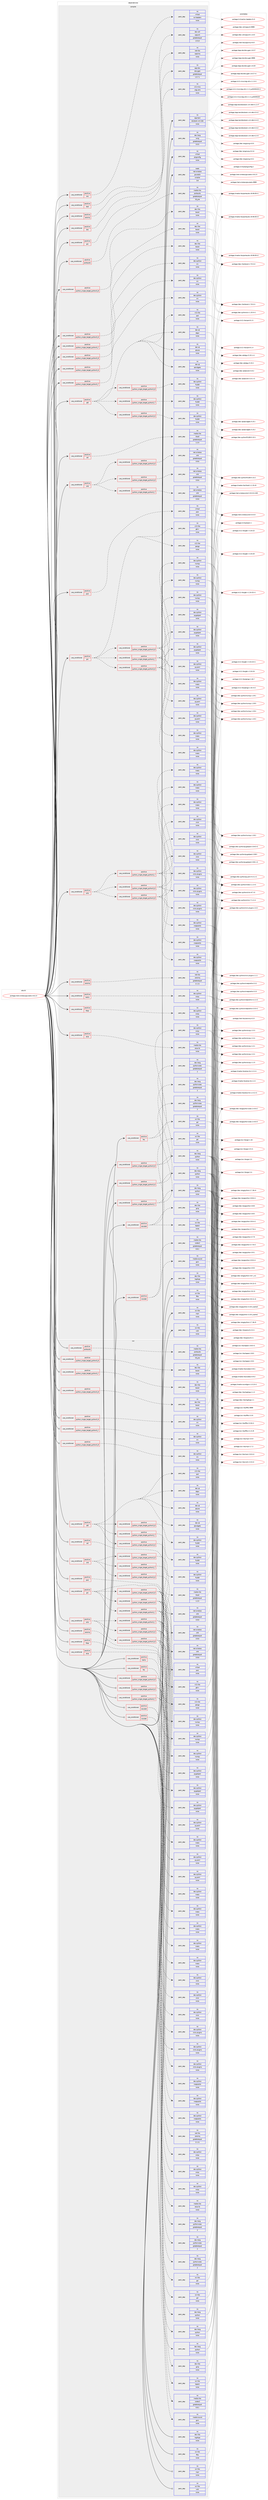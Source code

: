 digraph prolog {

# *************
# Graph options
# *************

newrank=true;
concentrate=true;
compound=true;
graph [rankdir=LR,fontname=Helvetica,fontsize=10,ranksep=1.5];#, ranksep=2.5, nodesep=0.2];
edge  [arrowhead=vee];
node  [fontname=Helvetica,fontsize=10];

# **********
# The ebuild
# **********

subgraph cluster_leftcol {
color=gray;
rank=same;
label=<<i>ebuild</i>>;
id [label="portage://net-wireless/gnuradio-3.8.2.0", color=red, width=4, href="../net-wireless/gnuradio-3.8.2.0.svg"];
}

# ****************
# The dependencies
# ****************

subgraph cluster_midcol {
color=gray;
label=<<i>dependencies</i>>;
subgraph cluster_compile {
fillcolor="#eeeeee";
style=filled;
label=<<i>compile</i>>;
subgraph cond1940 {
dependency8051 [label=<<TABLE BORDER="0" CELLBORDER="1" CELLSPACING="0" CELLPADDING="4"><TR><TD ROWSPAN="3" CELLPADDING="10">use_conditional</TD></TR><TR><TD>positive</TD></TR><TR><TD>alsa</TD></TR></TABLE>>, shape=none, color=red];
subgraph pack6015 {
dependency8052 [label=<<TABLE BORDER="0" CELLBORDER="1" CELLSPACING="0" CELLPADDING="4" WIDTH="220"><TR><TD ROWSPAN="6" CELLPADDING="30">pack_dep</TD></TR><TR><TD WIDTH="110">no</TD></TR><TR><TD>media-libs</TD></TR><TR><TD>alsa-lib</TD></TR><TR><TD>none</TD></TR><TR><TD></TD></TR></TABLE>>, shape=none, color=blue];
}
dependency8051:e -> dependency8052:w [weight=20,style="dashed",arrowhead="vee"];
}
id:e -> dependency8051:w [weight=20,style="solid",arrowhead="vee"];
subgraph cond1941 {
dependency8053 [label=<<TABLE BORDER="0" CELLBORDER="1" CELLSPACING="0" CELLPADDING="4"><TR><TD ROWSPAN="3" CELLPADDING="10">use_conditional</TD></TR><TR><TD>positive</TD></TR><TR><TD>doc</TD></TR></TABLE>>, shape=none, color=red];
subgraph pack6016 {
dependency8054 [label=<<TABLE BORDER="0" CELLBORDER="1" CELLSPACING="0" CELLPADDING="4" WIDTH="220"><TR><TD ROWSPAN="6" CELLPADDING="30">pack_dep</TD></TR><TR><TD WIDTH="110">no</TD></TR><TR><TD>app-doc</TD></TR><TR><TD>doxygen</TD></TR><TR><TD>greaterequal</TD></TR><TR><TD>1.5.7.1</TD></TR></TABLE>>, shape=none, color=blue];
}
dependency8053:e -> dependency8054:w [weight=20,style="dashed",arrowhead="vee"];
}
id:e -> dependency8053:w [weight=20,style="solid",arrowhead="vee"];
subgraph cond1942 {
dependency8055 [label=<<TABLE BORDER="0" CELLBORDER="1" CELLSPACING="0" CELLPADDING="4"><TR><TD ROWSPAN="3" CELLPADDING="10">use_conditional</TD></TR><TR><TD>positive</TD></TR><TR><TD>fec</TD></TR></TABLE>>, shape=none, color=red];
subgraph pack6017 {
dependency8056 [label=<<TABLE BORDER="0" CELLBORDER="1" CELLSPACING="0" CELLPADDING="4" WIDTH="220"><TR><TD ROWSPAN="6" CELLPADDING="30">pack_dep</TD></TR><TR><TD WIDTH="110">no</TD></TR><TR><TD>sci-libs</TD></TR><TR><TD>gsl</TD></TR><TR><TD>none</TD></TR><TR><TD></TD></TR></TABLE>>, shape=none, color=blue];
}
dependency8055:e -> dependency8056:w [weight=20,style="dashed",arrowhead="vee"];
subgraph pack6018 {
dependency8057 [label=<<TABLE BORDER="0" CELLBORDER="1" CELLSPACING="0" CELLPADDING="4" WIDTH="220"><TR><TD ROWSPAN="6" CELLPADDING="30">pack_dep</TD></TR><TR><TD WIDTH="110">no</TD></TR><TR><TD>dev-python</TD></TR><TR><TD>scipy</TD></TR><TR><TD>none</TD></TR><TR><TD></TD></TR></TABLE>>, shape=none, color=blue];
}
dependency8055:e -> dependency8057:w [weight=20,style="dashed",arrowhead="vee"];
}
id:e -> dependency8055:w [weight=20,style="solid",arrowhead="vee"];
subgraph cond1943 {
dependency8058 [label=<<TABLE BORDER="0" CELLBORDER="1" CELLSPACING="0" CELLPADDING="4"><TR><TD ROWSPAN="3" CELLPADDING="10">use_conditional</TD></TR><TR><TD>positive</TD></TR><TR><TD>filter</TD></TR></TABLE>>, shape=none, color=red];
subgraph pack6019 {
dependency8059 [label=<<TABLE BORDER="0" CELLBORDER="1" CELLSPACING="0" CELLPADDING="4" WIDTH="220"><TR><TD ROWSPAN="6" CELLPADDING="30">pack_dep</TD></TR><TR><TD WIDTH="110">no</TD></TR><TR><TD>dev-python</TD></TR><TR><TD>scipy</TD></TR><TR><TD>none</TD></TR><TR><TD></TD></TR></TABLE>>, shape=none, color=blue];
}
dependency8058:e -> dependency8059:w [weight=20,style="dashed",arrowhead="vee"];
}
id:e -> dependency8058:w [weight=20,style="solid",arrowhead="vee"];
subgraph cond1944 {
dependency8060 [label=<<TABLE BORDER="0" CELLBORDER="1" CELLSPACING="0" CELLPADDING="4"><TR><TD ROWSPAN="3" CELLPADDING="10">use_conditional</TD></TR><TR><TD>positive</TD></TR><TR><TD>grc</TD></TR></TABLE>>, shape=none, color=red];
subgraph cond1945 {
dependency8061 [label=<<TABLE BORDER="0" CELLBORDER="1" CELLSPACING="0" CELLPADDING="4"><TR><TD ROWSPAN="3" CELLPADDING="10">use_conditional</TD></TR><TR><TD>positive</TD></TR><TR><TD>python_single_target_python3_6</TD></TR></TABLE>>, shape=none, color=red];
subgraph pack6020 {
dependency8062 [label=<<TABLE BORDER="0" CELLBORDER="1" CELLSPACING="0" CELLPADDING="4" WIDTH="220"><TR><TD ROWSPAN="6" CELLPADDING="30">pack_dep</TD></TR><TR><TD WIDTH="110">no</TD></TR><TR><TD>dev-python</TD></TR><TR><TD>mako</TD></TR><TR><TD>none</TD></TR><TR><TD></TD></TR></TABLE>>, shape=none, color=blue];
}
dependency8061:e -> dependency8062:w [weight=20,style="dashed",arrowhead="vee"];
subgraph pack6021 {
dependency8063 [label=<<TABLE BORDER="0" CELLBORDER="1" CELLSPACING="0" CELLPADDING="4" WIDTH="220"><TR><TD ROWSPAN="6" CELLPADDING="30">pack_dep</TD></TR><TR><TD WIDTH="110">no</TD></TR><TR><TD>dev-python</TD></TR><TR><TD>numpy</TD></TR><TR><TD>none</TD></TR><TR><TD></TD></TR></TABLE>>, shape=none, color=blue];
}
dependency8061:e -> dependency8063:w [weight=20,style="dashed",arrowhead="vee"];
subgraph pack6022 {
dependency8064 [label=<<TABLE BORDER="0" CELLBORDER="1" CELLSPACING="0" CELLPADDING="4" WIDTH="220"><TR><TD ROWSPAN="6" CELLPADDING="30">pack_dep</TD></TR><TR><TD WIDTH="110">no</TD></TR><TR><TD>dev-python</TD></TR><TR><TD>pygobject</TD></TR><TR><TD>none</TD></TR><TR><TD></TD></TR></TABLE>>, shape=none, color=blue];
}
dependency8061:e -> dependency8064:w [weight=20,style="dashed",arrowhead="vee"];
subgraph pack6023 {
dependency8065 [label=<<TABLE BORDER="0" CELLBORDER="1" CELLSPACING="0" CELLPADDING="4" WIDTH="220"><TR><TD ROWSPAN="6" CELLPADDING="30">pack_dep</TD></TR><TR><TD WIDTH="110">no</TD></TR><TR><TD>dev-python</TD></TR><TR><TD>pyyaml</TD></TR><TR><TD>none</TD></TR><TR><TD></TD></TR></TABLE>>, shape=none, color=blue];
}
dependency8061:e -> dependency8065:w [weight=20,style="dashed",arrowhead="vee"];
}
dependency8060:e -> dependency8061:w [weight=20,style="dashed",arrowhead="vee"];
subgraph cond1946 {
dependency8066 [label=<<TABLE BORDER="0" CELLBORDER="1" CELLSPACING="0" CELLPADDING="4"><TR><TD ROWSPAN="3" CELLPADDING="10">use_conditional</TD></TR><TR><TD>positive</TD></TR><TR><TD>python_single_target_python3_7</TD></TR></TABLE>>, shape=none, color=red];
subgraph pack6024 {
dependency8067 [label=<<TABLE BORDER="0" CELLBORDER="1" CELLSPACING="0" CELLPADDING="4" WIDTH="220"><TR><TD ROWSPAN="6" CELLPADDING="30">pack_dep</TD></TR><TR><TD WIDTH="110">no</TD></TR><TR><TD>dev-python</TD></TR><TR><TD>mako</TD></TR><TR><TD>none</TD></TR><TR><TD></TD></TR></TABLE>>, shape=none, color=blue];
}
dependency8066:e -> dependency8067:w [weight=20,style="dashed",arrowhead="vee"];
subgraph pack6025 {
dependency8068 [label=<<TABLE BORDER="0" CELLBORDER="1" CELLSPACING="0" CELLPADDING="4" WIDTH="220"><TR><TD ROWSPAN="6" CELLPADDING="30">pack_dep</TD></TR><TR><TD WIDTH="110">no</TD></TR><TR><TD>dev-python</TD></TR><TR><TD>numpy</TD></TR><TR><TD>none</TD></TR><TR><TD></TD></TR></TABLE>>, shape=none, color=blue];
}
dependency8066:e -> dependency8068:w [weight=20,style="dashed",arrowhead="vee"];
subgraph pack6026 {
dependency8069 [label=<<TABLE BORDER="0" CELLBORDER="1" CELLSPACING="0" CELLPADDING="4" WIDTH="220"><TR><TD ROWSPAN="6" CELLPADDING="30">pack_dep</TD></TR><TR><TD WIDTH="110">no</TD></TR><TR><TD>dev-python</TD></TR><TR><TD>pygobject</TD></TR><TR><TD>none</TD></TR><TR><TD></TD></TR></TABLE>>, shape=none, color=blue];
}
dependency8066:e -> dependency8069:w [weight=20,style="dashed",arrowhead="vee"];
subgraph pack6027 {
dependency8070 [label=<<TABLE BORDER="0" CELLBORDER="1" CELLSPACING="0" CELLPADDING="4" WIDTH="220"><TR><TD ROWSPAN="6" CELLPADDING="30">pack_dep</TD></TR><TR><TD WIDTH="110">no</TD></TR><TR><TD>dev-python</TD></TR><TR><TD>pyyaml</TD></TR><TR><TD>none</TD></TR><TR><TD></TD></TR></TABLE>>, shape=none, color=blue];
}
dependency8066:e -> dependency8070:w [weight=20,style="dashed",arrowhead="vee"];
}
dependency8060:e -> dependency8066:w [weight=20,style="dashed",arrowhead="vee"];
subgraph cond1947 {
dependency8071 [label=<<TABLE BORDER="0" CELLBORDER="1" CELLSPACING="0" CELLPADDING="4"><TR><TD ROWSPAN="3" CELLPADDING="10">use_conditional</TD></TR><TR><TD>positive</TD></TR><TR><TD>python_single_target_python3_8</TD></TR></TABLE>>, shape=none, color=red];
subgraph pack6028 {
dependency8072 [label=<<TABLE BORDER="0" CELLBORDER="1" CELLSPACING="0" CELLPADDING="4" WIDTH="220"><TR><TD ROWSPAN="6" CELLPADDING="30">pack_dep</TD></TR><TR><TD WIDTH="110">no</TD></TR><TR><TD>dev-python</TD></TR><TR><TD>mako</TD></TR><TR><TD>none</TD></TR><TR><TD></TD></TR></TABLE>>, shape=none, color=blue];
}
dependency8071:e -> dependency8072:w [weight=20,style="dashed",arrowhead="vee"];
subgraph pack6029 {
dependency8073 [label=<<TABLE BORDER="0" CELLBORDER="1" CELLSPACING="0" CELLPADDING="4" WIDTH="220"><TR><TD ROWSPAN="6" CELLPADDING="30">pack_dep</TD></TR><TR><TD WIDTH="110">no</TD></TR><TR><TD>dev-python</TD></TR><TR><TD>numpy</TD></TR><TR><TD>none</TD></TR><TR><TD></TD></TR></TABLE>>, shape=none, color=blue];
}
dependency8071:e -> dependency8073:w [weight=20,style="dashed",arrowhead="vee"];
subgraph pack6030 {
dependency8074 [label=<<TABLE BORDER="0" CELLBORDER="1" CELLSPACING="0" CELLPADDING="4" WIDTH="220"><TR><TD ROWSPAN="6" CELLPADDING="30">pack_dep</TD></TR><TR><TD WIDTH="110">no</TD></TR><TR><TD>dev-python</TD></TR><TR><TD>pygobject</TD></TR><TR><TD>none</TD></TR><TR><TD></TD></TR></TABLE>>, shape=none, color=blue];
}
dependency8071:e -> dependency8074:w [weight=20,style="dashed",arrowhead="vee"];
subgraph pack6031 {
dependency8075 [label=<<TABLE BORDER="0" CELLBORDER="1" CELLSPACING="0" CELLPADDING="4" WIDTH="220"><TR><TD ROWSPAN="6" CELLPADDING="30">pack_dep</TD></TR><TR><TD WIDTH="110">no</TD></TR><TR><TD>dev-python</TD></TR><TR><TD>pyyaml</TD></TR><TR><TD>none</TD></TR><TR><TD></TD></TR></TABLE>>, shape=none, color=blue];
}
dependency8071:e -> dependency8075:w [weight=20,style="dashed",arrowhead="vee"];
}
dependency8060:e -> dependency8071:w [weight=20,style="dashed",arrowhead="vee"];
subgraph pack6032 {
dependency8076 [label=<<TABLE BORDER="0" CELLBORDER="1" CELLSPACING="0" CELLPADDING="4" WIDTH="220"><TR><TD ROWSPAN="6" CELLPADDING="30">pack_dep</TD></TR><TR><TD WIDTH="110">no</TD></TR><TR><TD>x11-libs</TD></TR><TR><TD>gtk+</TD></TR><TR><TD>none</TD></TR><TR><TD></TD></TR></TABLE>>, shape=none, color=blue];
}
dependency8060:e -> dependency8076:w [weight=20,style="dashed",arrowhead="vee"];
subgraph pack6033 {
dependency8077 [label=<<TABLE BORDER="0" CELLBORDER="1" CELLSPACING="0" CELLPADDING="4" WIDTH="220"><TR><TD ROWSPAN="6" CELLPADDING="30">pack_dep</TD></TR><TR><TD WIDTH="110">no</TD></TR><TR><TD>x11-libs</TD></TR><TR><TD>pango</TD></TR><TR><TD>none</TD></TR><TR><TD></TD></TR></TABLE>>, shape=none, color=blue];
}
dependency8060:e -> dependency8077:w [weight=20,style="dashed",arrowhead="vee"];
}
id:e -> dependency8060:w [weight=20,style="solid",arrowhead="vee"];
subgraph cond1948 {
dependency8078 [label=<<TABLE BORDER="0" CELLBORDER="1" CELLSPACING="0" CELLPADDING="4"><TR><TD ROWSPAN="3" CELLPADDING="10">use_conditional</TD></TR><TR><TD>positive</TD></TR><TR><TD>grc</TD></TR></TABLE>>, shape=none, color=red];
subgraph pack6034 {
dependency8079 [label=<<TABLE BORDER="0" CELLBORDER="1" CELLSPACING="0" CELLPADDING="4" WIDTH="220"><TR><TD ROWSPAN="6" CELLPADDING="30">pack_dep</TD></TR><TR><TD WIDTH="110">no</TD></TR><TR><TD>x11-misc</TD></TR><TR><TD>xdg-utils</TD></TR><TR><TD>none</TD></TR><TR><TD></TD></TR></TABLE>>, shape=none, color=blue];
}
dependency8078:e -> dependency8079:w [weight=20,style="dashed",arrowhead="vee"];
}
id:e -> dependency8078:w [weight=20,style="solid",arrowhead="vee"];
subgraph cond1949 {
dependency8080 [label=<<TABLE BORDER="0" CELLBORDER="1" CELLSPACING="0" CELLPADDING="4"><TR><TD ROWSPAN="3" CELLPADDING="10">use_conditional</TD></TR><TR><TD>positive</TD></TR><TR><TD>jack</TD></TR></TABLE>>, shape=none, color=red];
subgraph pack6035 {
dependency8081 [label=<<TABLE BORDER="0" CELLBORDER="1" CELLSPACING="0" CELLPADDING="4" WIDTH="220"><TR><TD ROWSPAN="6" CELLPADDING="30">pack_dep</TD></TR><TR><TD WIDTH="110">no</TD></TR><TR><TD>virtual</TD></TR><TR><TD>jack</TD></TR><TR><TD>none</TD></TR><TR><TD></TD></TR></TABLE>>, shape=none, color=blue];
}
dependency8080:e -> dependency8081:w [weight=20,style="dashed",arrowhead="vee"];
}
id:e -> dependency8080:w [weight=20,style="solid",arrowhead="vee"];
subgraph cond1950 {
dependency8082 [label=<<TABLE BORDER="0" CELLBORDER="1" CELLSPACING="0" CELLPADDING="4"><TR><TD ROWSPAN="3" CELLPADDING="10">use_conditional</TD></TR><TR><TD>positive</TD></TR><TR><TD>oss</TD></TR></TABLE>>, shape=none, color=red];
subgraph pack6036 {
dependency8083 [label=<<TABLE BORDER="0" CELLBORDER="1" CELLSPACING="0" CELLPADDING="4" WIDTH="220"><TR><TD ROWSPAN="6" CELLPADDING="30">pack_dep</TD></TR><TR><TD WIDTH="110">no</TD></TR><TR><TD>virtual</TD></TR><TR><TD>os-headers</TD></TR><TR><TD>none</TD></TR><TR><TD></TD></TR></TABLE>>, shape=none, color=blue];
}
dependency8082:e -> dependency8083:w [weight=20,style="dashed",arrowhead="vee"];
}
id:e -> dependency8082:w [weight=20,style="solid",arrowhead="vee"];
subgraph cond1951 {
dependency8084 [label=<<TABLE BORDER="0" CELLBORDER="1" CELLSPACING="0" CELLPADDING="4"><TR><TD ROWSPAN="3" CELLPADDING="10">use_conditional</TD></TR><TR><TD>positive</TD></TR><TR><TD>portaudio</TD></TR></TABLE>>, shape=none, color=red];
subgraph pack6037 {
dependency8085 [label=<<TABLE BORDER="0" CELLBORDER="1" CELLSPACING="0" CELLPADDING="4" WIDTH="220"><TR><TD ROWSPAN="6" CELLPADDING="30">pack_dep</TD></TR><TR><TD WIDTH="110">no</TD></TR><TR><TD>media-libs</TD></TR><TR><TD>portaudio</TD></TR><TR><TD>greaterequal</TD></TR><TR><TD>19_pre</TD></TR></TABLE>>, shape=none, color=blue];
}
dependency8084:e -> dependency8085:w [weight=20,style="dashed",arrowhead="vee"];
}
id:e -> dependency8084:w [weight=20,style="solid",arrowhead="vee"];
subgraph cond1952 {
dependency8086 [label=<<TABLE BORDER="0" CELLBORDER="1" CELLSPACING="0" CELLPADDING="4"><TR><TD ROWSPAN="3" CELLPADDING="10">use_conditional</TD></TR><TR><TD>positive</TD></TR><TR><TD>python_single_target_python3_6</TD></TR></TABLE>>, shape=none, color=red];
subgraph pack6038 {
dependency8087 [label=<<TABLE BORDER="0" CELLBORDER="1" CELLSPACING="0" CELLPADDING="4" WIDTH="220"><TR><TD ROWSPAN="6" CELLPADDING="30">pack_dep</TD></TR><TR><TD WIDTH="110">no</TD></TR><TR><TD>dev-lang</TD></TR><TR><TD>python</TD></TR><TR><TD>none</TD></TR><TR><TD></TD></TR></TABLE>>, shape=none, color=blue];
}
dependency8086:e -> dependency8087:w [weight=20,style="dashed",arrowhead="vee"];
subgraph pack6039 {
dependency8088 [label=<<TABLE BORDER="0" CELLBORDER="1" CELLSPACING="0" CELLPADDING="4" WIDTH="220"><TR><TD ROWSPAN="6" CELLPADDING="30">pack_dep</TD></TR><TR><TD WIDTH="110">no</TD></TR><TR><TD>dev-lang</TD></TR><TR><TD>python-exec</TD></TR><TR><TD>greaterequal</TD></TR><TR><TD>2</TD></TR></TABLE>>, shape=none, color=blue];
}
dependency8086:e -> dependency8088:w [weight=20,style="dashed",arrowhead="vee"];
}
id:e -> dependency8086:w [weight=20,style="solid",arrowhead="vee"];
subgraph cond1953 {
dependency8089 [label=<<TABLE BORDER="0" CELLBORDER="1" CELLSPACING="0" CELLPADDING="4"><TR><TD ROWSPAN="3" CELLPADDING="10">use_conditional</TD></TR><TR><TD>positive</TD></TR><TR><TD>python_single_target_python3_6</TD></TR></TABLE>>, shape=none, color=red];
subgraph pack6040 {
dependency8090 [label=<<TABLE BORDER="0" CELLBORDER="1" CELLSPACING="0" CELLPADDING="4" WIDTH="220"><TR><TD ROWSPAN="6" CELLPADDING="30">pack_dep</TD></TR><TR><TD WIDTH="110">no</TD></TR><TR><TD>dev-libs</TD></TR><TR><TD>boost</TD></TR><TR><TD>none</TD></TR><TR><TD></TD></TR></TABLE>>, shape=none, color=blue];
}
dependency8089:e -> dependency8090:w [weight=20,style="dashed",arrowhead="vee"];
}
id:e -> dependency8089:w [weight=20,style="solid",arrowhead="vee"];
subgraph cond1954 {
dependency8091 [label=<<TABLE BORDER="0" CELLBORDER="1" CELLSPACING="0" CELLPADDING="4"><TR><TD ROWSPAN="3" CELLPADDING="10">use_conditional</TD></TR><TR><TD>positive</TD></TR><TR><TD>python_single_target_python3_6</TD></TR></TABLE>>, shape=none, color=red];
subgraph pack6041 {
dependency8092 [label=<<TABLE BORDER="0" CELLBORDER="1" CELLSPACING="0" CELLPADDING="4" WIDTH="220"><TR><TD ROWSPAN="6" CELLPADDING="30">pack_dep</TD></TR><TR><TD WIDTH="110">no</TD></TR><TR><TD>dev-python</TD></TR><TR><TD>six</TD></TR><TR><TD>none</TD></TR><TR><TD></TD></TR></TABLE>>, shape=none, color=blue];
}
dependency8091:e -> dependency8092:w [weight=20,style="dashed",arrowhead="vee"];
}
id:e -> dependency8091:w [weight=20,style="solid",arrowhead="vee"];
subgraph cond1955 {
dependency8093 [label=<<TABLE BORDER="0" CELLBORDER="1" CELLSPACING="0" CELLPADDING="4"><TR><TD ROWSPAN="3" CELLPADDING="10">use_conditional</TD></TR><TR><TD>positive</TD></TR><TR><TD>python_single_target_python3_7</TD></TR></TABLE>>, shape=none, color=red];
subgraph pack6042 {
dependency8094 [label=<<TABLE BORDER="0" CELLBORDER="1" CELLSPACING="0" CELLPADDING="4" WIDTH="220"><TR><TD ROWSPAN="6" CELLPADDING="30">pack_dep</TD></TR><TR><TD WIDTH="110">no</TD></TR><TR><TD>dev-lang</TD></TR><TR><TD>python</TD></TR><TR><TD>none</TD></TR><TR><TD></TD></TR></TABLE>>, shape=none, color=blue];
}
dependency8093:e -> dependency8094:w [weight=20,style="dashed",arrowhead="vee"];
subgraph pack6043 {
dependency8095 [label=<<TABLE BORDER="0" CELLBORDER="1" CELLSPACING="0" CELLPADDING="4" WIDTH="220"><TR><TD ROWSPAN="6" CELLPADDING="30">pack_dep</TD></TR><TR><TD WIDTH="110">no</TD></TR><TR><TD>dev-lang</TD></TR><TR><TD>python-exec</TD></TR><TR><TD>greaterequal</TD></TR><TR><TD>2</TD></TR></TABLE>>, shape=none, color=blue];
}
dependency8093:e -> dependency8095:w [weight=20,style="dashed",arrowhead="vee"];
}
id:e -> dependency8093:w [weight=20,style="solid",arrowhead="vee"];
subgraph cond1956 {
dependency8096 [label=<<TABLE BORDER="0" CELLBORDER="1" CELLSPACING="0" CELLPADDING="4"><TR><TD ROWSPAN="3" CELLPADDING="10">use_conditional</TD></TR><TR><TD>positive</TD></TR><TR><TD>python_single_target_python3_7</TD></TR></TABLE>>, shape=none, color=red];
subgraph pack6044 {
dependency8097 [label=<<TABLE BORDER="0" CELLBORDER="1" CELLSPACING="0" CELLPADDING="4" WIDTH="220"><TR><TD ROWSPAN="6" CELLPADDING="30">pack_dep</TD></TR><TR><TD WIDTH="110">no</TD></TR><TR><TD>dev-libs</TD></TR><TR><TD>boost</TD></TR><TR><TD>none</TD></TR><TR><TD></TD></TR></TABLE>>, shape=none, color=blue];
}
dependency8096:e -> dependency8097:w [weight=20,style="dashed",arrowhead="vee"];
}
id:e -> dependency8096:w [weight=20,style="solid",arrowhead="vee"];
subgraph cond1957 {
dependency8098 [label=<<TABLE BORDER="0" CELLBORDER="1" CELLSPACING="0" CELLPADDING="4"><TR><TD ROWSPAN="3" CELLPADDING="10">use_conditional</TD></TR><TR><TD>positive</TD></TR><TR><TD>python_single_target_python3_7</TD></TR></TABLE>>, shape=none, color=red];
subgraph pack6045 {
dependency8099 [label=<<TABLE BORDER="0" CELLBORDER="1" CELLSPACING="0" CELLPADDING="4" WIDTH="220"><TR><TD ROWSPAN="6" CELLPADDING="30">pack_dep</TD></TR><TR><TD WIDTH="110">no</TD></TR><TR><TD>dev-python</TD></TR><TR><TD>six</TD></TR><TR><TD>none</TD></TR><TR><TD></TD></TR></TABLE>>, shape=none, color=blue];
}
dependency8098:e -> dependency8099:w [weight=20,style="dashed",arrowhead="vee"];
}
id:e -> dependency8098:w [weight=20,style="solid",arrowhead="vee"];
subgraph cond1958 {
dependency8100 [label=<<TABLE BORDER="0" CELLBORDER="1" CELLSPACING="0" CELLPADDING="4"><TR><TD ROWSPAN="3" CELLPADDING="10">use_conditional</TD></TR><TR><TD>positive</TD></TR><TR><TD>python_single_target_python3_8</TD></TR></TABLE>>, shape=none, color=red];
subgraph pack6046 {
dependency8101 [label=<<TABLE BORDER="0" CELLBORDER="1" CELLSPACING="0" CELLPADDING="4" WIDTH="220"><TR><TD ROWSPAN="6" CELLPADDING="30">pack_dep</TD></TR><TR><TD WIDTH="110">no</TD></TR><TR><TD>dev-lang</TD></TR><TR><TD>python</TD></TR><TR><TD>none</TD></TR><TR><TD></TD></TR></TABLE>>, shape=none, color=blue];
}
dependency8100:e -> dependency8101:w [weight=20,style="dashed",arrowhead="vee"];
subgraph pack6047 {
dependency8102 [label=<<TABLE BORDER="0" CELLBORDER="1" CELLSPACING="0" CELLPADDING="4" WIDTH="220"><TR><TD ROWSPAN="6" CELLPADDING="30">pack_dep</TD></TR><TR><TD WIDTH="110">no</TD></TR><TR><TD>dev-lang</TD></TR><TR><TD>python-exec</TD></TR><TR><TD>greaterequal</TD></TR><TR><TD>2</TD></TR></TABLE>>, shape=none, color=blue];
}
dependency8100:e -> dependency8102:w [weight=20,style="dashed",arrowhead="vee"];
}
id:e -> dependency8100:w [weight=20,style="solid",arrowhead="vee"];
subgraph cond1959 {
dependency8103 [label=<<TABLE BORDER="0" CELLBORDER="1" CELLSPACING="0" CELLPADDING="4"><TR><TD ROWSPAN="3" CELLPADDING="10">use_conditional</TD></TR><TR><TD>positive</TD></TR><TR><TD>python_single_target_python3_8</TD></TR></TABLE>>, shape=none, color=red];
subgraph pack6048 {
dependency8104 [label=<<TABLE BORDER="0" CELLBORDER="1" CELLSPACING="0" CELLPADDING="4" WIDTH="220"><TR><TD ROWSPAN="6" CELLPADDING="30">pack_dep</TD></TR><TR><TD WIDTH="110">no</TD></TR><TR><TD>dev-libs</TD></TR><TR><TD>boost</TD></TR><TR><TD>none</TD></TR><TR><TD></TD></TR></TABLE>>, shape=none, color=blue];
}
dependency8103:e -> dependency8104:w [weight=20,style="dashed",arrowhead="vee"];
}
id:e -> dependency8103:w [weight=20,style="solid",arrowhead="vee"];
subgraph cond1960 {
dependency8105 [label=<<TABLE BORDER="0" CELLBORDER="1" CELLSPACING="0" CELLPADDING="4"><TR><TD ROWSPAN="3" CELLPADDING="10">use_conditional</TD></TR><TR><TD>positive</TD></TR><TR><TD>python_single_target_python3_8</TD></TR></TABLE>>, shape=none, color=red];
subgraph pack6049 {
dependency8106 [label=<<TABLE BORDER="0" CELLBORDER="1" CELLSPACING="0" CELLPADDING="4" WIDTH="220"><TR><TD ROWSPAN="6" CELLPADDING="30">pack_dep</TD></TR><TR><TD WIDTH="110">no</TD></TR><TR><TD>dev-python</TD></TR><TR><TD>six</TD></TR><TR><TD>none</TD></TR><TR><TD></TD></TR></TABLE>>, shape=none, color=blue];
}
dependency8105:e -> dependency8106:w [weight=20,style="dashed",arrowhead="vee"];
}
id:e -> dependency8105:w [weight=20,style="solid",arrowhead="vee"];
subgraph cond1961 {
dependency8107 [label=<<TABLE BORDER="0" CELLBORDER="1" CELLSPACING="0" CELLPADDING="4"><TR><TD ROWSPAN="3" CELLPADDING="10">use_conditional</TD></TR><TR><TD>positive</TD></TR><TR><TD>qt5</TD></TR></TABLE>>, shape=none, color=red];
subgraph cond1962 {
dependency8108 [label=<<TABLE BORDER="0" CELLBORDER="1" CELLSPACING="0" CELLPADDING="4"><TR><TD ROWSPAN="3" CELLPADDING="10">use_conditional</TD></TR><TR><TD>positive</TD></TR><TR><TD>python_single_target_python3_6</TD></TR></TABLE>>, shape=none, color=red];
subgraph pack6050 {
dependency8109 [label=<<TABLE BORDER="0" CELLBORDER="1" CELLSPACING="0" CELLPADDING="4" WIDTH="220"><TR><TD ROWSPAN="6" CELLPADDING="30">pack_dep</TD></TR><TR><TD WIDTH="110">no</TD></TR><TR><TD>dev-python</TD></TR><TR><TD>PyQt5</TD></TR><TR><TD>none</TD></TR><TR><TD></TD></TR></TABLE>>, shape=none, color=blue];
}
dependency8108:e -> dependency8109:w [weight=20,style="dashed",arrowhead="vee"];
}
dependency8107:e -> dependency8108:w [weight=20,style="dashed",arrowhead="vee"];
subgraph cond1963 {
dependency8110 [label=<<TABLE BORDER="0" CELLBORDER="1" CELLSPACING="0" CELLPADDING="4"><TR><TD ROWSPAN="3" CELLPADDING="10">use_conditional</TD></TR><TR><TD>positive</TD></TR><TR><TD>python_single_target_python3_7</TD></TR></TABLE>>, shape=none, color=red];
subgraph pack6051 {
dependency8111 [label=<<TABLE BORDER="0" CELLBORDER="1" CELLSPACING="0" CELLPADDING="4" WIDTH="220"><TR><TD ROWSPAN="6" CELLPADDING="30">pack_dep</TD></TR><TR><TD WIDTH="110">no</TD></TR><TR><TD>dev-python</TD></TR><TR><TD>PyQt5</TD></TR><TR><TD>none</TD></TR><TR><TD></TD></TR></TABLE>>, shape=none, color=blue];
}
dependency8110:e -> dependency8111:w [weight=20,style="dashed",arrowhead="vee"];
}
dependency8107:e -> dependency8110:w [weight=20,style="dashed",arrowhead="vee"];
subgraph cond1964 {
dependency8112 [label=<<TABLE BORDER="0" CELLBORDER="1" CELLSPACING="0" CELLPADDING="4"><TR><TD ROWSPAN="3" CELLPADDING="10">use_conditional</TD></TR><TR><TD>positive</TD></TR><TR><TD>python_single_target_python3_8</TD></TR></TABLE>>, shape=none, color=red];
subgraph pack6052 {
dependency8113 [label=<<TABLE BORDER="0" CELLBORDER="1" CELLSPACING="0" CELLPADDING="4" WIDTH="220"><TR><TD ROWSPAN="6" CELLPADDING="30">pack_dep</TD></TR><TR><TD WIDTH="110">no</TD></TR><TR><TD>dev-python</TD></TR><TR><TD>PyQt5</TD></TR><TR><TD>none</TD></TR><TR><TD></TD></TR></TABLE>>, shape=none, color=blue];
}
dependency8112:e -> dependency8113:w [weight=20,style="dashed",arrowhead="vee"];
}
dependency8107:e -> dependency8112:w [weight=20,style="dashed",arrowhead="vee"];
subgraph pack6053 {
dependency8114 [label=<<TABLE BORDER="0" CELLBORDER="1" CELLSPACING="0" CELLPADDING="4" WIDTH="220"><TR><TD ROWSPAN="6" CELLPADDING="30">pack_dep</TD></TR><TR><TD WIDTH="110">no</TD></TR><TR><TD>dev-qt</TD></TR><TR><TD>qtcore</TD></TR><TR><TD>none</TD></TR><TR><TD></TD></TR></TABLE>>, shape=none, color=blue];
}
dependency8107:e -> dependency8114:w [weight=20,style="dashed",arrowhead="vee"];
subgraph pack6054 {
dependency8115 [label=<<TABLE BORDER="0" CELLBORDER="1" CELLSPACING="0" CELLPADDING="4" WIDTH="220"><TR><TD ROWSPAN="6" CELLPADDING="30">pack_dep</TD></TR><TR><TD WIDTH="110">no</TD></TR><TR><TD>dev-qt</TD></TR><TR><TD>qtgui</TD></TR><TR><TD>none</TD></TR><TR><TD></TD></TR></TABLE>>, shape=none, color=blue];
}
dependency8107:e -> dependency8115:w [weight=20,style="dashed",arrowhead="vee"];
subgraph pack6055 {
dependency8116 [label=<<TABLE BORDER="0" CELLBORDER="1" CELLSPACING="0" CELLPADDING="4" WIDTH="220"><TR><TD ROWSPAN="6" CELLPADDING="30">pack_dep</TD></TR><TR><TD WIDTH="110">no</TD></TR><TR><TD>x11-libs</TD></TR><TR><TD>qwt</TD></TR><TR><TD>none</TD></TR><TR><TD></TD></TR></TABLE>>, shape=none, color=blue];
}
dependency8107:e -> dependency8116:w [weight=20,style="dashed",arrowhead="vee"];
subgraph pack6056 {
dependency8117 [label=<<TABLE BORDER="0" CELLBORDER="1" CELLSPACING="0" CELLPADDING="4" WIDTH="220"><TR><TD ROWSPAN="6" CELLPADDING="30">pack_dep</TD></TR><TR><TD WIDTH="110">no</TD></TR><TR><TD>dev-qt</TD></TR><TR><TD>qtwidgets</TD></TR><TR><TD>none</TD></TR><TR><TD></TD></TR></TABLE>>, shape=none, color=blue];
}
dependency8107:e -> dependency8117:w [weight=20,style="dashed",arrowhead="vee"];
}
id:e -> dependency8107:w [weight=20,style="solid",arrowhead="vee"];
subgraph cond1965 {
dependency8118 [label=<<TABLE BORDER="0" CELLBORDER="1" CELLSPACING="0" CELLPADDING="4"><TR><TD ROWSPAN="3" CELLPADDING="10">use_conditional</TD></TR><TR><TD>positive</TD></TR><TR><TD>sdl</TD></TR></TABLE>>, shape=none, color=red];
subgraph pack6057 {
dependency8119 [label=<<TABLE BORDER="0" CELLBORDER="1" CELLSPACING="0" CELLPADDING="4" WIDTH="220"><TR><TD ROWSPAN="6" CELLPADDING="30">pack_dep</TD></TR><TR><TD WIDTH="110">no</TD></TR><TR><TD>media-libs</TD></TR><TR><TD>libsdl</TD></TR><TR><TD>greaterequal</TD></TR><TR><TD>1.2.0</TD></TR></TABLE>>, shape=none, color=blue];
}
dependency8118:e -> dependency8119:w [weight=20,style="dashed",arrowhead="vee"];
}
id:e -> dependency8118:w [weight=20,style="solid",arrowhead="vee"];
subgraph cond1966 {
dependency8120 [label=<<TABLE BORDER="0" CELLBORDER="1" CELLSPACING="0" CELLPADDING="4"><TR><TD ROWSPAN="3" CELLPADDING="10">use_conditional</TD></TR><TR><TD>positive</TD></TR><TR><TD>test</TD></TR></TABLE>>, shape=none, color=red];
subgraph pack6058 {
dependency8121 [label=<<TABLE BORDER="0" CELLBORDER="1" CELLSPACING="0" CELLPADDING="4" WIDTH="220"><TR><TD ROWSPAN="6" CELLPADDING="30">pack_dep</TD></TR><TR><TD WIDTH="110">no</TD></TR><TR><TD>dev-util</TD></TR><TR><TD>cppunit</TD></TR><TR><TD>greaterequal</TD></TR><TR><TD>1.9.14</TD></TR></TABLE>>, shape=none, color=blue];
}
dependency8120:e -> dependency8121:w [weight=20,style="dashed",arrowhead="vee"];
}
id:e -> dependency8120:w [weight=20,style="solid",arrowhead="vee"];
subgraph cond1967 {
dependency8122 [label=<<TABLE BORDER="0" CELLBORDER="1" CELLSPACING="0" CELLPADDING="4"><TR><TD ROWSPAN="3" CELLPADDING="10">use_conditional</TD></TR><TR><TD>positive</TD></TR><TR><TD>trellis</TD></TR></TABLE>>, shape=none, color=red];
subgraph pack6059 {
dependency8123 [label=<<TABLE BORDER="0" CELLBORDER="1" CELLSPACING="0" CELLPADDING="4" WIDTH="220"><TR><TD ROWSPAN="6" CELLPADDING="30">pack_dep</TD></TR><TR><TD WIDTH="110">no</TD></TR><TR><TD>dev-python</TD></TR><TR><TD>scipy</TD></TR><TR><TD>none</TD></TR><TR><TD></TD></TR></TABLE>>, shape=none, color=blue];
}
dependency8122:e -> dependency8123:w [weight=20,style="dashed",arrowhead="vee"];
}
id:e -> dependency8122:w [weight=20,style="solid",arrowhead="vee"];
subgraph cond1968 {
dependency8124 [label=<<TABLE BORDER="0" CELLBORDER="1" CELLSPACING="0" CELLPADDING="4"><TR><TD ROWSPAN="3" CELLPADDING="10">use_conditional</TD></TR><TR><TD>positive</TD></TR><TR><TD>uhd</TD></TR></TABLE>>, shape=none, color=red];
subgraph cond1969 {
dependency8125 [label=<<TABLE BORDER="0" CELLBORDER="1" CELLSPACING="0" CELLPADDING="4"><TR><TD ROWSPAN="3" CELLPADDING="10">use_conditional</TD></TR><TR><TD>positive</TD></TR><TR><TD>python_single_target_python3_6</TD></TR></TABLE>>, shape=none, color=red];
subgraph pack6060 {
dependency8126 [label=<<TABLE BORDER="0" CELLBORDER="1" CELLSPACING="0" CELLPADDING="4" WIDTH="220"><TR><TD ROWSPAN="6" CELLPADDING="30">pack_dep</TD></TR><TR><TD WIDTH="110">no</TD></TR><TR><TD>net-wireless</TD></TR><TR><TD>uhd</TD></TR><TR><TD>greaterequal</TD></TR><TR><TD>3.9.6</TD></TR></TABLE>>, shape=none, color=blue];
}
dependency8125:e -> dependency8126:w [weight=20,style="dashed",arrowhead="vee"];
}
dependency8124:e -> dependency8125:w [weight=20,style="dashed",arrowhead="vee"];
subgraph cond1970 {
dependency8127 [label=<<TABLE BORDER="0" CELLBORDER="1" CELLSPACING="0" CELLPADDING="4"><TR><TD ROWSPAN="3" CELLPADDING="10">use_conditional</TD></TR><TR><TD>positive</TD></TR><TR><TD>python_single_target_python3_7</TD></TR></TABLE>>, shape=none, color=red];
subgraph pack6061 {
dependency8128 [label=<<TABLE BORDER="0" CELLBORDER="1" CELLSPACING="0" CELLPADDING="4" WIDTH="220"><TR><TD ROWSPAN="6" CELLPADDING="30">pack_dep</TD></TR><TR><TD WIDTH="110">no</TD></TR><TR><TD>net-wireless</TD></TR><TR><TD>uhd</TD></TR><TR><TD>greaterequal</TD></TR><TR><TD>3.9.6</TD></TR></TABLE>>, shape=none, color=blue];
}
dependency8127:e -> dependency8128:w [weight=20,style="dashed",arrowhead="vee"];
}
dependency8124:e -> dependency8127:w [weight=20,style="dashed",arrowhead="vee"];
subgraph cond1971 {
dependency8129 [label=<<TABLE BORDER="0" CELLBORDER="1" CELLSPACING="0" CELLPADDING="4"><TR><TD ROWSPAN="3" CELLPADDING="10">use_conditional</TD></TR><TR><TD>positive</TD></TR><TR><TD>python_single_target_python3_8</TD></TR></TABLE>>, shape=none, color=red];
subgraph pack6062 {
dependency8130 [label=<<TABLE BORDER="0" CELLBORDER="1" CELLSPACING="0" CELLPADDING="4" WIDTH="220"><TR><TD ROWSPAN="6" CELLPADDING="30">pack_dep</TD></TR><TR><TD WIDTH="110">no</TD></TR><TR><TD>net-wireless</TD></TR><TR><TD>uhd</TD></TR><TR><TD>greaterequal</TD></TR><TR><TD>3.9.6</TD></TR></TABLE>>, shape=none, color=blue];
}
dependency8129:e -> dependency8130:w [weight=20,style="dashed",arrowhead="vee"];
}
dependency8124:e -> dependency8129:w [weight=20,style="dashed",arrowhead="vee"];
}
id:e -> dependency8124:w [weight=20,style="solid",arrowhead="vee"];
subgraph cond1972 {
dependency8131 [label=<<TABLE BORDER="0" CELLBORDER="1" CELLSPACING="0" CELLPADDING="4"><TR><TD ROWSPAN="3" CELLPADDING="10">use_conditional</TD></TR><TR><TD>positive</TD></TR><TR><TD>utils</TD></TR></TABLE>>, shape=none, color=red];
subgraph cond1973 {
dependency8132 [label=<<TABLE BORDER="0" CELLBORDER="1" CELLSPACING="0" CELLPADDING="4"><TR><TD ROWSPAN="3" CELLPADDING="10">use_conditional</TD></TR><TR><TD>positive</TD></TR><TR><TD>python_single_target_python3_6</TD></TR></TABLE>>, shape=none, color=red];
subgraph pack6063 {
dependency8133 [label=<<TABLE BORDER="0" CELLBORDER="1" CELLSPACING="0" CELLPADDING="4" WIDTH="220"><TR><TD ROWSPAN="6" CELLPADDING="30">pack_dep</TD></TR><TR><TD WIDTH="110">no</TD></TR><TR><TD>dev-python</TD></TR><TR><TD>click</TD></TR><TR><TD>none</TD></TR><TR><TD></TD></TR></TABLE>>, shape=none, color=blue];
}
dependency8132:e -> dependency8133:w [weight=20,style="dashed",arrowhead="vee"];
subgraph pack6064 {
dependency8134 [label=<<TABLE BORDER="0" CELLBORDER="1" CELLSPACING="0" CELLPADDING="4" WIDTH="220"><TR><TD ROWSPAN="6" CELLPADDING="30">pack_dep</TD></TR><TR><TD WIDTH="110">no</TD></TR><TR><TD>dev-python</TD></TR><TR><TD>click-plugins</TD></TR><TR><TD>none</TD></TR><TR><TD></TD></TR></TABLE>>, shape=none, color=blue];
}
dependency8132:e -> dependency8134:w [weight=20,style="dashed",arrowhead="vee"];
subgraph pack6065 {
dependency8135 [label=<<TABLE BORDER="0" CELLBORDER="1" CELLSPACING="0" CELLPADDING="4" WIDTH="220"><TR><TD ROWSPAN="6" CELLPADDING="30">pack_dep</TD></TR><TR><TD WIDTH="110">no</TD></TR><TR><TD>dev-python</TD></TR><TR><TD>mako</TD></TR><TR><TD>none</TD></TR><TR><TD></TD></TR></TABLE>>, shape=none, color=blue];
}
dependency8132:e -> dependency8135:w [weight=20,style="dashed",arrowhead="vee"];
subgraph pack6066 {
dependency8136 [label=<<TABLE BORDER="0" CELLBORDER="1" CELLSPACING="0" CELLPADDING="4" WIDTH="220"><TR><TD ROWSPAN="6" CELLPADDING="30">pack_dep</TD></TR><TR><TD WIDTH="110">no</TD></TR><TR><TD>dev-python</TD></TR><TR><TD>matplotlib</TD></TR><TR><TD>none</TD></TR><TR><TD></TD></TR></TABLE>>, shape=none, color=blue];
}
dependency8132:e -> dependency8136:w [weight=20,style="dashed",arrowhead="vee"];
}
dependency8131:e -> dependency8132:w [weight=20,style="dashed",arrowhead="vee"];
subgraph cond1974 {
dependency8137 [label=<<TABLE BORDER="0" CELLBORDER="1" CELLSPACING="0" CELLPADDING="4"><TR><TD ROWSPAN="3" CELLPADDING="10">use_conditional</TD></TR><TR><TD>positive</TD></TR><TR><TD>python_single_target_python3_7</TD></TR></TABLE>>, shape=none, color=red];
subgraph pack6067 {
dependency8138 [label=<<TABLE BORDER="0" CELLBORDER="1" CELLSPACING="0" CELLPADDING="4" WIDTH="220"><TR><TD ROWSPAN="6" CELLPADDING="30">pack_dep</TD></TR><TR><TD WIDTH="110">no</TD></TR><TR><TD>dev-python</TD></TR><TR><TD>click</TD></TR><TR><TD>none</TD></TR><TR><TD></TD></TR></TABLE>>, shape=none, color=blue];
}
dependency8137:e -> dependency8138:w [weight=20,style="dashed",arrowhead="vee"];
subgraph pack6068 {
dependency8139 [label=<<TABLE BORDER="0" CELLBORDER="1" CELLSPACING="0" CELLPADDING="4" WIDTH="220"><TR><TD ROWSPAN="6" CELLPADDING="30">pack_dep</TD></TR><TR><TD WIDTH="110">no</TD></TR><TR><TD>dev-python</TD></TR><TR><TD>click-plugins</TD></TR><TR><TD>none</TD></TR><TR><TD></TD></TR></TABLE>>, shape=none, color=blue];
}
dependency8137:e -> dependency8139:w [weight=20,style="dashed",arrowhead="vee"];
subgraph pack6069 {
dependency8140 [label=<<TABLE BORDER="0" CELLBORDER="1" CELLSPACING="0" CELLPADDING="4" WIDTH="220"><TR><TD ROWSPAN="6" CELLPADDING="30">pack_dep</TD></TR><TR><TD WIDTH="110">no</TD></TR><TR><TD>dev-python</TD></TR><TR><TD>mako</TD></TR><TR><TD>none</TD></TR><TR><TD></TD></TR></TABLE>>, shape=none, color=blue];
}
dependency8137:e -> dependency8140:w [weight=20,style="dashed",arrowhead="vee"];
subgraph pack6070 {
dependency8141 [label=<<TABLE BORDER="0" CELLBORDER="1" CELLSPACING="0" CELLPADDING="4" WIDTH="220"><TR><TD ROWSPAN="6" CELLPADDING="30">pack_dep</TD></TR><TR><TD WIDTH="110">no</TD></TR><TR><TD>dev-python</TD></TR><TR><TD>matplotlib</TD></TR><TR><TD>none</TD></TR><TR><TD></TD></TR></TABLE>>, shape=none, color=blue];
}
dependency8137:e -> dependency8141:w [weight=20,style="dashed",arrowhead="vee"];
}
dependency8131:e -> dependency8137:w [weight=20,style="dashed",arrowhead="vee"];
subgraph cond1975 {
dependency8142 [label=<<TABLE BORDER="0" CELLBORDER="1" CELLSPACING="0" CELLPADDING="4"><TR><TD ROWSPAN="3" CELLPADDING="10">use_conditional</TD></TR><TR><TD>positive</TD></TR><TR><TD>python_single_target_python3_8</TD></TR></TABLE>>, shape=none, color=red];
subgraph pack6071 {
dependency8143 [label=<<TABLE BORDER="0" CELLBORDER="1" CELLSPACING="0" CELLPADDING="4" WIDTH="220"><TR><TD ROWSPAN="6" CELLPADDING="30">pack_dep</TD></TR><TR><TD WIDTH="110">no</TD></TR><TR><TD>dev-python</TD></TR><TR><TD>click</TD></TR><TR><TD>none</TD></TR><TR><TD></TD></TR></TABLE>>, shape=none, color=blue];
}
dependency8142:e -> dependency8143:w [weight=20,style="dashed",arrowhead="vee"];
subgraph pack6072 {
dependency8144 [label=<<TABLE BORDER="0" CELLBORDER="1" CELLSPACING="0" CELLPADDING="4" WIDTH="220"><TR><TD ROWSPAN="6" CELLPADDING="30">pack_dep</TD></TR><TR><TD WIDTH="110">no</TD></TR><TR><TD>dev-python</TD></TR><TR><TD>click-plugins</TD></TR><TR><TD>none</TD></TR><TR><TD></TD></TR></TABLE>>, shape=none, color=blue];
}
dependency8142:e -> dependency8144:w [weight=20,style="dashed",arrowhead="vee"];
subgraph pack6073 {
dependency8145 [label=<<TABLE BORDER="0" CELLBORDER="1" CELLSPACING="0" CELLPADDING="4" WIDTH="220"><TR><TD ROWSPAN="6" CELLPADDING="30">pack_dep</TD></TR><TR><TD WIDTH="110">no</TD></TR><TR><TD>dev-python</TD></TR><TR><TD>mako</TD></TR><TR><TD>none</TD></TR><TR><TD></TD></TR></TABLE>>, shape=none, color=blue];
}
dependency8142:e -> dependency8145:w [weight=20,style="dashed",arrowhead="vee"];
subgraph pack6074 {
dependency8146 [label=<<TABLE BORDER="0" CELLBORDER="1" CELLSPACING="0" CELLPADDING="4" WIDTH="220"><TR><TD ROWSPAN="6" CELLPADDING="30">pack_dep</TD></TR><TR><TD WIDTH="110">no</TD></TR><TR><TD>dev-python</TD></TR><TR><TD>matplotlib</TD></TR><TR><TD>none</TD></TR><TR><TD></TD></TR></TABLE>>, shape=none, color=blue];
}
dependency8142:e -> dependency8146:w [weight=20,style="dashed",arrowhead="vee"];
}
dependency8131:e -> dependency8142:w [weight=20,style="dashed",arrowhead="vee"];
}
id:e -> dependency8131:w [weight=20,style="solid",arrowhead="vee"];
subgraph cond1976 {
dependency8147 [label=<<TABLE BORDER="0" CELLBORDER="1" CELLSPACING="0" CELLPADDING="4"><TR><TD ROWSPAN="3" CELLPADDING="10">use_conditional</TD></TR><TR><TD>positive</TD></TR><TR><TD>vocoder</TD></TR></TABLE>>, shape=none, color=red];
subgraph pack6075 {
dependency8148 [label=<<TABLE BORDER="0" CELLBORDER="1" CELLSPACING="0" CELLPADDING="4" WIDTH="220"><TR><TD ROWSPAN="6" CELLPADDING="30">pack_dep</TD></TR><TR><TD WIDTH="110">no</TD></TR><TR><TD>media-sound</TD></TR><TR><TD>gsm</TD></TR><TR><TD>none</TD></TR><TR><TD></TD></TR></TABLE>>, shape=none, color=blue];
}
dependency8147:e -> dependency8148:w [weight=20,style="dashed",arrowhead="vee"];
subgraph pack6076 {
dependency8149 [label=<<TABLE BORDER="0" CELLBORDER="1" CELLSPACING="0" CELLPADDING="4" WIDTH="220"><TR><TD ROWSPAN="6" CELLPADDING="30">pack_dep</TD></TR><TR><TD WIDTH="110">no</TD></TR><TR><TD>media-libs</TD></TR><TR><TD>codec2</TD></TR><TR><TD>greaterequal</TD></TR><TR><TD>0.8.1</TD></TR></TABLE>>, shape=none, color=blue];
}
dependency8147:e -> dependency8149:w [weight=20,style="dashed",arrowhead="vee"];
}
id:e -> dependency8147:w [weight=20,style="solid",arrowhead="vee"];
subgraph cond1977 {
dependency8150 [label=<<TABLE BORDER="0" CELLBORDER="1" CELLSPACING="0" CELLPADDING="4"><TR><TD ROWSPAN="3" CELLPADDING="10">use_conditional</TD></TR><TR><TD>positive</TD></TR><TR><TD>wavelet</TD></TR></TABLE>>, shape=none, color=red];
subgraph pack6077 {
dependency8151 [label=<<TABLE BORDER="0" CELLBORDER="1" CELLSPACING="0" CELLPADDING="4" WIDTH="220"><TR><TD ROWSPAN="6" CELLPADDING="30">pack_dep</TD></TR><TR><TD WIDTH="110">no</TD></TR><TR><TD>sci-libs</TD></TR><TR><TD>gsl</TD></TR><TR><TD>none</TD></TR><TR><TD></TD></TR></TABLE>>, shape=none, color=blue];
}
dependency8150:e -> dependency8151:w [weight=20,style="dashed",arrowhead="vee"];
subgraph pack6078 {
dependency8152 [label=<<TABLE BORDER="0" CELLBORDER="1" CELLSPACING="0" CELLPADDING="4" WIDTH="220"><TR><TD ROWSPAN="6" CELLPADDING="30">pack_dep</TD></TR><TR><TD WIDTH="110">no</TD></TR><TR><TD>dev-libs</TD></TR><TR><TD>gmp</TD></TR><TR><TD>none</TD></TR><TR><TD></TD></TR></TABLE>>, shape=none, color=blue];
}
dependency8150:e -> dependency8152:w [weight=20,style="dashed",arrowhead="vee"];
subgraph pack6079 {
dependency8153 [label=<<TABLE BORDER="0" CELLBORDER="1" CELLSPACING="0" CELLPADDING="4" WIDTH="220"><TR><TD ROWSPAN="6" CELLPADDING="30">pack_dep</TD></TR><TR><TD WIDTH="110">no</TD></TR><TR><TD>sci-libs</TD></TR><TR><TD>lapack</TD></TR><TR><TD>none</TD></TR><TR><TD></TD></TR></TABLE>>, shape=none, color=blue];
}
dependency8150:e -> dependency8153:w [weight=20,style="dashed",arrowhead="vee"];
}
id:e -> dependency8150:w [weight=20,style="solid",arrowhead="vee"];
subgraph cond1978 {
dependency8154 [label=<<TABLE BORDER="0" CELLBORDER="1" CELLSPACING="0" CELLPADDING="4"><TR><TD ROWSPAN="3" CELLPADDING="10">use_conditional</TD></TR><TR><TD>positive</TD></TR><TR><TD>zeromq</TD></TR></TABLE>>, shape=none, color=red];
subgraph pack6080 {
dependency8155 [label=<<TABLE BORDER="0" CELLBORDER="1" CELLSPACING="0" CELLPADDING="4" WIDTH="220"><TR><TD ROWSPAN="6" CELLPADDING="30">pack_dep</TD></TR><TR><TD WIDTH="110">no</TD></TR><TR><TD>net-libs</TD></TR><TR><TD>cppzmq</TD></TR><TR><TD>none</TD></TR><TR><TD></TD></TR></TABLE>>, shape=none, color=blue];
}
dependency8154:e -> dependency8155:w [weight=20,style="dashed",arrowhead="vee"];
}
id:e -> dependency8154:w [weight=20,style="solid",arrowhead="vee"];
subgraph cond1979 {
dependency8156 [label=<<TABLE BORDER="0" CELLBORDER="1" CELLSPACING="0" CELLPADDING="4"><TR><TD ROWSPAN="3" CELLPADDING="10">use_conditional</TD></TR><TR><TD>positive</TD></TR><TR><TD>zeromq</TD></TR></TABLE>>, shape=none, color=red];
subgraph pack6081 {
dependency8157 [label=<<TABLE BORDER="0" CELLBORDER="1" CELLSPACING="0" CELLPADDING="4" WIDTH="220"><TR><TD ROWSPAN="6" CELLPADDING="30">pack_dep</TD></TR><TR><TD WIDTH="110">no</TD></TR><TR><TD>net-libs</TD></TR><TR><TD>zeromq</TD></TR><TR><TD>greaterequal</TD></TR><TR><TD>2.1.11</TD></TR></TABLE>>, shape=none, color=blue];
}
dependency8156:e -> dependency8157:w [weight=20,style="dashed",arrowhead="vee"];
}
id:e -> dependency8156:w [weight=20,style="solid",arrowhead="vee"];
subgraph pack6082 {
dependency8158 [label=<<TABLE BORDER="0" CELLBORDER="1" CELLSPACING="0" CELLPADDING="4" WIDTH="220"><TR><TD ROWSPAN="6" CELLPADDING="30">pack_dep</TD></TR><TR><TD WIDTH="110">no</TD></TR><TR><TD>app-text</TD></TR><TR><TD>docbook-xml-dtd</TD></TR><TR><TD>none</TD></TR><TR><TD></TD></TR></TABLE>>, shape=none, color=blue];
}
id:e -> dependency8158:w [weight=20,style="solid",arrowhead="vee"];
subgraph pack6083 {
dependency8159 [label=<<TABLE BORDER="0" CELLBORDER="1" CELLSPACING="0" CELLPADDING="4" WIDTH="220"><TR><TD ROWSPAN="6" CELLPADDING="30">pack_dep</TD></TR><TR><TD WIDTH="110">no</TD></TR><TR><TD>dev-lang</TD></TR><TR><TD>swig</TD></TR><TR><TD>greaterequal</TD></TR><TR><TD>3.0.5</TD></TR></TABLE>>, shape=none, color=blue];
}
id:e -> dependency8159:w [weight=20,style="solid",arrowhead="vee"];
subgraph pack6084 {
dependency8160 [label=<<TABLE BORDER="0" CELLBORDER="1" CELLSPACING="0" CELLPADDING="4" WIDTH="220"><TR><TD ROWSPAN="6" CELLPADDING="30">pack_dep</TD></TR><TR><TD WIDTH="110">no</TD></TR><TR><TD>dev-libs</TD></TR><TR><TD>log4cpp</TD></TR><TR><TD>none</TD></TR><TR><TD></TD></TR></TABLE>>, shape=none, color=blue];
}
id:e -> dependency8160:w [weight=20,style="solid",arrowhead="vee"];
subgraph pack6085 {
dependency8161 [label=<<TABLE BORDER="0" CELLBORDER="1" CELLSPACING="0" CELLPADDING="4" WIDTH="220"><TR><TD ROWSPAN="6" CELLPADDING="30">pack_dep</TD></TR><TR><TD WIDTH="110">no</TD></TR><TR><TD>sci-libs</TD></TR><TR><TD>fftw</TD></TR><TR><TD>none</TD></TR><TR><TD></TD></TR></TABLE>>, shape=none, color=blue];
}
id:e -> dependency8161:w [weight=20,style="solid",arrowhead="vee"];
subgraph pack6086 {
dependency8162 [label=<<TABLE BORDER="0" CELLBORDER="1" CELLSPACING="0" CELLPADDING="4" WIDTH="220"><TR><TD ROWSPAN="6" CELLPADDING="30">pack_dep</TD></TR><TR><TD WIDTH="110">no</TD></TR><TR><TD>sci-libs</TD></TR><TR><TD>mpir</TD></TR><TR><TD>none</TD></TR><TR><TD></TD></TR></TABLE>>, shape=none, color=blue];
}
id:e -> dependency8162:w [weight=20,style="solid",arrowhead="vee"];
subgraph pack6087 {
dependency8163 [label=<<TABLE BORDER="0" CELLBORDER="1" CELLSPACING="0" CELLPADDING="4" WIDTH="220"><TR><TD ROWSPAN="6" CELLPADDING="30">pack_dep</TD></TR><TR><TD WIDTH="110">no</TD></TR><TR><TD>sci-libs</TD></TR><TR><TD>volk</TD></TR><TR><TD>none</TD></TR><TR><TD></TD></TR></TABLE>>, shape=none, color=blue];
}
id:e -> dependency8163:w [weight=20,style="solid",arrowhead="vee"];
subgraph pack6088 {
dependency8164 [label=<<TABLE BORDER="0" CELLBORDER="1" CELLSPACING="0" CELLPADDING="4" WIDTH="220"><TR><TD ROWSPAN="6" CELLPADDING="30">pack_dep</TD></TR><TR><TD WIDTH="110">no</TD></TR><TR><TD>virtual</TD></TR><TR><TD>pkgconfig</TD></TR><TR><TD>none</TD></TR><TR><TD></TD></TR></TABLE>>, shape=none, color=blue];
}
id:e -> dependency8164:w [weight=20,style="solid",arrowhead="vee"];
subgraph pack6089 {
dependency8165 [label=<<TABLE BORDER="0" CELLBORDER="1" CELLSPACING="0" CELLPADDING="4" WIDTH="220"><TR><TD ROWSPAN="6" CELLPADDING="30">pack_dep</TD></TR><TR><TD WIDTH="110">weak</TD></TR><TR><TD>net-wireless</TD></TR><TR><TD>gnuradio</TD></TR><TR><TD>smaller</TD></TR><TR><TD>3.8</TD></TR></TABLE>>, shape=none, color=blue];
}
id:e -> dependency8165:w [weight=20,style="solid",arrowhead="vee"];
}
subgraph cluster_compileandrun {
fillcolor="#eeeeee";
style=filled;
label=<<i>compile and run</i>>;
}
subgraph cluster_run {
fillcolor="#eeeeee";
style=filled;
label=<<i>run</i>>;
subgraph cond1980 {
dependency8166 [label=<<TABLE BORDER="0" CELLBORDER="1" CELLSPACING="0" CELLPADDING="4"><TR><TD ROWSPAN="3" CELLPADDING="10">use_conditional</TD></TR><TR><TD>positive</TD></TR><TR><TD>alsa</TD></TR></TABLE>>, shape=none, color=red];
subgraph pack6090 {
dependency8167 [label=<<TABLE BORDER="0" CELLBORDER="1" CELLSPACING="0" CELLPADDING="4" WIDTH="220"><TR><TD ROWSPAN="6" CELLPADDING="30">pack_dep</TD></TR><TR><TD WIDTH="110">no</TD></TR><TR><TD>media-libs</TD></TR><TR><TD>alsa-lib</TD></TR><TR><TD>none</TD></TR><TR><TD></TD></TR></TABLE>>, shape=none, color=blue];
}
dependency8166:e -> dependency8167:w [weight=20,style="dashed",arrowhead="vee"];
}
id:e -> dependency8166:w [weight=20,style="solid",arrowhead="odot"];
subgraph cond1981 {
dependency8168 [label=<<TABLE BORDER="0" CELLBORDER="1" CELLSPACING="0" CELLPADDING="4"><TR><TD ROWSPAN="3" CELLPADDING="10">use_conditional</TD></TR><TR><TD>positive</TD></TR><TR><TD>fec</TD></TR></TABLE>>, shape=none, color=red];
subgraph pack6091 {
dependency8169 [label=<<TABLE BORDER="0" CELLBORDER="1" CELLSPACING="0" CELLPADDING="4" WIDTH="220"><TR><TD ROWSPAN="6" CELLPADDING="30">pack_dep</TD></TR><TR><TD WIDTH="110">no</TD></TR><TR><TD>sci-libs</TD></TR><TR><TD>gsl</TD></TR><TR><TD>none</TD></TR><TR><TD></TD></TR></TABLE>>, shape=none, color=blue];
}
dependency8168:e -> dependency8169:w [weight=20,style="dashed",arrowhead="vee"];
subgraph pack6092 {
dependency8170 [label=<<TABLE BORDER="0" CELLBORDER="1" CELLSPACING="0" CELLPADDING="4" WIDTH="220"><TR><TD ROWSPAN="6" CELLPADDING="30">pack_dep</TD></TR><TR><TD WIDTH="110">no</TD></TR><TR><TD>dev-python</TD></TR><TR><TD>scipy</TD></TR><TR><TD>none</TD></TR><TR><TD></TD></TR></TABLE>>, shape=none, color=blue];
}
dependency8168:e -> dependency8170:w [weight=20,style="dashed",arrowhead="vee"];
}
id:e -> dependency8168:w [weight=20,style="solid",arrowhead="odot"];
subgraph cond1982 {
dependency8171 [label=<<TABLE BORDER="0" CELLBORDER="1" CELLSPACING="0" CELLPADDING="4"><TR><TD ROWSPAN="3" CELLPADDING="10">use_conditional</TD></TR><TR><TD>positive</TD></TR><TR><TD>filter</TD></TR></TABLE>>, shape=none, color=red];
subgraph pack6093 {
dependency8172 [label=<<TABLE BORDER="0" CELLBORDER="1" CELLSPACING="0" CELLPADDING="4" WIDTH="220"><TR><TD ROWSPAN="6" CELLPADDING="30">pack_dep</TD></TR><TR><TD WIDTH="110">no</TD></TR><TR><TD>dev-python</TD></TR><TR><TD>scipy</TD></TR><TR><TD>none</TD></TR><TR><TD></TD></TR></TABLE>>, shape=none, color=blue];
}
dependency8171:e -> dependency8172:w [weight=20,style="dashed",arrowhead="vee"];
}
id:e -> dependency8171:w [weight=20,style="solid",arrowhead="odot"];
subgraph cond1983 {
dependency8173 [label=<<TABLE BORDER="0" CELLBORDER="1" CELLSPACING="0" CELLPADDING="4"><TR><TD ROWSPAN="3" CELLPADDING="10">use_conditional</TD></TR><TR><TD>positive</TD></TR><TR><TD>grc</TD></TR></TABLE>>, shape=none, color=red];
subgraph cond1984 {
dependency8174 [label=<<TABLE BORDER="0" CELLBORDER="1" CELLSPACING="0" CELLPADDING="4"><TR><TD ROWSPAN="3" CELLPADDING="10">use_conditional</TD></TR><TR><TD>positive</TD></TR><TR><TD>python_single_target_python3_6</TD></TR></TABLE>>, shape=none, color=red];
subgraph pack6094 {
dependency8175 [label=<<TABLE BORDER="0" CELLBORDER="1" CELLSPACING="0" CELLPADDING="4" WIDTH="220"><TR><TD ROWSPAN="6" CELLPADDING="30">pack_dep</TD></TR><TR><TD WIDTH="110">no</TD></TR><TR><TD>dev-python</TD></TR><TR><TD>mako</TD></TR><TR><TD>none</TD></TR><TR><TD></TD></TR></TABLE>>, shape=none, color=blue];
}
dependency8174:e -> dependency8175:w [weight=20,style="dashed",arrowhead="vee"];
subgraph pack6095 {
dependency8176 [label=<<TABLE BORDER="0" CELLBORDER="1" CELLSPACING="0" CELLPADDING="4" WIDTH="220"><TR><TD ROWSPAN="6" CELLPADDING="30">pack_dep</TD></TR><TR><TD WIDTH="110">no</TD></TR><TR><TD>dev-python</TD></TR><TR><TD>numpy</TD></TR><TR><TD>none</TD></TR><TR><TD></TD></TR></TABLE>>, shape=none, color=blue];
}
dependency8174:e -> dependency8176:w [weight=20,style="dashed",arrowhead="vee"];
subgraph pack6096 {
dependency8177 [label=<<TABLE BORDER="0" CELLBORDER="1" CELLSPACING="0" CELLPADDING="4" WIDTH="220"><TR><TD ROWSPAN="6" CELLPADDING="30">pack_dep</TD></TR><TR><TD WIDTH="110">no</TD></TR><TR><TD>dev-python</TD></TR><TR><TD>pygobject</TD></TR><TR><TD>none</TD></TR><TR><TD></TD></TR></TABLE>>, shape=none, color=blue];
}
dependency8174:e -> dependency8177:w [weight=20,style="dashed",arrowhead="vee"];
subgraph pack6097 {
dependency8178 [label=<<TABLE BORDER="0" CELLBORDER="1" CELLSPACING="0" CELLPADDING="4" WIDTH="220"><TR><TD ROWSPAN="6" CELLPADDING="30">pack_dep</TD></TR><TR><TD WIDTH="110">no</TD></TR><TR><TD>dev-python</TD></TR><TR><TD>pyyaml</TD></TR><TR><TD>none</TD></TR><TR><TD></TD></TR></TABLE>>, shape=none, color=blue];
}
dependency8174:e -> dependency8178:w [weight=20,style="dashed",arrowhead="vee"];
}
dependency8173:e -> dependency8174:w [weight=20,style="dashed",arrowhead="vee"];
subgraph cond1985 {
dependency8179 [label=<<TABLE BORDER="0" CELLBORDER="1" CELLSPACING="0" CELLPADDING="4"><TR><TD ROWSPAN="3" CELLPADDING="10">use_conditional</TD></TR><TR><TD>positive</TD></TR><TR><TD>python_single_target_python3_7</TD></TR></TABLE>>, shape=none, color=red];
subgraph pack6098 {
dependency8180 [label=<<TABLE BORDER="0" CELLBORDER="1" CELLSPACING="0" CELLPADDING="4" WIDTH="220"><TR><TD ROWSPAN="6" CELLPADDING="30">pack_dep</TD></TR><TR><TD WIDTH="110">no</TD></TR><TR><TD>dev-python</TD></TR><TR><TD>mako</TD></TR><TR><TD>none</TD></TR><TR><TD></TD></TR></TABLE>>, shape=none, color=blue];
}
dependency8179:e -> dependency8180:w [weight=20,style="dashed",arrowhead="vee"];
subgraph pack6099 {
dependency8181 [label=<<TABLE BORDER="0" CELLBORDER="1" CELLSPACING="0" CELLPADDING="4" WIDTH="220"><TR><TD ROWSPAN="6" CELLPADDING="30">pack_dep</TD></TR><TR><TD WIDTH="110">no</TD></TR><TR><TD>dev-python</TD></TR><TR><TD>numpy</TD></TR><TR><TD>none</TD></TR><TR><TD></TD></TR></TABLE>>, shape=none, color=blue];
}
dependency8179:e -> dependency8181:w [weight=20,style="dashed",arrowhead="vee"];
subgraph pack6100 {
dependency8182 [label=<<TABLE BORDER="0" CELLBORDER="1" CELLSPACING="0" CELLPADDING="4" WIDTH="220"><TR><TD ROWSPAN="6" CELLPADDING="30">pack_dep</TD></TR><TR><TD WIDTH="110">no</TD></TR><TR><TD>dev-python</TD></TR><TR><TD>pygobject</TD></TR><TR><TD>none</TD></TR><TR><TD></TD></TR></TABLE>>, shape=none, color=blue];
}
dependency8179:e -> dependency8182:w [weight=20,style="dashed",arrowhead="vee"];
subgraph pack6101 {
dependency8183 [label=<<TABLE BORDER="0" CELLBORDER="1" CELLSPACING="0" CELLPADDING="4" WIDTH="220"><TR><TD ROWSPAN="6" CELLPADDING="30">pack_dep</TD></TR><TR><TD WIDTH="110">no</TD></TR><TR><TD>dev-python</TD></TR><TR><TD>pyyaml</TD></TR><TR><TD>none</TD></TR><TR><TD></TD></TR></TABLE>>, shape=none, color=blue];
}
dependency8179:e -> dependency8183:w [weight=20,style="dashed",arrowhead="vee"];
}
dependency8173:e -> dependency8179:w [weight=20,style="dashed",arrowhead="vee"];
subgraph cond1986 {
dependency8184 [label=<<TABLE BORDER="0" CELLBORDER="1" CELLSPACING="0" CELLPADDING="4"><TR><TD ROWSPAN="3" CELLPADDING="10">use_conditional</TD></TR><TR><TD>positive</TD></TR><TR><TD>python_single_target_python3_8</TD></TR></TABLE>>, shape=none, color=red];
subgraph pack6102 {
dependency8185 [label=<<TABLE BORDER="0" CELLBORDER="1" CELLSPACING="0" CELLPADDING="4" WIDTH="220"><TR><TD ROWSPAN="6" CELLPADDING="30">pack_dep</TD></TR><TR><TD WIDTH="110">no</TD></TR><TR><TD>dev-python</TD></TR><TR><TD>mako</TD></TR><TR><TD>none</TD></TR><TR><TD></TD></TR></TABLE>>, shape=none, color=blue];
}
dependency8184:e -> dependency8185:w [weight=20,style="dashed",arrowhead="vee"];
subgraph pack6103 {
dependency8186 [label=<<TABLE BORDER="0" CELLBORDER="1" CELLSPACING="0" CELLPADDING="4" WIDTH="220"><TR><TD ROWSPAN="6" CELLPADDING="30">pack_dep</TD></TR><TR><TD WIDTH="110">no</TD></TR><TR><TD>dev-python</TD></TR><TR><TD>numpy</TD></TR><TR><TD>none</TD></TR><TR><TD></TD></TR></TABLE>>, shape=none, color=blue];
}
dependency8184:e -> dependency8186:w [weight=20,style="dashed",arrowhead="vee"];
subgraph pack6104 {
dependency8187 [label=<<TABLE BORDER="0" CELLBORDER="1" CELLSPACING="0" CELLPADDING="4" WIDTH="220"><TR><TD ROWSPAN="6" CELLPADDING="30">pack_dep</TD></TR><TR><TD WIDTH="110">no</TD></TR><TR><TD>dev-python</TD></TR><TR><TD>pygobject</TD></TR><TR><TD>none</TD></TR><TR><TD></TD></TR></TABLE>>, shape=none, color=blue];
}
dependency8184:e -> dependency8187:w [weight=20,style="dashed",arrowhead="vee"];
subgraph pack6105 {
dependency8188 [label=<<TABLE BORDER="0" CELLBORDER="1" CELLSPACING="0" CELLPADDING="4" WIDTH="220"><TR><TD ROWSPAN="6" CELLPADDING="30">pack_dep</TD></TR><TR><TD WIDTH="110">no</TD></TR><TR><TD>dev-python</TD></TR><TR><TD>pyyaml</TD></TR><TR><TD>none</TD></TR><TR><TD></TD></TR></TABLE>>, shape=none, color=blue];
}
dependency8184:e -> dependency8188:w [weight=20,style="dashed",arrowhead="vee"];
}
dependency8173:e -> dependency8184:w [weight=20,style="dashed",arrowhead="vee"];
subgraph pack6106 {
dependency8189 [label=<<TABLE BORDER="0" CELLBORDER="1" CELLSPACING="0" CELLPADDING="4" WIDTH="220"><TR><TD ROWSPAN="6" CELLPADDING="30">pack_dep</TD></TR><TR><TD WIDTH="110">no</TD></TR><TR><TD>x11-libs</TD></TR><TR><TD>gtk+</TD></TR><TR><TD>none</TD></TR><TR><TD></TD></TR></TABLE>>, shape=none, color=blue];
}
dependency8173:e -> dependency8189:w [weight=20,style="dashed",arrowhead="vee"];
subgraph pack6107 {
dependency8190 [label=<<TABLE BORDER="0" CELLBORDER="1" CELLSPACING="0" CELLPADDING="4" WIDTH="220"><TR><TD ROWSPAN="6" CELLPADDING="30">pack_dep</TD></TR><TR><TD WIDTH="110">no</TD></TR><TR><TD>x11-libs</TD></TR><TR><TD>pango</TD></TR><TR><TD>none</TD></TR><TR><TD></TD></TR></TABLE>>, shape=none, color=blue];
}
dependency8173:e -> dependency8190:w [weight=20,style="dashed",arrowhead="vee"];
}
id:e -> dependency8173:w [weight=20,style="solid",arrowhead="odot"];
subgraph cond1987 {
dependency8191 [label=<<TABLE BORDER="0" CELLBORDER="1" CELLSPACING="0" CELLPADDING="4"><TR><TD ROWSPAN="3" CELLPADDING="10">use_conditional</TD></TR><TR><TD>positive</TD></TR><TR><TD>jack</TD></TR></TABLE>>, shape=none, color=red];
subgraph pack6108 {
dependency8192 [label=<<TABLE BORDER="0" CELLBORDER="1" CELLSPACING="0" CELLPADDING="4" WIDTH="220"><TR><TD ROWSPAN="6" CELLPADDING="30">pack_dep</TD></TR><TR><TD WIDTH="110">no</TD></TR><TR><TD>virtual</TD></TR><TR><TD>jack</TD></TR><TR><TD>none</TD></TR><TR><TD></TD></TR></TABLE>>, shape=none, color=blue];
}
dependency8191:e -> dependency8192:w [weight=20,style="dashed",arrowhead="vee"];
}
id:e -> dependency8191:w [weight=20,style="solid",arrowhead="odot"];
subgraph cond1988 {
dependency8193 [label=<<TABLE BORDER="0" CELLBORDER="1" CELLSPACING="0" CELLPADDING="4"><TR><TD ROWSPAN="3" CELLPADDING="10">use_conditional</TD></TR><TR><TD>positive</TD></TR><TR><TD>portaudio</TD></TR></TABLE>>, shape=none, color=red];
subgraph pack6109 {
dependency8194 [label=<<TABLE BORDER="0" CELLBORDER="1" CELLSPACING="0" CELLPADDING="4" WIDTH="220"><TR><TD ROWSPAN="6" CELLPADDING="30">pack_dep</TD></TR><TR><TD WIDTH="110">no</TD></TR><TR><TD>media-libs</TD></TR><TR><TD>portaudio</TD></TR><TR><TD>greaterequal</TD></TR><TR><TD>19_pre</TD></TR></TABLE>>, shape=none, color=blue];
}
dependency8193:e -> dependency8194:w [weight=20,style="dashed",arrowhead="vee"];
}
id:e -> dependency8193:w [weight=20,style="solid",arrowhead="odot"];
subgraph cond1989 {
dependency8195 [label=<<TABLE BORDER="0" CELLBORDER="1" CELLSPACING="0" CELLPADDING="4"><TR><TD ROWSPAN="3" CELLPADDING="10">use_conditional</TD></TR><TR><TD>positive</TD></TR><TR><TD>python_single_target_python3_6</TD></TR></TABLE>>, shape=none, color=red];
subgraph pack6110 {
dependency8196 [label=<<TABLE BORDER="0" CELLBORDER="1" CELLSPACING="0" CELLPADDING="4" WIDTH="220"><TR><TD ROWSPAN="6" CELLPADDING="30">pack_dep</TD></TR><TR><TD WIDTH="110">no</TD></TR><TR><TD>dev-lang</TD></TR><TR><TD>python</TD></TR><TR><TD>none</TD></TR><TR><TD></TD></TR></TABLE>>, shape=none, color=blue];
}
dependency8195:e -> dependency8196:w [weight=20,style="dashed",arrowhead="vee"];
subgraph pack6111 {
dependency8197 [label=<<TABLE BORDER="0" CELLBORDER="1" CELLSPACING="0" CELLPADDING="4" WIDTH="220"><TR><TD ROWSPAN="6" CELLPADDING="30">pack_dep</TD></TR><TR><TD WIDTH="110">no</TD></TR><TR><TD>dev-lang</TD></TR><TR><TD>python-exec</TD></TR><TR><TD>greaterequal</TD></TR><TR><TD>2</TD></TR></TABLE>>, shape=none, color=blue];
}
dependency8195:e -> dependency8197:w [weight=20,style="dashed",arrowhead="vee"];
}
id:e -> dependency8195:w [weight=20,style="solid",arrowhead="odot"];
subgraph cond1990 {
dependency8198 [label=<<TABLE BORDER="0" CELLBORDER="1" CELLSPACING="0" CELLPADDING="4"><TR><TD ROWSPAN="3" CELLPADDING="10">use_conditional</TD></TR><TR><TD>positive</TD></TR><TR><TD>python_single_target_python3_6</TD></TR></TABLE>>, shape=none, color=red];
subgraph pack6112 {
dependency8199 [label=<<TABLE BORDER="0" CELLBORDER="1" CELLSPACING="0" CELLPADDING="4" WIDTH="220"><TR><TD ROWSPAN="6" CELLPADDING="30">pack_dep</TD></TR><TR><TD WIDTH="110">no</TD></TR><TR><TD>dev-libs</TD></TR><TR><TD>boost</TD></TR><TR><TD>none</TD></TR><TR><TD></TD></TR></TABLE>>, shape=none, color=blue];
}
dependency8198:e -> dependency8199:w [weight=20,style="dashed",arrowhead="vee"];
}
id:e -> dependency8198:w [weight=20,style="solid",arrowhead="odot"];
subgraph cond1991 {
dependency8200 [label=<<TABLE BORDER="0" CELLBORDER="1" CELLSPACING="0" CELLPADDING="4"><TR><TD ROWSPAN="3" CELLPADDING="10">use_conditional</TD></TR><TR><TD>positive</TD></TR><TR><TD>python_single_target_python3_6</TD></TR></TABLE>>, shape=none, color=red];
subgraph pack6113 {
dependency8201 [label=<<TABLE BORDER="0" CELLBORDER="1" CELLSPACING="0" CELLPADDING="4" WIDTH="220"><TR><TD ROWSPAN="6" CELLPADDING="30">pack_dep</TD></TR><TR><TD WIDTH="110">no</TD></TR><TR><TD>dev-python</TD></TR><TR><TD>six</TD></TR><TR><TD>none</TD></TR><TR><TD></TD></TR></TABLE>>, shape=none, color=blue];
}
dependency8200:e -> dependency8201:w [weight=20,style="dashed",arrowhead="vee"];
}
id:e -> dependency8200:w [weight=20,style="solid",arrowhead="odot"];
subgraph cond1992 {
dependency8202 [label=<<TABLE BORDER="0" CELLBORDER="1" CELLSPACING="0" CELLPADDING="4"><TR><TD ROWSPAN="3" CELLPADDING="10">use_conditional</TD></TR><TR><TD>positive</TD></TR><TR><TD>python_single_target_python3_7</TD></TR></TABLE>>, shape=none, color=red];
subgraph pack6114 {
dependency8203 [label=<<TABLE BORDER="0" CELLBORDER="1" CELLSPACING="0" CELLPADDING="4" WIDTH="220"><TR><TD ROWSPAN="6" CELLPADDING="30">pack_dep</TD></TR><TR><TD WIDTH="110">no</TD></TR><TR><TD>dev-lang</TD></TR><TR><TD>python</TD></TR><TR><TD>none</TD></TR><TR><TD></TD></TR></TABLE>>, shape=none, color=blue];
}
dependency8202:e -> dependency8203:w [weight=20,style="dashed",arrowhead="vee"];
subgraph pack6115 {
dependency8204 [label=<<TABLE BORDER="0" CELLBORDER="1" CELLSPACING="0" CELLPADDING="4" WIDTH="220"><TR><TD ROWSPAN="6" CELLPADDING="30">pack_dep</TD></TR><TR><TD WIDTH="110">no</TD></TR><TR><TD>dev-lang</TD></TR><TR><TD>python-exec</TD></TR><TR><TD>greaterequal</TD></TR><TR><TD>2</TD></TR></TABLE>>, shape=none, color=blue];
}
dependency8202:e -> dependency8204:w [weight=20,style="dashed",arrowhead="vee"];
}
id:e -> dependency8202:w [weight=20,style="solid",arrowhead="odot"];
subgraph cond1993 {
dependency8205 [label=<<TABLE BORDER="0" CELLBORDER="1" CELLSPACING="0" CELLPADDING="4"><TR><TD ROWSPAN="3" CELLPADDING="10">use_conditional</TD></TR><TR><TD>positive</TD></TR><TR><TD>python_single_target_python3_7</TD></TR></TABLE>>, shape=none, color=red];
subgraph pack6116 {
dependency8206 [label=<<TABLE BORDER="0" CELLBORDER="1" CELLSPACING="0" CELLPADDING="4" WIDTH="220"><TR><TD ROWSPAN="6" CELLPADDING="30">pack_dep</TD></TR><TR><TD WIDTH="110">no</TD></TR><TR><TD>dev-libs</TD></TR><TR><TD>boost</TD></TR><TR><TD>none</TD></TR><TR><TD></TD></TR></TABLE>>, shape=none, color=blue];
}
dependency8205:e -> dependency8206:w [weight=20,style="dashed",arrowhead="vee"];
}
id:e -> dependency8205:w [weight=20,style="solid",arrowhead="odot"];
subgraph cond1994 {
dependency8207 [label=<<TABLE BORDER="0" CELLBORDER="1" CELLSPACING="0" CELLPADDING="4"><TR><TD ROWSPAN="3" CELLPADDING="10">use_conditional</TD></TR><TR><TD>positive</TD></TR><TR><TD>python_single_target_python3_7</TD></TR></TABLE>>, shape=none, color=red];
subgraph pack6117 {
dependency8208 [label=<<TABLE BORDER="0" CELLBORDER="1" CELLSPACING="0" CELLPADDING="4" WIDTH="220"><TR><TD ROWSPAN="6" CELLPADDING="30">pack_dep</TD></TR><TR><TD WIDTH="110">no</TD></TR><TR><TD>dev-python</TD></TR><TR><TD>six</TD></TR><TR><TD>none</TD></TR><TR><TD></TD></TR></TABLE>>, shape=none, color=blue];
}
dependency8207:e -> dependency8208:w [weight=20,style="dashed",arrowhead="vee"];
}
id:e -> dependency8207:w [weight=20,style="solid",arrowhead="odot"];
subgraph cond1995 {
dependency8209 [label=<<TABLE BORDER="0" CELLBORDER="1" CELLSPACING="0" CELLPADDING="4"><TR><TD ROWSPAN="3" CELLPADDING="10">use_conditional</TD></TR><TR><TD>positive</TD></TR><TR><TD>python_single_target_python3_8</TD></TR></TABLE>>, shape=none, color=red];
subgraph pack6118 {
dependency8210 [label=<<TABLE BORDER="0" CELLBORDER="1" CELLSPACING="0" CELLPADDING="4" WIDTH="220"><TR><TD ROWSPAN="6" CELLPADDING="30">pack_dep</TD></TR><TR><TD WIDTH="110">no</TD></TR><TR><TD>dev-lang</TD></TR><TR><TD>python</TD></TR><TR><TD>none</TD></TR><TR><TD></TD></TR></TABLE>>, shape=none, color=blue];
}
dependency8209:e -> dependency8210:w [weight=20,style="dashed",arrowhead="vee"];
subgraph pack6119 {
dependency8211 [label=<<TABLE BORDER="0" CELLBORDER="1" CELLSPACING="0" CELLPADDING="4" WIDTH="220"><TR><TD ROWSPAN="6" CELLPADDING="30">pack_dep</TD></TR><TR><TD WIDTH="110">no</TD></TR><TR><TD>dev-lang</TD></TR><TR><TD>python-exec</TD></TR><TR><TD>greaterequal</TD></TR><TR><TD>2</TD></TR></TABLE>>, shape=none, color=blue];
}
dependency8209:e -> dependency8211:w [weight=20,style="dashed",arrowhead="vee"];
}
id:e -> dependency8209:w [weight=20,style="solid",arrowhead="odot"];
subgraph cond1996 {
dependency8212 [label=<<TABLE BORDER="0" CELLBORDER="1" CELLSPACING="0" CELLPADDING="4"><TR><TD ROWSPAN="3" CELLPADDING="10">use_conditional</TD></TR><TR><TD>positive</TD></TR><TR><TD>python_single_target_python3_8</TD></TR></TABLE>>, shape=none, color=red];
subgraph pack6120 {
dependency8213 [label=<<TABLE BORDER="0" CELLBORDER="1" CELLSPACING="0" CELLPADDING="4" WIDTH="220"><TR><TD ROWSPAN="6" CELLPADDING="30">pack_dep</TD></TR><TR><TD WIDTH="110">no</TD></TR><TR><TD>dev-libs</TD></TR><TR><TD>boost</TD></TR><TR><TD>none</TD></TR><TR><TD></TD></TR></TABLE>>, shape=none, color=blue];
}
dependency8212:e -> dependency8213:w [weight=20,style="dashed",arrowhead="vee"];
}
id:e -> dependency8212:w [weight=20,style="solid",arrowhead="odot"];
subgraph cond1997 {
dependency8214 [label=<<TABLE BORDER="0" CELLBORDER="1" CELLSPACING="0" CELLPADDING="4"><TR><TD ROWSPAN="3" CELLPADDING="10">use_conditional</TD></TR><TR><TD>positive</TD></TR><TR><TD>python_single_target_python3_8</TD></TR></TABLE>>, shape=none, color=red];
subgraph pack6121 {
dependency8215 [label=<<TABLE BORDER="0" CELLBORDER="1" CELLSPACING="0" CELLPADDING="4" WIDTH="220"><TR><TD ROWSPAN="6" CELLPADDING="30">pack_dep</TD></TR><TR><TD WIDTH="110">no</TD></TR><TR><TD>dev-python</TD></TR><TR><TD>six</TD></TR><TR><TD>none</TD></TR><TR><TD></TD></TR></TABLE>>, shape=none, color=blue];
}
dependency8214:e -> dependency8215:w [weight=20,style="dashed",arrowhead="vee"];
}
id:e -> dependency8214:w [weight=20,style="solid",arrowhead="odot"];
subgraph cond1998 {
dependency8216 [label=<<TABLE BORDER="0" CELLBORDER="1" CELLSPACING="0" CELLPADDING="4"><TR><TD ROWSPAN="3" CELLPADDING="10">use_conditional</TD></TR><TR><TD>positive</TD></TR><TR><TD>qt5</TD></TR></TABLE>>, shape=none, color=red];
subgraph cond1999 {
dependency8217 [label=<<TABLE BORDER="0" CELLBORDER="1" CELLSPACING="0" CELLPADDING="4"><TR><TD ROWSPAN="3" CELLPADDING="10">use_conditional</TD></TR><TR><TD>positive</TD></TR><TR><TD>python_single_target_python3_6</TD></TR></TABLE>>, shape=none, color=red];
subgraph pack6122 {
dependency8218 [label=<<TABLE BORDER="0" CELLBORDER="1" CELLSPACING="0" CELLPADDING="4" WIDTH="220"><TR><TD ROWSPAN="6" CELLPADDING="30">pack_dep</TD></TR><TR><TD WIDTH="110">no</TD></TR><TR><TD>dev-python</TD></TR><TR><TD>PyQt5</TD></TR><TR><TD>none</TD></TR><TR><TD></TD></TR></TABLE>>, shape=none, color=blue];
}
dependency8217:e -> dependency8218:w [weight=20,style="dashed",arrowhead="vee"];
}
dependency8216:e -> dependency8217:w [weight=20,style="dashed",arrowhead="vee"];
subgraph cond2000 {
dependency8219 [label=<<TABLE BORDER="0" CELLBORDER="1" CELLSPACING="0" CELLPADDING="4"><TR><TD ROWSPAN="3" CELLPADDING="10">use_conditional</TD></TR><TR><TD>positive</TD></TR><TR><TD>python_single_target_python3_7</TD></TR></TABLE>>, shape=none, color=red];
subgraph pack6123 {
dependency8220 [label=<<TABLE BORDER="0" CELLBORDER="1" CELLSPACING="0" CELLPADDING="4" WIDTH="220"><TR><TD ROWSPAN="6" CELLPADDING="30">pack_dep</TD></TR><TR><TD WIDTH="110">no</TD></TR><TR><TD>dev-python</TD></TR><TR><TD>PyQt5</TD></TR><TR><TD>none</TD></TR><TR><TD></TD></TR></TABLE>>, shape=none, color=blue];
}
dependency8219:e -> dependency8220:w [weight=20,style="dashed",arrowhead="vee"];
}
dependency8216:e -> dependency8219:w [weight=20,style="dashed",arrowhead="vee"];
subgraph cond2001 {
dependency8221 [label=<<TABLE BORDER="0" CELLBORDER="1" CELLSPACING="0" CELLPADDING="4"><TR><TD ROWSPAN="3" CELLPADDING="10">use_conditional</TD></TR><TR><TD>positive</TD></TR><TR><TD>python_single_target_python3_8</TD></TR></TABLE>>, shape=none, color=red];
subgraph pack6124 {
dependency8222 [label=<<TABLE BORDER="0" CELLBORDER="1" CELLSPACING="0" CELLPADDING="4" WIDTH="220"><TR><TD ROWSPAN="6" CELLPADDING="30">pack_dep</TD></TR><TR><TD WIDTH="110">no</TD></TR><TR><TD>dev-python</TD></TR><TR><TD>PyQt5</TD></TR><TR><TD>none</TD></TR><TR><TD></TD></TR></TABLE>>, shape=none, color=blue];
}
dependency8221:e -> dependency8222:w [weight=20,style="dashed",arrowhead="vee"];
}
dependency8216:e -> dependency8221:w [weight=20,style="dashed",arrowhead="vee"];
subgraph pack6125 {
dependency8223 [label=<<TABLE BORDER="0" CELLBORDER="1" CELLSPACING="0" CELLPADDING="4" WIDTH="220"><TR><TD ROWSPAN="6" CELLPADDING="30">pack_dep</TD></TR><TR><TD WIDTH="110">no</TD></TR><TR><TD>dev-qt</TD></TR><TR><TD>qtcore</TD></TR><TR><TD>none</TD></TR><TR><TD></TD></TR></TABLE>>, shape=none, color=blue];
}
dependency8216:e -> dependency8223:w [weight=20,style="dashed",arrowhead="vee"];
subgraph pack6126 {
dependency8224 [label=<<TABLE BORDER="0" CELLBORDER="1" CELLSPACING="0" CELLPADDING="4" WIDTH="220"><TR><TD ROWSPAN="6" CELLPADDING="30">pack_dep</TD></TR><TR><TD WIDTH="110">no</TD></TR><TR><TD>dev-qt</TD></TR><TR><TD>qtgui</TD></TR><TR><TD>none</TD></TR><TR><TD></TD></TR></TABLE>>, shape=none, color=blue];
}
dependency8216:e -> dependency8224:w [weight=20,style="dashed",arrowhead="vee"];
subgraph pack6127 {
dependency8225 [label=<<TABLE BORDER="0" CELLBORDER="1" CELLSPACING="0" CELLPADDING="4" WIDTH="220"><TR><TD ROWSPAN="6" CELLPADDING="30">pack_dep</TD></TR><TR><TD WIDTH="110">no</TD></TR><TR><TD>x11-libs</TD></TR><TR><TD>qwt</TD></TR><TR><TD>none</TD></TR><TR><TD></TD></TR></TABLE>>, shape=none, color=blue];
}
dependency8216:e -> dependency8225:w [weight=20,style="dashed",arrowhead="vee"];
subgraph pack6128 {
dependency8226 [label=<<TABLE BORDER="0" CELLBORDER="1" CELLSPACING="0" CELLPADDING="4" WIDTH="220"><TR><TD ROWSPAN="6" CELLPADDING="30">pack_dep</TD></TR><TR><TD WIDTH="110">no</TD></TR><TR><TD>dev-qt</TD></TR><TR><TD>qtwidgets</TD></TR><TR><TD>none</TD></TR><TR><TD></TD></TR></TABLE>>, shape=none, color=blue];
}
dependency8216:e -> dependency8226:w [weight=20,style="dashed",arrowhead="vee"];
}
id:e -> dependency8216:w [weight=20,style="solid",arrowhead="odot"];
subgraph cond2002 {
dependency8227 [label=<<TABLE BORDER="0" CELLBORDER="1" CELLSPACING="0" CELLPADDING="4"><TR><TD ROWSPAN="3" CELLPADDING="10">use_conditional</TD></TR><TR><TD>positive</TD></TR><TR><TD>sdl</TD></TR></TABLE>>, shape=none, color=red];
subgraph pack6129 {
dependency8228 [label=<<TABLE BORDER="0" CELLBORDER="1" CELLSPACING="0" CELLPADDING="4" WIDTH="220"><TR><TD ROWSPAN="6" CELLPADDING="30">pack_dep</TD></TR><TR><TD WIDTH="110">no</TD></TR><TR><TD>media-libs</TD></TR><TR><TD>libsdl</TD></TR><TR><TD>greaterequal</TD></TR><TR><TD>1.2.0</TD></TR></TABLE>>, shape=none, color=blue];
}
dependency8227:e -> dependency8228:w [weight=20,style="dashed",arrowhead="vee"];
}
id:e -> dependency8227:w [weight=20,style="solid",arrowhead="odot"];
subgraph cond2003 {
dependency8229 [label=<<TABLE BORDER="0" CELLBORDER="1" CELLSPACING="0" CELLPADDING="4"><TR><TD ROWSPAN="3" CELLPADDING="10">use_conditional</TD></TR><TR><TD>positive</TD></TR><TR><TD>trellis</TD></TR></TABLE>>, shape=none, color=red];
subgraph pack6130 {
dependency8230 [label=<<TABLE BORDER="0" CELLBORDER="1" CELLSPACING="0" CELLPADDING="4" WIDTH="220"><TR><TD ROWSPAN="6" CELLPADDING="30">pack_dep</TD></TR><TR><TD WIDTH="110">no</TD></TR><TR><TD>dev-python</TD></TR><TR><TD>scipy</TD></TR><TR><TD>none</TD></TR><TR><TD></TD></TR></TABLE>>, shape=none, color=blue];
}
dependency8229:e -> dependency8230:w [weight=20,style="dashed",arrowhead="vee"];
}
id:e -> dependency8229:w [weight=20,style="solid",arrowhead="odot"];
subgraph cond2004 {
dependency8231 [label=<<TABLE BORDER="0" CELLBORDER="1" CELLSPACING="0" CELLPADDING="4"><TR><TD ROWSPAN="3" CELLPADDING="10">use_conditional</TD></TR><TR><TD>positive</TD></TR><TR><TD>uhd</TD></TR></TABLE>>, shape=none, color=red];
subgraph cond2005 {
dependency8232 [label=<<TABLE BORDER="0" CELLBORDER="1" CELLSPACING="0" CELLPADDING="4"><TR><TD ROWSPAN="3" CELLPADDING="10">use_conditional</TD></TR><TR><TD>positive</TD></TR><TR><TD>python_single_target_python3_6</TD></TR></TABLE>>, shape=none, color=red];
subgraph pack6131 {
dependency8233 [label=<<TABLE BORDER="0" CELLBORDER="1" CELLSPACING="0" CELLPADDING="4" WIDTH="220"><TR><TD ROWSPAN="6" CELLPADDING="30">pack_dep</TD></TR><TR><TD WIDTH="110">no</TD></TR><TR><TD>net-wireless</TD></TR><TR><TD>uhd</TD></TR><TR><TD>greaterequal</TD></TR><TR><TD>3.9.6</TD></TR></TABLE>>, shape=none, color=blue];
}
dependency8232:e -> dependency8233:w [weight=20,style="dashed",arrowhead="vee"];
}
dependency8231:e -> dependency8232:w [weight=20,style="dashed",arrowhead="vee"];
subgraph cond2006 {
dependency8234 [label=<<TABLE BORDER="0" CELLBORDER="1" CELLSPACING="0" CELLPADDING="4"><TR><TD ROWSPAN="3" CELLPADDING="10">use_conditional</TD></TR><TR><TD>positive</TD></TR><TR><TD>python_single_target_python3_7</TD></TR></TABLE>>, shape=none, color=red];
subgraph pack6132 {
dependency8235 [label=<<TABLE BORDER="0" CELLBORDER="1" CELLSPACING="0" CELLPADDING="4" WIDTH="220"><TR><TD ROWSPAN="6" CELLPADDING="30">pack_dep</TD></TR><TR><TD WIDTH="110">no</TD></TR><TR><TD>net-wireless</TD></TR><TR><TD>uhd</TD></TR><TR><TD>greaterequal</TD></TR><TR><TD>3.9.6</TD></TR></TABLE>>, shape=none, color=blue];
}
dependency8234:e -> dependency8235:w [weight=20,style="dashed",arrowhead="vee"];
}
dependency8231:e -> dependency8234:w [weight=20,style="dashed",arrowhead="vee"];
subgraph cond2007 {
dependency8236 [label=<<TABLE BORDER="0" CELLBORDER="1" CELLSPACING="0" CELLPADDING="4"><TR><TD ROWSPAN="3" CELLPADDING="10">use_conditional</TD></TR><TR><TD>positive</TD></TR><TR><TD>python_single_target_python3_8</TD></TR></TABLE>>, shape=none, color=red];
subgraph pack6133 {
dependency8237 [label=<<TABLE BORDER="0" CELLBORDER="1" CELLSPACING="0" CELLPADDING="4" WIDTH="220"><TR><TD ROWSPAN="6" CELLPADDING="30">pack_dep</TD></TR><TR><TD WIDTH="110">no</TD></TR><TR><TD>net-wireless</TD></TR><TR><TD>uhd</TD></TR><TR><TD>greaterequal</TD></TR><TR><TD>3.9.6</TD></TR></TABLE>>, shape=none, color=blue];
}
dependency8236:e -> dependency8237:w [weight=20,style="dashed",arrowhead="vee"];
}
dependency8231:e -> dependency8236:w [weight=20,style="dashed",arrowhead="vee"];
}
id:e -> dependency8231:w [weight=20,style="solid",arrowhead="odot"];
subgraph cond2008 {
dependency8238 [label=<<TABLE BORDER="0" CELLBORDER="1" CELLSPACING="0" CELLPADDING="4"><TR><TD ROWSPAN="3" CELLPADDING="10">use_conditional</TD></TR><TR><TD>positive</TD></TR><TR><TD>utils</TD></TR></TABLE>>, shape=none, color=red];
subgraph cond2009 {
dependency8239 [label=<<TABLE BORDER="0" CELLBORDER="1" CELLSPACING="0" CELLPADDING="4"><TR><TD ROWSPAN="3" CELLPADDING="10">use_conditional</TD></TR><TR><TD>positive</TD></TR><TR><TD>python_single_target_python3_6</TD></TR></TABLE>>, shape=none, color=red];
subgraph pack6134 {
dependency8240 [label=<<TABLE BORDER="0" CELLBORDER="1" CELLSPACING="0" CELLPADDING="4" WIDTH="220"><TR><TD ROWSPAN="6" CELLPADDING="30">pack_dep</TD></TR><TR><TD WIDTH="110">no</TD></TR><TR><TD>dev-python</TD></TR><TR><TD>click</TD></TR><TR><TD>none</TD></TR><TR><TD></TD></TR></TABLE>>, shape=none, color=blue];
}
dependency8239:e -> dependency8240:w [weight=20,style="dashed",arrowhead="vee"];
subgraph pack6135 {
dependency8241 [label=<<TABLE BORDER="0" CELLBORDER="1" CELLSPACING="0" CELLPADDING="4" WIDTH="220"><TR><TD ROWSPAN="6" CELLPADDING="30">pack_dep</TD></TR><TR><TD WIDTH="110">no</TD></TR><TR><TD>dev-python</TD></TR><TR><TD>click-plugins</TD></TR><TR><TD>none</TD></TR><TR><TD></TD></TR></TABLE>>, shape=none, color=blue];
}
dependency8239:e -> dependency8241:w [weight=20,style="dashed",arrowhead="vee"];
subgraph pack6136 {
dependency8242 [label=<<TABLE BORDER="0" CELLBORDER="1" CELLSPACING="0" CELLPADDING="4" WIDTH="220"><TR><TD ROWSPAN="6" CELLPADDING="30">pack_dep</TD></TR><TR><TD WIDTH="110">no</TD></TR><TR><TD>dev-python</TD></TR><TR><TD>mako</TD></TR><TR><TD>none</TD></TR><TR><TD></TD></TR></TABLE>>, shape=none, color=blue];
}
dependency8239:e -> dependency8242:w [weight=20,style="dashed",arrowhead="vee"];
subgraph pack6137 {
dependency8243 [label=<<TABLE BORDER="0" CELLBORDER="1" CELLSPACING="0" CELLPADDING="4" WIDTH="220"><TR><TD ROWSPAN="6" CELLPADDING="30">pack_dep</TD></TR><TR><TD WIDTH="110">no</TD></TR><TR><TD>dev-python</TD></TR><TR><TD>matplotlib</TD></TR><TR><TD>none</TD></TR><TR><TD></TD></TR></TABLE>>, shape=none, color=blue];
}
dependency8239:e -> dependency8243:w [weight=20,style="dashed",arrowhead="vee"];
}
dependency8238:e -> dependency8239:w [weight=20,style="dashed",arrowhead="vee"];
subgraph cond2010 {
dependency8244 [label=<<TABLE BORDER="0" CELLBORDER="1" CELLSPACING="0" CELLPADDING="4"><TR><TD ROWSPAN="3" CELLPADDING="10">use_conditional</TD></TR><TR><TD>positive</TD></TR><TR><TD>python_single_target_python3_7</TD></TR></TABLE>>, shape=none, color=red];
subgraph pack6138 {
dependency8245 [label=<<TABLE BORDER="0" CELLBORDER="1" CELLSPACING="0" CELLPADDING="4" WIDTH="220"><TR><TD ROWSPAN="6" CELLPADDING="30">pack_dep</TD></TR><TR><TD WIDTH="110">no</TD></TR><TR><TD>dev-python</TD></TR><TR><TD>click</TD></TR><TR><TD>none</TD></TR><TR><TD></TD></TR></TABLE>>, shape=none, color=blue];
}
dependency8244:e -> dependency8245:w [weight=20,style="dashed",arrowhead="vee"];
subgraph pack6139 {
dependency8246 [label=<<TABLE BORDER="0" CELLBORDER="1" CELLSPACING="0" CELLPADDING="4" WIDTH="220"><TR><TD ROWSPAN="6" CELLPADDING="30">pack_dep</TD></TR><TR><TD WIDTH="110">no</TD></TR><TR><TD>dev-python</TD></TR><TR><TD>click-plugins</TD></TR><TR><TD>none</TD></TR><TR><TD></TD></TR></TABLE>>, shape=none, color=blue];
}
dependency8244:e -> dependency8246:w [weight=20,style="dashed",arrowhead="vee"];
subgraph pack6140 {
dependency8247 [label=<<TABLE BORDER="0" CELLBORDER="1" CELLSPACING="0" CELLPADDING="4" WIDTH="220"><TR><TD ROWSPAN="6" CELLPADDING="30">pack_dep</TD></TR><TR><TD WIDTH="110">no</TD></TR><TR><TD>dev-python</TD></TR><TR><TD>mako</TD></TR><TR><TD>none</TD></TR><TR><TD></TD></TR></TABLE>>, shape=none, color=blue];
}
dependency8244:e -> dependency8247:w [weight=20,style="dashed",arrowhead="vee"];
subgraph pack6141 {
dependency8248 [label=<<TABLE BORDER="0" CELLBORDER="1" CELLSPACING="0" CELLPADDING="4" WIDTH="220"><TR><TD ROWSPAN="6" CELLPADDING="30">pack_dep</TD></TR><TR><TD WIDTH="110">no</TD></TR><TR><TD>dev-python</TD></TR><TR><TD>matplotlib</TD></TR><TR><TD>none</TD></TR><TR><TD></TD></TR></TABLE>>, shape=none, color=blue];
}
dependency8244:e -> dependency8248:w [weight=20,style="dashed",arrowhead="vee"];
}
dependency8238:e -> dependency8244:w [weight=20,style="dashed",arrowhead="vee"];
subgraph cond2011 {
dependency8249 [label=<<TABLE BORDER="0" CELLBORDER="1" CELLSPACING="0" CELLPADDING="4"><TR><TD ROWSPAN="3" CELLPADDING="10">use_conditional</TD></TR><TR><TD>positive</TD></TR><TR><TD>python_single_target_python3_8</TD></TR></TABLE>>, shape=none, color=red];
subgraph pack6142 {
dependency8250 [label=<<TABLE BORDER="0" CELLBORDER="1" CELLSPACING="0" CELLPADDING="4" WIDTH="220"><TR><TD ROWSPAN="6" CELLPADDING="30">pack_dep</TD></TR><TR><TD WIDTH="110">no</TD></TR><TR><TD>dev-python</TD></TR><TR><TD>click</TD></TR><TR><TD>none</TD></TR><TR><TD></TD></TR></TABLE>>, shape=none, color=blue];
}
dependency8249:e -> dependency8250:w [weight=20,style="dashed",arrowhead="vee"];
subgraph pack6143 {
dependency8251 [label=<<TABLE BORDER="0" CELLBORDER="1" CELLSPACING="0" CELLPADDING="4" WIDTH="220"><TR><TD ROWSPAN="6" CELLPADDING="30">pack_dep</TD></TR><TR><TD WIDTH="110">no</TD></TR><TR><TD>dev-python</TD></TR><TR><TD>click-plugins</TD></TR><TR><TD>none</TD></TR><TR><TD></TD></TR></TABLE>>, shape=none, color=blue];
}
dependency8249:e -> dependency8251:w [weight=20,style="dashed",arrowhead="vee"];
subgraph pack6144 {
dependency8252 [label=<<TABLE BORDER="0" CELLBORDER="1" CELLSPACING="0" CELLPADDING="4" WIDTH="220"><TR><TD ROWSPAN="6" CELLPADDING="30">pack_dep</TD></TR><TR><TD WIDTH="110">no</TD></TR><TR><TD>dev-python</TD></TR><TR><TD>mako</TD></TR><TR><TD>none</TD></TR><TR><TD></TD></TR></TABLE>>, shape=none, color=blue];
}
dependency8249:e -> dependency8252:w [weight=20,style="dashed",arrowhead="vee"];
subgraph pack6145 {
dependency8253 [label=<<TABLE BORDER="0" CELLBORDER="1" CELLSPACING="0" CELLPADDING="4" WIDTH="220"><TR><TD ROWSPAN="6" CELLPADDING="30">pack_dep</TD></TR><TR><TD WIDTH="110">no</TD></TR><TR><TD>dev-python</TD></TR><TR><TD>matplotlib</TD></TR><TR><TD>none</TD></TR><TR><TD></TD></TR></TABLE>>, shape=none, color=blue];
}
dependency8249:e -> dependency8253:w [weight=20,style="dashed",arrowhead="vee"];
}
dependency8238:e -> dependency8249:w [weight=20,style="dashed",arrowhead="vee"];
}
id:e -> dependency8238:w [weight=20,style="solid",arrowhead="odot"];
subgraph cond2012 {
dependency8254 [label=<<TABLE BORDER="0" CELLBORDER="1" CELLSPACING="0" CELLPADDING="4"><TR><TD ROWSPAN="3" CELLPADDING="10">use_conditional</TD></TR><TR><TD>positive</TD></TR><TR><TD>vocoder</TD></TR></TABLE>>, shape=none, color=red];
subgraph pack6146 {
dependency8255 [label=<<TABLE BORDER="0" CELLBORDER="1" CELLSPACING="0" CELLPADDING="4" WIDTH="220"><TR><TD ROWSPAN="6" CELLPADDING="30">pack_dep</TD></TR><TR><TD WIDTH="110">no</TD></TR><TR><TD>media-sound</TD></TR><TR><TD>gsm</TD></TR><TR><TD>none</TD></TR><TR><TD></TD></TR></TABLE>>, shape=none, color=blue];
}
dependency8254:e -> dependency8255:w [weight=20,style="dashed",arrowhead="vee"];
subgraph pack6147 {
dependency8256 [label=<<TABLE BORDER="0" CELLBORDER="1" CELLSPACING="0" CELLPADDING="4" WIDTH="220"><TR><TD ROWSPAN="6" CELLPADDING="30">pack_dep</TD></TR><TR><TD WIDTH="110">no</TD></TR><TR><TD>media-libs</TD></TR><TR><TD>codec2</TD></TR><TR><TD>greaterequal</TD></TR><TR><TD>0.8.1</TD></TR></TABLE>>, shape=none, color=blue];
}
dependency8254:e -> dependency8256:w [weight=20,style="dashed",arrowhead="vee"];
}
id:e -> dependency8254:w [weight=20,style="solid",arrowhead="odot"];
subgraph cond2013 {
dependency8257 [label=<<TABLE BORDER="0" CELLBORDER="1" CELLSPACING="0" CELLPADDING="4"><TR><TD ROWSPAN="3" CELLPADDING="10">use_conditional</TD></TR><TR><TD>positive</TD></TR><TR><TD>wavelet</TD></TR></TABLE>>, shape=none, color=red];
subgraph pack6148 {
dependency8258 [label=<<TABLE BORDER="0" CELLBORDER="1" CELLSPACING="0" CELLPADDING="4" WIDTH="220"><TR><TD ROWSPAN="6" CELLPADDING="30">pack_dep</TD></TR><TR><TD WIDTH="110">no</TD></TR><TR><TD>sci-libs</TD></TR><TR><TD>gsl</TD></TR><TR><TD>none</TD></TR><TR><TD></TD></TR></TABLE>>, shape=none, color=blue];
}
dependency8257:e -> dependency8258:w [weight=20,style="dashed",arrowhead="vee"];
subgraph pack6149 {
dependency8259 [label=<<TABLE BORDER="0" CELLBORDER="1" CELLSPACING="0" CELLPADDING="4" WIDTH="220"><TR><TD ROWSPAN="6" CELLPADDING="30">pack_dep</TD></TR><TR><TD WIDTH="110">no</TD></TR><TR><TD>dev-libs</TD></TR><TR><TD>gmp</TD></TR><TR><TD>none</TD></TR><TR><TD></TD></TR></TABLE>>, shape=none, color=blue];
}
dependency8257:e -> dependency8259:w [weight=20,style="dashed",arrowhead="vee"];
subgraph pack6150 {
dependency8260 [label=<<TABLE BORDER="0" CELLBORDER="1" CELLSPACING="0" CELLPADDING="4" WIDTH="220"><TR><TD ROWSPAN="6" CELLPADDING="30">pack_dep</TD></TR><TR><TD WIDTH="110">no</TD></TR><TR><TD>sci-libs</TD></TR><TR><TD>lapack</TD></TR><TR><TD>none</TD></TR><TR><TD></TD></TR></TABLE>>, shape=none, color=blue];
}
dependency8257:e -> dependency8260:w [weight=20,style="dashed",arrowhead="vee"];
}
id:e -> dependency8257:w [weight=20,style="solid",arrowhead="odot"];
subgraph cond2014 {
dependency8261 [label=<<TABLE BORDER="0" CELLBORDER="1" CELLSPACING="0" CELLPADDING="4"><TR><TD ROWSPAN="3" CELLPADDING="10">use_conditional</TD></TR><TR><TD>positive</TD></TR><TR><TD>zeromq</TD></TR></TABLE>>, shape=none, color=red];
subgraph pack6151 {
dependency8262 [label=<<TABLE BORDER="0" CELLBORDER="1" CELLSPACING="0" CELLPADDING="4" WIDTH="220"><TR><TD ROWSPAN="6" CELLPADDING="30">pack_dep</TD></TR><TR><TD WIDTH="110">no</TD></TR><TR><TD>net-libs</TD></TR><TR><TD>zeromq</TD></TR><TR><TD>greaterequal</TD></TR><TR><TD>2.1.11</TD></TR></TABLE>>, shape=none, color=blue];
}
dependency8261:e -> dependency8262:w [weight=20,style="dashed",arrowhead="vee"];
}
id:e -> dependency8261:w [weight=20,style="solid",arrowhead="odot"];
subgraph pack6152 {
dependency8263 [label=<<TABLE BORDER="0" CELLBORDER="1" CELLSPACING="0" CELLPADDING="4" WIDTH="220"><TR><TD ROWSPAN="6" CELLPADDING="30">pack_dep</TD></TR><TR><TD WIDTH="110">no</TD></TR><TR><TD>dev-libs</TD></TR><TR><TD>log4cpp</TD></TR><TR><TD>none</TD></TR><TR><TD></TD></TR></TABLE>>, shape=none, color=blue];
}
id:e -> dependency8263:w [weight=20,style="solid",arrowhead="odot"];
subgraph pack6153 {
dependency8264 [label=<<TABLE BORDER="0" CELLBORDER="1" CELLSPACING="0" CELLPADDING="4" WIDTH="220"><TR><TD ROWSPAN="6" CELLPADDING="30">pack_dep</TD></TR><TR><TD WIDTH="110">no</TD></TR><TR><TD>sci-libs</TD></TR><TR><TD>fftw</TD></TR><TR><TD>none</TD></TR><TR><TD></TD></TR></TABLE>>, shape=none, color=blue];
}
id:e -> dependency8264:w [weight=20,style="solid",arrowhead="odot"];
subgraph pack6154 {
dependency8265 [label=<<TABLE BORDER="0" CELLBORDER="1" CELLSPACING="0" CELLPADDING="4" WIDTH="220"><TR><TD ROWSPAN="6" CELLPADDING="30">pack_dep</TD></TR><TR><TD WIDTH="110">no</TD></TR><TR><TD>sci-libs</TD></TR><TR><TD>mpir</TD></TR><TR><TD>none</TD></TR><TR><TD></TD></TR></TABLE>>, shape=none, color=blue];
}
id:e -> dependency8265:w [weight=20,style="solid",arrowhead="odot"];
subgraph pack6155 {
dependency8266 [label=<<TABLE BORDER="0" CELLBORDER="1" CELLSPACING="0" CELLPADDING="4" WIDTH="220"><TR><TD ROWSPAN="6" CELLPADDING="30">pack_dep</TD></TR><TR><TD WIDTH="110">no</TD></TR><TR><TD>sci-libs</TD></TR><TR><TD>volk</TD></TR><TR><TD>none</TD></TR><TR><TD></TD></TR></TABLE>>, shape=none, color=blue];
}
id:e -> dependency8266:w [weight=20,style="solid",arrowhead="odot"];
}
}

# **************
# The candidates
# **************

subgraph cluster_choices {
rank=same;
color=gray;
label=<<i>candidates</i>>;

subgraph choice6015 {
color=black;
nodesep=1;
choice1091011001059745108105981154797108115974510810598454946504652 [label="portage://media-libs/alsa-lib-1.2.4", color=red, width=4,href="../media-libs/alsa-lib-1.2.4.svg"];
choice109101100105974510810598115479710811597451081059845494650465146504511449 [label="portage://media-libs/alsa-lib-1.2.3.2-r1", color=red, width=4,href="../media-libs/alsa-lib-1.2.3.2-r1.svg"];
choice10910110010597451081059811547971081159745108105984549465046504511449 [label="portage://media-libs/alsa-lib-1.2.2-r1", color=red, width=4,href="../media-libs/alsa-lib-1.2.2-r1.svg"];
dependency8052:e -> choice1091011001059745108105981154797108115974510810598454946504652:w [style=dotted,weight="100"];
dependency8052:e -> choice109101100105974510810598115479710811597451081059845494650465146504511449:w [style=dotted,weight="100"];
dependency8052:e -> choice10910110010597451081059811547971081159745108105984549465046504511449:w [style=dotted,weight="100"];
}
subgraph choice6016 {
color=black;
nodesep=1;
choice971121124510011199471001111201211031011104557575757 [label="portage://app-doc/doxygen-9999", color=red, width=4,href="../app-doc/doxygen-9999.svg"];
choice9711211245100111994710011112012110310111045494656465048 [label="portage://app-doc/doxygen-1.8.20", color=red, width=4,href="../app-doc/doxygen-1.8.20.svg"];
choice97112112451001119947100111120121103101110454946564649554511449 [label="portage://app-doc/doxygen-1.8.17-r1", color=red, width=4,href="../app-doc/doxygen-1.8.17-r1.svg"];
choice9711211245100111994710011112012110310111045494656464955 [label="portage://app-doc/doxygen-1.8.17", color=red, width=4,href="../app-doc/doxygen-1.8.17.svg"];
dependency8054:e -> choice971121124510011199471001111201211031011104557575757:w [style=dotted,weight="100"];
dependency8054:e -> choice9711211245100111994710011112012110310111045494656465048:w [style=dotted,weight="100"];
dependency8054:e -> choice97112112451001119947100111120121103101110454946564649554511449:w [style=dotted,weight="100"];
dependency8054:e -> choice9711211245100111994710011112012110310111045494656464955:w [style=dotted,weight="100"];
}
subgraph choice6017 {
color=black;
nodesep=1;
choice11599105451081059811547103115108455046534511449 [label="portage://sci-libs/gsl-2.5-r1", color=red, width=4,href="../sci-libs/gsl-2.5-r1.svg"];
choice1159910545108105981154710311510845504653 [label="portage://sci-libs/gsl-2.5", color=red, width=4,href="../sci-libs/gsl-2.5.svg"];
choice1159910545108105981154710311510845504652 [label="portage://sci-libs/gsl-2.4", color=red, width=4,href="../sci-libs/gsl-2.4.svg"];
choice115991054510810598115471031151084549464954 [label="portage://sci-libs/gsl-1.16", color=red, width=4,href="../sci-libs/gsl-1.16.svg"];
dependency8056:e -> choice11599105451081059811547103115108455046534511449:w [style=dotted,weight="100"];
dependency8056:e -> choice1159910545108105981154710311510845504653:w [style=dotted,weight="100"];
dependency8056:e -> choice1159910545108105981154710311510845504652:w [style=dotted,weight="100"];
dependency8056:e -> choice115991054510810598115471031151084549464954:w [style=dotted,weight="100"];
}
subgraph choice6018 {
color=black;
nodesep=1;
choice100101118451121211161041111104711599105112121454946534652 [label="portage://dev-python/scipy-1.5.4", color=red, width=4,href="../dev-python/scipy-1.5.4.svg"];
choice100101118451121211161041111104711599105112121454946534651 [label="portage://dev-python/scipy-1.5.3", color=red, width=4,href="../dev-python/scipy-1.5.3.svg"];
choice100101118451121211161041111104711599105112121454946534650 [label="portage://dev-python/scipy-1.5.2", color=red, width=4,href="../dev-python/scipy-1.5.2.svg"];
choice100101118451121211161041111104711599105112121454946524649 [label="portage://dev-python/scipy-1.4.1", color=red, width=4,href="../dev-python/scipy-1.4.1.svg"];
choice100101118451121211161041111104711599105112121454946494648 [label="portage://dev-python/scipy-1.1.0", color=red, width=4,href="../dev-python/scipy-1.1.0.svg"];
dependency8057:e -> choice100101118451121211161041111104711599105112121454946534652:w [style=dotted,weight="100"];
dependency8057:e -> choice100101118451121211161041111104711599105112121454946534651:w [style=dotted,weight="100"];
dependency8057:e -> choice100101118451121211161041111104711599105112121454946534650:w [style=dotted,weight="100"];
dependency8057:e -> choice100101118451121211161041111104711599105112121454946524649:w [style=dotted,weight="100"];
dependency8057:e -> choice100101118451121211161041111104711599105112121454946494648:w [style=dotted,weight="100"];
}
subgraph choice6019 {
color=black;
nodesep=1;
choice100101118451121211161041111104711599105112121454946534652 [label="portage://dev-python/scipy-1.5.4", color=red, width=4,href="../dev-python/scipy-1.5.4.svg"];
choice100101118451121211161041111104711599105112121454946534651 [label="portage://dev-python/scipy-1.5.3", color=red, width=4,href="../dev-python/scipy-1.5.3.svg"];
choice100101118451121211161041111104711599105112121454946534650 [label="portage://dev-python/scipy-1.5.2", color=red, width=4,href="../dev-python/scipy-1.5.2.svg"];
choice100101118451121211161041111104711599105112121454946524649 [label="portage://dev-python/scipy-1.4.1", color=red, width=4,href="../dev-python/scipy-1.4.1.svg"];
choice100101118451121211161041111104711599105112121454946494648 [label="portage://dev-python/scipy-1.1.0", color=red, width=4,href="../dev-python/scipy-1.1.0.svg"];
dependency8059:e -> choice100101118451121211161041111104711599105112121454946534652:w [style=dotted,weight="100"];
dependency8059:e -> choice100101118451121211161041111104711599105112121454946534651:w [style=dotted,weight="100"];
dependency8059:e -> choice100101118451121211161041111104711599105112121454946534650:w [style=dotted,weight="100"];
dependency8059:e -> choice100101118451121211161041111104711599105112121454946524649:w [style=dotted,weight="100"];
dependency8059:e -> choice100101118451121211161041111104711599105112121454946494648:w [style=dotted,weight="100"];
}
subgraph choice6020 {
color=black;
nodesep=1;
choice1001011184511212111610411111047109971071114549464946514511449 [label="portage://dev-python/mako-1.1.3-r1", color=red, width=4,href="../dev-python/mako-1.1.3-r1.svg"];
dependency8062:e -> choice1001011184511212111610411111047109971071114549464946514511449:w [style=dotted,weight="100"];
}
subgraph choice6021 {
color=black;
nodesep=1;
choice100101118451121211161041111104711011710911212145494649574652 [label="portage://dev-python/numpy-1.19.4", color=red, width=4,href="../dev-python/numpy-1.19.4.svg"];
choice100101118451121211161041111104711011710911212145494649574651 [label="portage://dev-python/numpy-1.19.3", color=red, width=4,href="../dev-python/numpy-1.19.3.svg"];
choice100101118451121211161041111104711011710911212145494649574650 [label="portage://dev-python/numpy-1.19.2", color=red, width=4,href="../dev-python/numpy-1.19.2.svg"];
choice100101118451121211161041111104711011710911212145494649574649 [label="portage://dev-python/numpy-1.19.1", color=red, width=4,href="../dev-python/numpy-1.19.1.svg"];
choice100101118451121211161041111104711011710911212145494649574648 [label="portage://dev-python/numpy-1.19.0", color=red, width=4,href="../dev-python/numpy-1.19.0.svg"];
dependency8063:e -> choice100101118451121211161041111104711011710911212145494649574652:w [style=dotted,weight="100"];
dependency8063:e -> choice100101118451121211161041111104711011710911212145494649574651:w [style=dotted,weight="100"];
dependency8063:e -> choice100101118451121211161041111104711011710911212145494649574650:w [style=dotted,weight="100"];
dependency8063:e -> choice100101118451121211161041111104711011710911212145494649574649:w [style=dotted,weight="100"];
dependency8063:e -> choice100101118451121211161041111104711011710911212145494649574648:w [style=dotted,weight="100"];
}
subgraph choice6022 {
color=black;
nodesep=1;
choice1001011184511212111610411111047112121103111981061019911645514651564648 [label="portage://dev-python/pygobject-3.38.0", color=red, width=4,href="../dev-python/pygobject-3.38.0.svg"];
choice10010111845112121116104111110471121211031119810610199116455146515446494511449 [label="portage://dev-python/pygobject-3.36.1-r1", color=red, width=4,href="../dev-python/pygobject-3.36.1-r1.svg"];
choice10010111845112121116104111110471121211031119810610199116455146515246484511449 [label="portage://dev-python/pygobject-3.34.0-r1", color=red, width=4,href="../dev-python/pygobject-3.34.0-r1.svg"];
dependency8064:e -> choice1001011184511212111610411111047112121103111981061019911645514651564648:w [style=dotted,weight="100"];
dependency8064:e -> choice10010111845112121116104111110471121211031119810610199116455146515446494511449:w [style=dotted,weight="100"];
dependency8064:e -> choice10010111845112121116104111110471121211031119810610199116455146515246484511449:w [style=dotted,weight="100"];
}
subgraph choice6023 {
color=black;
nodesep=1;
choice1001011184511212111610411111047112121121971091084553465146494511449 [label="portage://dev-python/pyyaml-5.3.1-r1", color=red, width=4,href="../dev-python/pyyaml-5.3.1-r1.svg"];
dependency8065:e -> choice1001011184511212111610411111047112121121971091084553465146494511449:w [style=dotted,weight="100"];
}
subgraph choice6024 {
color=black;
nodesep=1;
choice1001011184511212111610411111047109971071114549464946514511449 [label="portage://dev-python/mako-1.1.3-r1", color=red, width=4,href="../dev-python/mako-1.1.3-r1.svg"];
dependency8067:e -> choice1001011184511212111610411111047109971071114549464946514511449:w [style=dotted,weight="100"];
}
subgraph choice6025 {
color=black;
nodesep=1;
choice100101118451121211161041111104711011710911212145494649574652 [label="portage://dev-python/numpy-1.19.4", color=red, width=4,href="../dev-python/numpy-1.19.4.svg"];
choice100101118451121211161041111104711011710911212145494649574651 [label="portage://dev-python/numpy-1.19.3", color=red, width=4,href="../dev-python/numpy-1.19.3.svg"];
choice100101118451121211161041111104711011710911212145494649574650 [label="portage://dev-python/numpy-1.19.2", color=red, width=4,href="../dev-python/numpy-1.19.2.svg"];
choice100101118451121211161041111104711011710911212145494649574649 [label="portage://dev-python/numpy-1.19.1", color=red, width=4,href="../dev-python/numpy-1.19.1.svg"];
choice100101118451121211161041111104711011710911212145494649574648 [label="portage://dev-python/numpy-1.19.0", color=red, width=4,href="../dev-python/numpy-1.19.0.svg"];
dependency8068:e -> choice100101118451121211161041111104711011710911212145494649574652:w [style=dotted,weight="100"];
dependency8068:e -> choice100101118451121211161041111104711011710911212145494649574651:w [style=dotted,weight="100"];
dependency8068:e -> choice100101118451121211161041111104711011710911212145494649574650:w [style=dotted,weight="100"];
dependency8068:e -> choice100101118451121211161041111104711011710911212145494649574649:w [style=dotted,weight="100"];
dependency8068:e -> choice100101118451121211161041111104711011710911212145494649574648:w [style=dotted,weight="100"];
}
subgraph choice6026 {
color=black;
nodesep=1;
choice1001011184511212111610411111047112121103111981061019911645514651564648 [label="portage://dev-python/pygobject-3.38.0", color=red, width=4,href="../dev-python/pygobject-3.38.0.svg"];
choice10010111845112121116104111110471121211031119810610199116455146515446494511449 [label="portage://dev-python/pygobject-3.36.1-r1", color=red, width=4,href="../dev-python/pygobject-3.36.1-r1.svg"];
choice10010111845112121116104111110471121211031119810610199116455146515246484511449 [label="portage://dev-python/pygobject-3.34.0-r1", color=red, width=4,href="../dev-python/pygobject-3.34.0-r1.svg"];
dependency8069:e -> choice1001011184511212111610411111047112121103111981061019911645514651564648:w [style=dotted,weight="100"];
dependency8069:e -> choice10010111845112121116104111110471121211031119810610199116455146515446494511449:w [style=dotted,weight="100"];
dependency8069:e -> choice10010111845112121116104111110471121211031119810610199116455146515246484511449:w [style=dotted,weight="100"];
}
subgraph choice6027 {
color=black;
nodesep=1;
choice1001011184511212111610411111047112121121971091084553465146494511449 [label="portage://dev-python/pyyaml-5.3.1-r1", color=red, width=4,href="../dev-python/pyyaml-5.3.1-r1.svg"];
dependency8070:e -> choice1001011184511212111610411111047112121121971091084553465146494511449:w [style=dotted,weight="100"];
}
subgraph choice6028 {
color=black;
nodesep=1;
choice1001011184511212111610411111047109971071114549464946514511449 [label="portage://dev-python/mako-1.1.3-r1", color=red, width=4,href="../dev-python/mako-1.1.3-r1.svg"];
dependency8072:e -> choice1001011184511212111610411111047109971071114549464946514511449:w [style=dotted,weight="100"];
}
subgraph choice6029 {
color=black;
nodesep=1;
choice100101118451121211161041111104711011710911212145494649574652 [label="portage://dev-python/numpy-1.19.4", color=red, width=4,href="../dev-python/numpy-1.19.4.svg"];
choice100101118451121211161041111104711011710911212145494649574651 [label="portage://dev-python/numpy-1.19.3", color=red, width=4,href="../dev-python/numpy-1.19.3.svg"];
choice100101118451121211161041111104711011710911212145494649574650 [label="portage://dev-python/numpy-1.19.2", color=red, width=4,href="../dev-python/numpy-1.19.2.svg"];
choice100101118451121211161041111104711011710911212145494649574649 [label="portage://dev-python/numpy-1.19.1", color=red, width=4,href="../dev-python/numpy-1.19.1.svg"];
choice100101118451121211161041111104711011710911212145494649574648 [label="portage://dev-python/numpy-1.19.0", color=red, width=4,href="../dev-python/numpy-1.19.0.svg"];
dependency8073:e -> choice100101118451121211161041111104711011710911212145494649574652:w [style=dotted,weight="100"];
dependency8073:e -> choice100101118451121211161041111104711011710911212145494649574651:w [style=dotted,weight="100"];
dependency8073:e -> choice100101118451121211161041111104711011710911212145494649574650:w [style=dotted,weight="100"];
dependency8073:e -> choice100101118451121211161041111104711011710911212145494649574649:w [style=dotted,weight="100"];
dependency8073:e -> choice100101118451121211161041111104711011710911212145494649574648:w [style=dotted,weight="100"];
}
subgraph choice6030 {
color=black;
nodesep=1;
choice1001011184511212111610411111047112121103111981061019911645514651564648 [label="portage://dev-python/pygobject-3.38.0", color=red, width=4,href="../dev-python/pygobject-3.38.0.svg"];
choice10010111845112121116104111110471121211031119810610199116455146515446494511449 [label="portage://dev-python/pygobject-3.36.1-r1", color=red, width=4,href="../dev-python/pygobject-3.36.1-r1.svg"];
choice10010111845112121116104111110471121211031119810610199116455146515246484511449 [label="portage://dev-python/pygobject-3.34.0-r1", color=red, width=4,href="../dev-python/pygobject-3.34.0-r1.svg"];
dependency8074:e -> choice1001011184511212111610411111047112121103111981061019911645514651564648:w [style=dotted,weight="100"];
dependency8074:e -> choice10010111845112121116104111110471121211031119810610199116455146515446494511449:w [style=dotted,weight="100"];
dependency8074:e -> choice10010111845112121116104111110471121211031119810610199116455146515246484511449:w [style=dotted,weight="100"];
}
subgraph choice6031 {
color=black;
nodesep=1;
choice1001011184511212111610411111047112121121971091084553465146494511449 [label="portage://dev-python/pyyaml-5.3.1-r1", color=red, width=4,href="../dev-python/pyyaml-5.3.1-r1.svg"];
dependency8075:e -> choice1001011184511212111610411111047112121121971091084553465146494511449:w [style=dotted,weight="100"];
}
subgraph choice6032 {
color=black;
nodesep=1;
choice12049494510810598115471031161074345514650524650524511449 [label="portage://x11-libs/gtk+-3.24.24-r1", color=red, width=4,href="../x11-libs/gtk+-3.24.24-r1.svg"];
choice1204949451081059811547103116107434551465052465052 [label="portage://x11-libs/gtk+-3.24.24", color=red, width=4,href="../x11-libs/gtk+-3.24.24.svg"];
choice1204949451081059811547103116107434551465052465050 [label="portage://x11-libs/gtk+-3.24.22", color=red, width=4,href="../x11-libs/gtk+-3.24.22.svg"];
choice1204949451081059811547103116107434551465052465048 [label="portage://x11-libs/gtk+-3.24.20", color=red, width=4,href="../x11-libs/gtk+-3.24.20.svg"];
choice12049494510810598115471031161074345504650524651504511449 [label="portage://x11-libs/gtk+-2.24.32-r1", color=red, width=4,href="../x11-libs/gtk+-2.24.32-r1.svg"];
dependency8076:e -> choice12049494510810598115471031161074345514650524650524511449:w [style=dotted,weight="100"];
dependency8076:e -> choice1204949451081059811547103116107434551465052465052:w [style=dotted,weight="100"];
dependency8076:e -> choice1204949451081059811547103116107434551465052465050:w [style=dotted,weight="100"];
dependency8076:e -> choice1204949451081059811547103116107434551465052465048:w [style=dotted,weight="100"];
dependency8076:e -> choice12049494510810598115471031161074345504650524651504511449:w [style=dotted,weight="100"];
}
subgraph choice6033 {
color=black;
nodesep=1;
choice12049494510810598115471129711010311145494652524655 [label="portage://x11-libs/pango-1.44.7", color=red, width=4,href="../x11-libs/pango-1.44.7.svg"];
choice120494945108105981154711297110103111454946525046524511450 [label="portage://x11-libs/pango-1.42.4-r2", color=red, width=4,href="../x11-libs/pango-1.42.4-r2.svg"];
dependency8077:e -> choice12049494510810598115471129711010311145494652524655:w [style=dotted,weight="100"];
dependency8077:e -> choice120494945108105981154711297110103111454946525046524511450:w [style=dotted,weight="100"];
}
subgraph choice6034 {
color=black;
nodesep=1;
choice1204949451091051159947120100103451171161051081154549464946519511250485048485050484511449 [label="portage://x11-misc/xdg-utils-1.1.3_p20200220-r1", color=red, width=4,href="../x11-misc/xdg-utils-1.1.3_p20200220-r1.svg"];
choice120494945109105115994712010010345117116105108115454946494651951125048504848505048 [label="portage://x11-misc/xdg-utils-1.1.3_p20200220", color=red, width=4,href="../x11-misc/xdg-utils-1.1.3_p20200220.svg"];
choice1204949451091051159947120100103451171161051081154549464946514511449 [label="portage://x11-misc/xdg-utils-1.1.3-r1", color=red, width=4,href="../x11-misc/xdg-utils-1.1.3-r1.svg"];
dependency8079:e -> choice1204949451091051159947120100103451171161051081154549464946519511250485048485050484511449:w [style=dotted,weight="100"];
dependency8079:e -> choice120494945109105115994712010010345117116105108115454946494651951125048504848505048:w [style=dotted,weight="100"];
dependency8079:e -> choice1204949451091051159947120100103451171161051081154549464946514511449:w [style=dotted,weight="100"];
}
subgraph choice6035 {
color=black;
nodesep=1;
choice118105114116117971084710697991074549 [label="portage://virtual/jack-1", color=red, width=4,href="../virtual/jack-1.svg"];
dependency8081:e -> choice118105114116117971084710697991074549:w [style=dotted,weight="100"];
}
subgraph choice6036 {
color=black;
nodesep=1;
choice1181051141161179710847111115451041019710010111411545484511450 [label="portage://virtual/os-headers-0-r2", color=red, width=4,href="../virtual/os-headers-0-r2.svg"];
dependency8083:e -> choice1181051141161179710847111115451041019710010111411545484511450:w [style=dotted,weight="100"];
}
subgraph choice6037 {
color=black;
nodesep=1;
choice10910110010597451081059811547112111114116971171001051114549574648544648484511451 [label="portage://media-libs/portaudio-19.06.00-r3", color=red, width=4,href="../media-libs/portaudio-19.06.00-r3.svg"];
choice10910110010597451081059811547112111114116971171001051114549574648544648484511450 [label="portage://media-libs/portaudio-19.06.00-r2", color=red, width=4,href="../media-libs/portaudio-19.06.00-r2.svg"];
choice10910110010597451081059811547112111114116971171001051114549574648544648484511449 [label="portage://media-libs/portaudio-19.06.00-r1", color=red, width=4,href="../media-libs/portaudio-19.06.00-r1.svg"];
dependency8085:e -> choice10910110010597451081059811547112111114116971171001051114549574648544648484511451:w [style=dotted,weight="100"];
dependency8085:e -> choice10910110010597451081059811547112111114116971171001051114549574648544648484511450:w [style=dotted,weight="100"];
dependency8085:e -> choice10910110010597451081059811547112111114116971171001051114549574648544648484511449:w [style=dotted,weight="100"];
}
subgraph choice6038 {
color=black;
nodesep=1;
choice100101118451089711010347112121116104111110455146574649 [label="portage://dev-lang/python-3.9.1", color=red, width=4,href="../dev-lang/python-3.9.1.svg"];
choice1001011184510897110103471121211161041111104551465746484511449 [label="portage://dev-lang/python-3.9.0-r1", color=red, width=4,href="../dev-lang/python-3.9.0-r1.svg"];
choice100101118451089711010347112121116104111110455146574648 [label="portage://dev-lang/python-3.9.0", color=red, width=4,href="../dev-lang/python-3.9.0.svg"];
choice100101118451089711010347112121116104111110455146564655951149949 [label="portage://dev-lang/python-3.8.7_rc1", color=red, width=4,href="../dev-lang/python-3.8.7_rc1.svg"];
choice1001011184510897110103471121211161041111104551465646544511449 [label="portage://dev-lang/python-3.8.6-r1", color=red, width=4,href="../dev-lang/python-3.8.6-r1.svg"];
choice100101118451089711010347112121116104111110455146564654 [label="portage://dev-lang/python-3.8.6", color=red, width=4,href="../dev-lang/python-3.8.6.svg"];
choice100101118451089711010347112121116104111110455146564653 [label="portage://dev-lang/python-3.8.5", color=red, width=4,href="../dev-lang/python-3.8.5.svg"];
choice1001011184510897110103471121211161041111104551465646524511449 [label="portage://dev-lang/python-3.8.4-r1", color=red, width=4,href="../dev-lang/python-3.8.4-r1.svg"];
choice1001011184510897110103471121211161041111104551465546574511449 [label="portage://dev-lang/python-3.7.9-r1", color=red, width=4,href="../dev-lang/python-3.7.9-r1.svg"];
choice100101118451089711010347112121116104111110455146554657 [label="portage://dev-lang/python-3.7.9", color=red, width=4,href="../dev-lang/python-3.7.9.svg"];
choice1001011184510897110103471121211161041111104551465546564511450 [label="portage://dev-lang/python-3.7.8-r2", color=red, width=4,href="../dev-lang/python-3.7.8-r2.svg"];
choice100101118451089711010347112121116104111110455146544649504511449 [label="portage://dev-lang/python-3.6.12-r1", color=red, width=4,href="../dev-lang/python-3.6.12-r1.svg"];
choice10010111845108971101034711212111610411111045514654464950 [label="portage://dev-lang/python-3.6.12", color=red, width=4,href="../dev-lang/python-3.6.12.svg"];
choice100101118451089711010347112121116104111110455146544649494511450 [label="portage://dev-lang/python-3.6.11-r2", color=red, width=4,href="../dev-lang/python-3.6.11-r2.svg"];
choice1001011184510897110103471121211161041111104551464948464895971081121049751 [label="portage://dev-lang/python-3.10.0_alpha3", color=red, width=4,href="../dev-lang/python-3.10.0_alpha3.svg"];
choice1001011184510897110103471121211161041111104551464948464895971081121049749 [label="portage://dev-lang/python-3.10.0_alpha1", color=red, width=4,href="../dev-lang/python-3.10.0_alpha1.svg"];
choice100101118451089711010347112121116104111110455046554649564511453 [label="portage://dev-lang/python-2.7.18-r5", color=red, width=4,href="../dev-lang/python-2.7.18-r5.svg"];
choice100101118451089711010347112121116104111110455046554649564511452 [label="portage://dev-lang/python-2.7.18-r4", color=red, width=4,href="../dev-lang/python-2.7.18-r4.svg"];
dependency8087:e -> choice100101118451089711010347112121116104111110455146574649:w [style=dotted,weight="100"];
dependency8087:e -> choice1001011184510897110103471121211161041111104551465746484511449:w [style=dotted,weight="100"];
dependency8087:e -> choice100101118451089711010347112121116104111110455146574648:w [style=dotted,weight="100"];
dependency8087:e -> choice100101118451089711010347112121116104111110455146564655951149949:w [style=dotted,weight="100"];
dependency8087:e -> choice1001011184510897110103471121211161041111104551465646544511449:w [style=dotted,weight="100"];
dependency8087:e -> choice100101118451089711010347112121116104111110455146564654:w [style=dotted,weight="100"];
dependency8087:e -> choice100101118451089711010347112121116104111110455146564653:w [style=dotted,weight="100"];
dependency8087:e -> choice1001011184510897110103471121211161041111104551465646524511449:w [style=dotted,weight="100"];
dependency8087:e -> choice1001011184510897110103471121211161041111104551465546574511449:w [style=dotted,weight="100"];
dependency8087:e -> choice100101118451089711010347112121116104111110455146554657:w [style=dotted,weight="100"];
dependency8087:e -> choice1001011184510897110103471121211161041111104551465546564511450:w [style=dotted,weight="100"];
dependency8087:e -> choice100101118451089711010347112121116104111110455146544649504511449:w [style=dotted,weight="100"];
dependency8087:e -> choice10010111845108971101034711212111610411111045514654464950:w [style=dotted,weight="100"];
dependency8087:e -> choice100101118451089711010347112121116104111110455146544649494511450:w [style=dotted,weight="100"];
dependency8087:e -> choice1001011184510897110103471121211161041111104551464948464895971081121049751:w [style=dotted,weight="100"];
dependency8087:e -> choice1001011184510897110103471121211161041111104551464948464895971081121049749:w [style=dotted,weight="100"];
dependency8087:e -> choice100101118451089711010347112121116104111110455046554649564511453:w [style=dotted,weight="100"];
dependency8087:e -> choice100101118451089711010347112121116104111110455046554649564511452:w [style=dotted,weight="100"];
}
subgraph choice6039 {
color=black;
nodesep=1;
choice10010111845108971101034711212111610411111045101120101994550465246544511451 [label="portage://dev-lang/python-exec-2.4.6-r3", color=red, width=4,href="../dev-lang/python-exec-2.4.6-r3.svg"];
choice10010111845108971101034711212111610411111045101120101994550465246544511450 [label="portage://dev-lang/python-exec-2.4.6-r2", color=red, width=4,href="../dev-lang/python-exec-2.4.6-r2.svg"];
dependency8088:e -> choice10010111845108971101034711212111610411111045101120101994550465246544511451:w [style=dotted,weight="100"];
dependency8088:e -> choice10010111845108971101034711212111610411111045101120101994550465246544511450:w [style=dotted,weight="100"];
}
subgraph choice6040 {
color=black;
nodesep=1;
choice10010111845108105981154798111111115116454946555246484511449 [label="portage://dev-libs/boost-1.74.0-r1", color=red, width=4,href="../dev-libs/boost-1.74.0-r1.svg"];
choice10010111845108105981154798111111115116454946555046484511450 [label="portage://dev-libs/boost-1.72.0-r2", color=red, width=4,href="../dev-libs/boost-1.72.0-r2.svg"];
dependency8090:e -> choice10010111845108105981154798111111115116454946555246484511449:w [style=dotted,weight="100"];
dependency8090:e -> choice10010111845108105981154798111111115116454946555046484511450:w [style=dotted,weight="100"];
}
subgraph choice6041 {
color=black;
nodesep=1;
choice1001011184511212111610411111047115105120454946495346484511449 [label="portage://dev-python/six-1.15.0-r1", color=red, width=4,href="../dev-python/six-1.15.0-r1.svg"];
dependency8092:e -> choice1001011184511212111610411111047115105120454946495346484511449:w [style=dotted,weight="100"];
}
subgraph choice6042 {
color=black;
nodesep=1;
choice100101118451089711010347112121116104111110455146574649 [label="portage://dev-lang/python-3.9.1", color=red, width=4,href="../dev-lang/python-3.9.1.svg"];
choice1001011184510897110103471121211161041111104551465746484511449 [label="portage://dev-lang/python-3.9.0-r1", color=red, width=4,href="../dev-lang/python-3.9.0-r1.svg"];
choice100101118451089711010347112121116104111110455146574648 [label="portage://dev-lang/python-3.9.0", color=red, width=4,href="../dev-lang/python-3.9.0.svg"];
choice100101118451089711010347112121116104111110455146564655951149949 [label="portage://dev-lang/python-3.8.7_rc1", color=red, width=4,href="../dev-lang/python-3.8.7_rc1.svg"];
choice1001011184510897110103471121211161041111104551465646544511449 [label="portage://dev-lang/python-3.8.6-r1", color=red, width=4,href="../dev-lang/python-3.8.6-r1.svg"];
choice100101118451089711010347112121116104111110455146564654 [label="portage://dev-lang/python-3.8.6", color=red, width=4,href="../dev-lang/python-3.8.6.svg"];
choice100101118451089711010347112121116104111110455146564653 [label="portage://dev-lang/python-3.8.5", color=red, width=4,href="../dev-lang/python-3.8.5.svg"];
choice1001011184510897110103471121211161041111104551465646524511449 [label="portage://dev-lang/python-3.8.4-r1", color=red, width=4,href="../dev-lang/python-3.8.4-r1.svg"];
choice1001011184510897110103471121211161041111104551465546574511449 [label="portage://dev-lang/python-3.7.9-r1", color=red, width=4,href="../dev-lang/python-3.7.9-r1.svg"];
choice100101118451089711010347112121116104111110455146554657 [label="portage://dev-lang/python-3.7.9", color=red, width=4,href="../dev-lang/python-3.7.9.svg"];
choice1001011184510897110103471121211161041111104551465546564511450 [label="portage://dev-lang/python-3.7.8-r2", color=red, width=4,href="../dev-lang/python-3.7.8-r2.svg"];
choice100101118451089711010347112121116104111110455146544649504511449 [label="portage://dev-lang/python-3.6.12-r1", color=red, width=4,href="../dev-lang/python-3.6.12-r1.svg"];
choice10010111845108971101034711212111610411111045514654464950 [label="portage://dev-lang/python-3.6.12", color=red, width=4,href="../dev-lang/python-3.6.12.svg"];
choice100101118451089711010347112121116104111110455146544649494511450 [label="portage://dev-lang/python-3.6.11-r2", color=red, width=4,href="../dev-lang/python-3.6.11-r2.svg"];
choice1001011184510897110103471121211161041111104551464948464895971081121049751 [label="portage://dev-lang/python-3.10.0_alpha3", color=red, width=4,href="../dev-lang/python-3.10.0_alpha3.svg"];
choice1001011184510897110103471121211161041111104551464948464895971081121049749 [label="portage://dev-lang/python-3.10.0_alpha1", color=red, width=4,href="../dev-lang/python-3.10.0_alpha1.svg"];
choice100101118451089711010347112121116104111110455046554649564511453 [label="portage://dev-lang/python-2.7.18-r5", color=red, width=4,href="../dev-lang/python-2.7.18-r5.svg"];
choice100101118451089711010347112121116104111110455046554649564511452 [label="portage://dev-lang/python-2.7.18-r4", color=red, width=4,href="../dev-lang/python-2.7.18-r4.svg"];
dependency8094:e -> choice100101118451089711010347112121116104111110455146574649:w [style=dotted,weight="100"];
dependency8094:e -> choice1001011184510897110103471121211161041111104551465746484511449:w [style=dotted,weight="100"];
dependency8094:e -> choice100101118451089711010347112121116104111110455146574648:w [style=dotted,weight="100"];
dependency8094:e -> choice100101118451089711010347112121116104111110455146564655951149949:w [style=dotted,weight="100"];
dependency8094:e -> choice1001011184510897110103471121211161041111104551465646544511449:w [style=dotted,weight="100"];
dependency8094:e -> choice100101118451089711010347112121116104111110455146564654:w [style=dotted,weight="100"];
dependency8094:e -> choice100101118451089711010347112121116104111110455146564653:w [style=dotted,weight="100"];
dependency8094:e -> choice1001011184510897110103471121211161041111104551465646524511449:w [style=dotted,weight="100"];
dependency8094:e -> choice1001011184510897110103471121211161041111104551465546574511449:w [style=dotted,weight="100"];
dependency8094:e -> choice100101118451089711010347112121116104111110455146554657:w [style=dotted,weight="100"];
dependency8094:e -> choice1001011184510897110103471121211161041111104551465546564511450:w [style=dotted,weight="100"];
dependency8094:e -> choice100101118451089711010347112121116104111110455146544649504511449:w [style=dotted,weight="100"];
dependency8094:e -> choice10010111845108971101034711212111610411111045514654464950:w [style=dotted,weight="100"];
dependency8094:e -> choice100101118451089711010347112121116104111110455146544649494511450:w [style=dotted,weight="100"];
dependency8094:e -> choice1001011184510897110103471121211161041111104551464948464895971081121049751:w [style=dotted,weight="100"];
dependency8094:e -> choice1001011184510897110103471121211161041111104551464948464895971081121049749:w [style=dotted,weight="100"];
dependency8094:e -> choice100101118451089711010347112121116104111110455046554649564511453:w [style=dotted,weight="100"];
dependency8094:e -> choice100101118451089711010347112121116104111110455046554649564511452:w [style=dotted,weight="100"];
}
subgraph choice6043 {
color=black;
nodesep=1;
choice10010111845108971101034711212111610411111045101120101994550465246544511451 [label="portage://dev-lang/python-exec-2.4.6-r3", color=red, width=4,href="../dev-lang/python-exec-2.4.6-r3.svg"];
choice10010111845108971101034711212111610411111045101120101994550465246544511450 [label="portage://dev-lang/python-exec-2.4.6-r2", color=red, width=4,href="../dev-lang/python-exec-2.4.6-r2.svg"];
dependency8095:e -> choice10010111845108971101034711212111610411111045101120101994550465246544511451:w [style=dotted,weight="100"];
dependency8095:e -> choice10010111845108971101034711212111610411111045101120101994550465246544511450:w [style=dotted,weight="100"];
}
subgraph choice6044 {
color=black;
nodesep=1;
choice10010111845108105981154798111111115116454946555246484511449 [label="portage://dev-libs/boost-1.74.0-r1", color=red, width=4,href="../dev-libs/boost-1.74.0-r1.svg"];
choice10010111845108105981154798111111115116454946555046484511450 [label="portage://dev-libs/boost-1.72.0-r2", color=red, width=4,href="../dev-libs/boost-1.72.0-r2.svg"];
dependency8097:e -> choice10010111845108105981154798111111115116454946555246484511449:w [style=dotted,weight="100"];
dependency8097:e -> choice10010111845108105981154798111111115116454946555046484511450:w [style=dotted,weight="100"];
}
subgraph choice6045 {
color=black;
nodesep=1;
choice1001011184511212111610411111047115105120454946495346484511449 [label="portage://dev-python/six-1.15.0-r1", color=red, width=4,href="../dev-python/six-1.15.0-r1.svg"];
dependency8099:e -> choice1001011184511212111610411111047115105120454946495346484511449:w [style=dotted,weight="100"];
}
subgraph choice6046 {
color=black;
nodesep=1;
choice100101118451089711010347112121116104111110455146574649 [label="portage://dev-lang/python-3.9.1", color=red, width=4,href="../dev-lang/python-3.9.1.svg"];
choice1001011184510897110103471121211161041111104551465746484511449 [label="portage://dev-lang/python-3.9.0-r1", color=red, width=4,href="../dev-lang/python-3.9.0-r1.svg"];
choice100101118451089711010347112121116104111110455146574648 [label="portage://dev-lang/python-3.9.0", color=red, width=4,href="../dev-lang/python-3.9.0.svg"];
choice100101118451089711010347112121116104111110455146564655951149949 [label="portage://dev-lang/python-3.8.7_rc1", color=red, width=4,href="../dev-lang/python-3.8.7_rc1.svg"];
choice1001011184510897110103471121211161041111104551465646544511449 [label="portage://dev-lang/python-3.8.6-r1", color=red, width=4,href="../dev-lang/python-3.8.6-r1.svg"];
choice100101118451089711010347112121116104111110455146564654 [label="portage://dev-lang/python-3.8.6", color=red, width=4,href="../dev-lang/python-3.8.6.svg"];
choice100101118451089711010347112121116104111110455146564653 [label="portage://dev-lang/python-3.8.5", color=red, width=4,href="../dev-lang/python-3.8.5.svg"];
choice1001011184510897110103471121211161041111104551465646524511449 [label="portage://dev-lang/python-3.8.4-r1", color=red, width=4,href="../dev-lang/python-3.8.4-r1.svg"];
choice1001011184510897110103471121211161041111104551465546574511449 [label="portage://dev-lang/python-3.7.9-r1", color=red, width=4,href="../dev-lang/python-3.7.9-r1.svg"];
choice100101118451089711010347112121116104111110455146554657 [label="portage://dev-lang/python-3.7.9", color=red, width=4,href="../dev-lang/python-3.7.9.svg"];
choice1001011184510897110103471121211161041111104551465546564511450 [label="portage://dev-lang/python-3.7.8-r2", color=red, width=4,href="../dev-lang/python-3.7.8-r2.svg"];
choice100101118451089711010347112121116104111110455146544649504511449 [label="portage://dev-lang/python-3.6.12-r1", color=red, width=4,href="../dev-lang/python-3.6.12-r1.svg"];
choice10010111845108971101034711212111610411111045514654464950 [label="portage://dev-lang/python-3.6.12", color=red, width=4,href="../dev-lang/python-3.6.12.svg"];
choice100101118451089711010347112121116104111110455146544649494511450 [label="portage://dev-lang/python-3.6.11-r2", color=red, width=4,href="../dev-lang/python-3.6.11-r2.svg"];
choice1001011184510897110103471121211161041111104551464948464895971081121049751 [label="portage://dev-lang/python-3.10.0_alpha3", color=red, width=4,href="../dev-lang/python-3.10.0_alpha3.svg"];
choice1001011184510897110103471121211161041111104551464948464895971081121049749 [label="portage://dev-lang/python-3.10.0_alpha1", color=red, width=4,href="../dev-lang/python-3.10.0_alpha1.svg"];
choice100101118451089711010347112121116104111110455046554649564511453 [label="portage://dev-lang/python-2.7.18-r5", color=red, width=4,href="../dev-lang/python-2.7.18-r5.svg"];
choice100101118451089711010347112121116104111110455046554649564511452 [label="portage://dev-lang/python-2.7.18-r4", color=red, width=4,href="../dev-lang/python-2.7.18-r4.svg"];
dependency8101:e -> choice100101118451089711010347112121116104111110455146574649:w [style=dotted,weight="100"];
dependency8101:e -> choice1001011184510897110103471121211161041111104551465746484511449:w [style=dotted,weight="100"];
dependency8101:e -> choice100101118451089711010347112121116104111110455146574648:w [style=dotted,weight="100"];
dependency8101:e -> choice100101118451089711010347112121116104111110455146564655951149949:w [style=dotted,weight="100"];
dependency8101:e -> choice1001011184510897110103471121211161041111104551465646544511449:w [style=dotted,weight="100"];
dependency8101:e -> choice100101118451089711010347112121116104111110455146564654:w [style=dotted,weight="100"];
dependency8101:e -> choice100101118451089711010347112121116104111110455146564653:w [style=dotted,weight="100"];
dependency8101:e -> choice1001011184510897110103471121211161041111104551465646524511449:w [style=dotted,weight="100"];
dependency8101:e -> choice1001011184510897110103471121211161041111104551465546574511449:w [style=dotted,weight="100"];
dependency8101:e -> choice100101118451089711010347112121116104111110455146554657:w [style=dotted,weight="100"];
dependency8101:e -> choice1001011184510897110103471121211161041111104551465546564511450:w [style=dotted,weight="100"];
dependency8101:e -> choice100101118451089711010347112121116104111110455146544649504511449:w [style=dotted,weight="100"];
dependency8101:e -> choice10010111845108971101034711212111610411111045514654464950:w [style=dotted,weight="100"];
dependency8101:e -> choice100101118451089711010347112121116104111110455146544649494511450:w [style=dotted,weight="100"];
dependency8101:e -> choice1001011184510897110103471121211161041111104551464948464895971081121049751:w [style=dotted,weight="100"];
dependency8101:e -> choice1001011184510897110103471121211161041111104551464948464895971081121049749:w [style=dotted,weight="100"];
dependency8101:e -> choice100101118451089711010347112121116104111110455046554649564511453:w [style=dotted,weight="100"];
dependency8101:e -> choice100101118451089711010347112121116104111110455046554649564511452:w [style=dotted,weight="100"];
}
subgraph choice6047 {
color=black;
nodesep=1;
choice10010111845108971101034711212111610411111045101120101994550465246544511451 [label="portage://dev-lang/python-exec-2.4.6-r3", color=red, width=4,href="../dev-lang/python-exec-2.4.6-r3.svg"];
choice10010111845108971101034711212111610411111045101120101994550465246544511450 [label="portage://dev-lang/python-exec-2.4.6-r2", color=red, width=4,href="../dev-lang/python-exec-2.4.6-r2.svg"];
dependency8102:e -> choice10010111845108971101034711212111610411111045101120101994550465246544511451:w [style=dotted,weight="100"];
dependency8102:e -> choice10010111845108971101034711212111610411111045101120101994550465246544511450:w [style=dotted,weight="100"];
}
subgraph choice6048 {
color=black;
nodesep=1;
choice10010111845108105981154798111111115116454946555246484511449 [label="portage://dev-libs/boost-1.74.0-r1", color=red, width=4,href="../dev-libs/boost-1.74.0-r1.svg"];
choice10010111845108105981154798111111115116454946555046484511450 [label="portage://dev-libs/boost-1.72.0-r2", color=red, width=4,href="../dev-libs/boost-1.72.0-r2.svg"];
dependency8104:e -> choice10010111845108105981154798111111115116454946555246484511449:w [style=dotted,weight="100"];
dependency8104:e -> choice10010111845108105981154798111111115116454946555046484511450:w [style=dotted,weight="100"];
}
subgraph choice6049 {
color=black;
nodesep=1;
choice1001011184511212111610411111047115105120454946495346484511449 [label="portage://dev-python/six-1.15.0-r1", color=red, width=4,href="../dev-python/six-1.15.0-r1.svg"];
dependency8106:e -> choice1001011184511212111610411111047115105120454946495346484511449:w [style=dotted,weight="100"];
}
subgraph choice6050 {
color=black;
nodesep=1;
choice100101118451121211161041111104780121811165345534649534650 [label="portage://dev-python/PyQt5-5.15.2", color=red, width=4,href="../dev-python/PyQt5-5.15.2.svg"];
choice100101118451121211161041111104780121811165345534649534649 [label="portage://dev-python/PyQt5-5.15.1", color=red, width=4,href="../dev-python/PyQt5-5.15.1.svg"];
dependency8109:e -> choice100101118451121211161041111104780121811165345534649534650:w [style=dotted,weight="100"];
dependency8109:e -> choice100101118451121211161041111104780121811165345534649534649:w [style=dotted,weight="100"];
}
subgraph choice6051 {
color=black;
nodesep=1;
choice100101118451121211161041111104780121811165345534649534650 [label="portage://dev-python/PyQt5-5.15.2", color=red, width=4,href="../dev-python/PyQt5-5.15.2.svg"];
choice100101118451121211161041111104780121811165345534649534649 [label="portage://dev-python/PyQt5-5.15.1", color=red, width=4,href="../dev-python/PyQt5-5.15.1.svg"];
dependency8111:e -> choice100101118451121211161041111104780121811165345534649534650:w [style=dotted,weight="100"];
dependency8111:e -> choice100101118451121211161041111104780121811165345534649534649:w [style=dotted,weight="100"];
}
subgraph choice6052 {
color=black;
nodesep=1;
choice100101118451121211161041111104780121811165345534649534650 [label="portage://dev-python/PyQt5-5.15.2", color=red, width=4,href="../dev-python/PyQt5-5.15.2.svg"];
choice100101118451121211161041111104780121811165345534649534649 [label="portage://dev-python/PyQt5-5.15.1", color=red, width=4,href="../dev-python/PyQt5-5.15.1.svg"];
dependency8113:e -> choice100101118451121211161041111104780121811165345534649534650:w [style=dotted,weight="100"];
dependency8113:e -> choice100101118451121211161041111104780121811165345534649534649:w [style=dotted,weight="100"];
}
subgraph choice6053 {
color=black;
nodesep=1;
choice10010111845113116471131169911111410145534649534650 [label="portage://dev-qt/qtcore-5.15.2", color=red, width=4,href="../dev-qt/qtcore-5.15.2.svg"];
choice100101118451131164711311699111114101455346495346494511449 [label="portage://dev-qt/qtcore-5.15.1-r1", color=red, width=4,href="../dev-qt/qtcore-5.15.1-r1.svg"];
dependency8114:e -> choice10010111845113116471131169911111410145534649534650:w [style=dotted,weight="100"];
dependency8114:e -> choice100101118451131164711311699111114101455346495346494511449:w [style=dotted,weight="100"];
}
subgraph choice6054 {
color=black;
nodesep=1;
choice100101118451131164711311610311710545534649534650 [label="portage://dev-qt/qtgui-5.15.2", color=red, width=4,href="../dev-qt/qtgui-5.15.2.svg"];
choice1001011184511311647113116103117105455346495346494511449 [label="portage://dev-qt/qtgui-5.15.1-r1", color=red, width=4,href="../dev-qt/qtgui-5.15.1-r1.svg"];
dependency8115:e -> choice100101118451131164711311610311710545534649534650:w [style=dotted,weight="100"];
dependency8115:e -> choice1001011184511311647113116103117105455346495346494511449:w [style=dotted,weight="100"];
}
subgraph choice6055 {
color=black;
nodesep=1;
choice1204949451081059811547113119116455446494653 [label="portage://x11-libs/qwt-6.1.5", color=red, width=4,href="../x11-libs/qwt-6.1.5.svg"];
choice1204949451081059811547113119116455446494652 [label="portage://x11-libs/qwt-6.1.4", color=red, width=4,href="../x11-libs/qwt-6.1.4.svg"];
dependency8116:e -> choice1204949451081059811547113119116455446494653:w [style=dotted,weight="100"];
dependency8116:e -> choice1204949451081059811547113119116455446494652:w [style=dotted,weight="100"];
}
subgraph choice6056 {
color=black;
nodesep=1;
choice100101118451131164711311611910510010310111611545534649534650 [label="portage://dev-qt/qtwidgets-5.15.2", color=red, width=4,href="../dev-qt/qtwidgets-5.15.2.svg"];
choice100101118451131164711311611910510010310111611545534649534649 [label="portage://dev-qt/qtwidgets-5.15.1", color=red, width=4,href="../dev-qt/qtwidgets-5.15.1.svg"];
dependency8117:e -> choice100101118451131164711311611910510010310111611545534649534650:w [style=dotted,weight="100"];
dependency8117:e -> choice100101118451131164711311611910510010310111611545534649534649:w [style=dotted,weight="100"];
}
subgraph choice6057 {
color=black;
nodesep=1;
choice1091011001059745108105981154710810598115100108454946504649534511457 [label="portage://media-libs/libsdl-1.2.15-r9", color=red, width=4,href="../media-libs/libsdl-1.2.15-r9.svg"];
dependency8119:e -> choice1091011001059745108105981154710810598115100108454946504649534511457:w [style=dotted,weight="100"];
}
subgraph choice6058 {
color=black;
nodesep=1;
choice1001011184511711610510847991121121171101051164557575757 [label="portage://dev-util/cppunit-9999", color=red, width=4,href="../dev-util/cppunit-9999.svg"];
choice10010111845117116105108479911211211711010511645494649524648 [label="portage://dev-util/cppunit-1.14.0", color=red, width=4,href="../dev-util/cppunit-1.14.0.svg"];
dependency8121:e -> choice1001011184511711610510847991121121171101051164557575757:w [style=dotted,weight="100"];
dependency8121:e -> choice10010111845117116105108479911211211711010511645494649524648:w [style=dotted,weight="100"];
}
subgraph choice6059 {
color=black;
nodesep=1;
choice100101118451121211161041111104711599105112121454946534652 [label="portage://dev-python/scipy-1.5.4", color=red, width=4,href="../dev-python/scipy-1.5.4.svg"];
choice100101118451121211161041111104711599105112121454946534651 [label="portage://dev-python/scipy-1.5.3", color=red, width=4,href="../dev-python/scipy-1.5.3.svg"];
choice100101118451121211161041111104711599105112121454946534650 [label="portage://dev-python/scipy-1.5.2", color=red, width=4,href="../dev-python/scipy-1.5.2.svg"];
choice100101118451121211161041111104711599105112121454946524649 [label="portage://dev-python/scipy-1.4.1", color=red, width=4,href="../dev-python/scipy-1.4.1.svg"];
choice100101118451121211161041111104711599105112121454946494648 [label="portage://dev-python/scipy-1.1.0", color=red, width=4,href="../dev-python/scipy-1.1.0.svg"];
dependency8123:e -> choice100101118451121211161041111104711599105112121454946534652:w [style=dotted,weight="100"];
dependency8123:e -> choice100101118451121211161041111104711599105112121454946534651:w [style=dotted,weight="100"];
dependency8123:e -> choice100101118451121211161041111104711599105112121454946534650:w [style=dotted,weight="100"];
dependency8123:e -> choice100101118451121211161041111104711599105112121454946524649:w [style=dotted,weight="100"];
dependency8123:e -> choice100101118451121211161041111104711599105112121454946494648:w [style=dotted,weight="100"];
}
subgraph choice6060 {
color=black;
nodesep=1;
choice11010111645119105114101108101115115471171041004552464846484648 [label="portage://net-wireless/uhd-4.0.0.0", color=red, width=4,href="../net-wireless/uhd-4.0.0.0.svg"];
choice110101116451191051141011081011151154711710410045514649534648464845114494848 [label="portage://net-wireless/uhd-3.15.0.0-r100", color=red, width=4,href="../net-wireless/uhd-3.15.0.0-r100.svg"];
dependency8126:e -> choice11010111645119105114101108101115115471171041004552464846484648:w [style=dotted,weight="100"];
dependency8126:e -> choice110101116451191051141011081011151154711710410045514649534648464845114494848:w [style=dotted,weight="100"];
}
subgraph choice6061 {
color=black;
nodesep=1;
choice11010111645119105114101108101115115471171041004552464846484648 [label="portage://net-wireless/uhd-4.0.0.0", color=red, width=4,href="../net-wireless/uhd-4.0.0.0.svg"];
choice110101116451191051141011081011151154711710410045514649534648464845114494848 [label="portage://net-wireless/uhd-3.15.0.0-r100", color=red, width=4,href="../net-wireless/uhd-3.15.0.0-r100.svg"];
dependency8128:e -> choice11010111645119105114101108101115115471171041004552464846484648:w [style=dotted,weight="100"];
dependency8128:e -> choice110101116451191051141011081011151154711710410045514649534648464845114494848:w [style=dotted,weight="100"];
}
subgraph choice6062 {
color=black;
nodesep=1;
choice11010111645119105114101108101115115471171041004552464846484648 [label="portage://net-wireless/uhd-4.0.0.0", color=red, width=4,href="../net-wireless/uhd-4.0.0.0.svg"];
choice110101116451191051141011081011151154711710410045514649534648464845114494848 [label="portage://net-wireless/uhd-3.15.0.0-r100", color=red, width=4,href="../net-wireless/uhd-3.15.0.0-r100.svg"];
dependency8130:e -> choice11010111645119105114101108101115115471171041004552464846484648:w [style=dotted,weight="100"];
dependency8130:e -> choice110101116451191051141011081011151154711710410045514649534648464845114494848:w [style=dotted,weight="100"];
}
subgraph choice6063 {
color=black;
nodesep=1;
choice100101118451121211161041111104799108105991074555464946504511449 [label="portage://dev-python/click-7.1.2-r1", color=red, width=4,href="../dev-python/click-7.1.2-r1.svg"];
choice10010111845112121116104111110479910810599107455446554511450 [label="portage://dev-python/click-6.7-r2", color=red, width=4,href="../dev-python/click-6.7-r2.svg"];
dependency8133:e -> choice100101118451121211161041111104799108105991074555464946504511449:w [style=dotted,weight="100"];
dependency8133:e -> choice10010111845112121116104111110479910810599107455446554511450:w [style=dotted,weight="100"];
}
subgraph choice6064 {
color=black;
nodesep=1;
choice1001011184511212111610411111047991081059910745112108117103105110115454946494649 [label="portage://dev-python/click-plugins-1.1.1", color=red, width=4,href="../dev-python/click-plugins-1.1.1.svg"];
choice1001011184511212111610411111047991081059910745112108117103105110115454946484651 [label="portage://dev-python/click-plugins-1.0.3", color=red, width=4,href="../dev-python/click-plugins-1.0.3.svg"];
dependency8134:e -> choice1001011184511212111610411111047991081059910745112108117103105110115454946494649:w [style=dotted,weight="100"];
dependency8134:e -> choice1001011184511212111610411111047991081059910745112108117103105110115454946484651:w [style=dotted,weight="100"];
}
subgraph choice6065 {
color=black;
nodesep=1;
choice1001011184511212111610411111047109971071114549464946514511449 [label="portage://dev-python/mako-1.1.3-r1", color=red, width=4,href="../dev-python/mako-1.1.3-r1.svg"];
dependency8135:e -> choice1001011184511212111610411111047109971071114549464946514511449:w [style=dotted,weight="100"];
}
subgraph choice6066 {
color=black;
nodesep=1;
choice10010111845112121116104111110471099711611210811111610810598455146514651 [label="portage://dev-python/matplotlib-3.3.3", color=red, width=4,href="../dev-python/matplotlib-3.3.3.svg"];
choice10010111845112121116104111110471099711611210811111610810598455146514650 [label="portage://dev-python/matplotlib-3.3.2", color=red, width=4,href="../dev-python/matplotlib-3.3.2.svg"];
choice100101118451121211161041111104710997116112108111116108105984551465146484511449 [label="portage://dev-python/matplotlib-3.3.0-r1", color=red, width=4,href="../dev-python/matplotlib-3.3.0-r1.svg"];
choice100101118451121211161041111104710997116112108111116108105984551465046504511450 [label="portage://dev-python/matplotlib-3.2.2-r2", color=red, width=4,href="../dev-python/matplotlib-3.2.2-r2.svg"];
dependency8136:e -> choice10010111845112121116104111110471099711611210811111610810598455146514651:w [style=dotted,weight="100"];
dependency8136:e -> choice10010111845112121116104111110471099711611210811111610810598455146514650:w [style=dotted,weight="100"];
dependency8136:e -> choice100101118451121211161041111104710997116112108111116108105984551465146484511449:w [style=dotted,weight="100"];
dependency8136:e -> choice100101118451121211161041111104710997116112108111116108105984551465046504511450:w [style=dotted,weight="100"];
}
subgraph choice6067 {
color=black;
nodesep=1;
choice100101118451121211161041111104799108105991074555464946504511449 [label="portage://dev-python/click-7.1.2-r1", color=red, width=4,href="../dev-python/click-7.1.2-r1.svg"];
choice10010111845112121116104111110479910810599107455446554511450 [label="portage://dev-python/click-6.7-r2", color=red, width=4,href="../dev-python/click-6.7-r2.svg"];
dependency8138:e -> choice100101118451121211161041111104799108105991074555464946504511449:w [style=dotted,weight="100"];
dependency8138:e -> choice10010111845112121116104111110479910810599107455446554511450:w [style=dotted,weight="100"];
}
subgraph choice6068 {
color=black;
nodesep=1;
choice1001011184511212111610411111047991081059910745112108117103105110115454946494649 [label="portage://dev-python/click-plugins-1.1.1", color=red, width=4,href="../dev-python/click-plugins-1.1.1.svg"];
choice1001011184511212111610411111047991081059910745112108117103105110115454946484651 [label="portage://dev-python/click-plugins-1.0.3", color=red, width=4,href="../dev-python/click-plugins-1.0.3.svg"];
dependency8139:e -> choice1001011184511212111610411111047991081059910745112108117103105110115454946494649:w [style=dotted,weight="100"];
dependency8139:e -> choice1001011184511212111610411111047991081059910745112108117103105110115454946484651:w [style=dotted,weight="100"];
}
subgraph choice6069 {
color=black;
nodesep=1;
choice1001011184511212111610411111047109971071114549464946514511449 [label="portage://dev-python/mako-1.1.3-r1", color=red, width=4,href="../dev-python/mako-1.1.3-r1.svg"];
dependency8140:e -> choice1001011184511212111610411111047109971071114549464946514511449:w [style=dotted,weight="100"];
}
subgraph choice6070 {
color=black;
nodesep=1;
choice10010111845112121116104111110471099711611210811111610810598455146514651 [label="portage://dev-python/matplotlib-3.3.3", color=red, width=4,href="../dev-python/matplotlib-3.3.3.svg"];
choice10010111845112121116104111110471099711611210811111610810598455146514650 [label="portage://dev-python/matplotlib-3.3.2", color=red, width=4,href="../dev-python/matplotlib-3.3.2.svg"];
choice100101118451121211161041111104710997116112108111116108105984551465146484511449 [label="portage://dev-python/matplotlib-3.3.0-r1", color=red, width=4,href="../dev-python/matplotlib-3.3.0-r1.svg"];
choice100101118451121211161041111104710997116112108111116108105984551465046504511450 [label="portage://dev-python/matplotlib-3.2.2-r2", color=red, width=4,href="../dev-python/matplotlib-3.2.2-r2.svg"];
dependency8141:e -> choice10010111845112121116104111110471099711611210811111610810598455146514651:w [style=dotted,weight="100"];
dependency8141:e -> choice10010111845112121116104111110471099711611210811111610810598455146514650:w [style=dotted,weight="100"];
dependency8141:e -> choice100101118451121211161041111104710997116112108111116108105984551465146484511449:w [style=dotted,weight="100"];
dependency8141:e -> choice100101118451121211161041111104710997116112108111116108105984551465046504511450:w [style=dotted,weight="100"];
}
subgraph choice6071 {
color=black;
nodesep=1;
choice100101118451121211161041111104799108105991074555464946504511449 [label="portage://dev-python/click-7.1.2-r1", color=red, width=4,href="../dev-python/click-7.1.2-r1.svg"];
choice10010111845112121116104111110479910810599107455446554511450 [label="portage://dev-python/click-6.7-r2", color=red, width=4,href="../dev-python/click-6.7-r2.svg"];
dependency8143:e -> choice100101118451121211161041111104799108105991074555464946504511449:w [style=dotted,weight="100"];
dependency8143:e -> choice10010111845112121116104111110479910810599107455446554511450:w [style=dotted,weight="100"];
}
subgraph choice6072 {
color=black;
nodesep=1;
choice1001011184511212111610411111047991081059910745112108117103105110115454946494649 [label="portage://dev-python/click-plugins-1.1.1", color=red, width=4,href="../dev-python/click-plugins-1.1.1.svg"];
choice1001011184511212111610411111047991081059910745112108117103105110115454946484651 [label="portage://dev-python/click-plugins-1.0.3", color=red, width=4,href="../dev-python/click-plugins-1.0.3.svg"];
dependency8144:e -> choice1001011184511212111610411111047991081059910745112108117103105110115454946494649:w [style=dotted,weight="100"];
dependency8144:e -> choice1001011184511212111610411111047991081059910745112108117103105110115454946484651:w [style=dotted,weight="100"];
}
subgraph choice6073 {
color=black;
nodesep=1;
choice1001011184511212111610411111047109971071114549464946514511449 [label="portage://dev-python/mako-1.1.3-r1", color=red, width=4,href="../dev-python/mako-1.1.3-r1.svg"];
dependency8145:e -> choice1001011184511212111610411111047109971071114549464946514511449:w [style=dotted,weight="100"];
}
subgraph choice6074 {
color=black;
nodesep=1;
choice10010111845112121116104111110471099711611210811111610810598455146514651 [label="portage://dev-python/matplotlib-3.3.3", color=red, width=4,href="../dev-python/matplotlib-3.3.3.svg"];
choice10010111845112121116104111110471099711611210811111610810598455146514650 [label="portage://dev-python/matplotlib-3.3.2", color=red, width=4,href="../dev-python/matplotlib-3.3.2.svg"];
choice100101118451121211161041111104710997116112108111116108105984551465146484511449 [label="portage://dev-python/matplotlib-3.3.0-r1", color=red, width=4,href="../dev-python/matplotlib-3.3.0-r1.svg"];
choice100101118451121211161041111104710997116112108111116108105984551465046504511450 [label="portage://dev-python/matplotlib-3.2.2-r2", color=red, width=4,href="../dev-python/matplotlib-3.2.2-r2.svg"];
dependency8146:e -> choice10010111845112121116104111110471099711611210811111610810598455146514651:w [style=dotted,weight="100"];
dependency8146:e -> choice10010111845112121116104111110471099711611210811111610810598455146514650:w [style=dotted,weight="100"];
dependency8146:e -> choice100101118451121211161041111104710997116112108111116108105984551465146484511449:w [style=dotted,weight="100"];
dependency8146:e -> choice100101118451121211161041111104710997116112108111116108105984551465046504511450:w [style=dotted,weight="100"];
}
subgraph choice6075 {
color=black;
nodesep=1;
choice109101100105974511511111711010047103115109454946484649514511449 [label="portage://media-sound/gsm-1.0.13-r1", color=red, width=4,href="../media-sound/gsm-1.0.13-r1.svg"];
dependency8148:e -> choice109101100105974511511111711010047103115109454946484649514511449:w [style=dotted,weight="100"];
}
subgraph choice6076 {
color=black;
nodesep=1;
choice10910110010597451081059811547991111001019950454846574650 [label="portage://media-libs/codec2-0.9.2", color=red, width=4,href="../media-libs/codec2-0.9.2.svg"];
choice10910110010597451081059811547991111001019950454846564649 [label="portage://media-libs/codec2-0.8.1", color=red, width=4,href="../media-libs/codec2-0.8.1.svg"];
dependency8149:e -> choice10910110010597451081059811547991111001019950454846574650:w [style=dotted,weight="100"];
dependency8149:e -> choice10910110010597451081059811547991111001019950454846564649:w [style=dotted,weight="100"];
}
subgraph choice6077 {
color=black;
nodesep=1;
choice11599105451081059811547103115108455046534511449 [label="portage://sci-libs/gsl-2.5-r1", color=red, width=4,href="../sci-libs/gsl-2.5-r1.svg"];
choice1159910545108105981154710311510845504653 [label="portage://sci-libs/gsl-2.5", color=red, width=4,href="../sci-libs/gsl-2.5.svg"];
choice1159910545108105981154710311510845504652 [label="portage://sci-libs/gsl-2.4", color=red, width=4,href="../sci-libs/gsl-2.4.svg"];
choice115991054510810598115471031151084549464954 [label="portage://sci-libs/gsl-1.16", color=red, width=4,href="../sci-libs/gsl-1.16.svg"];
dependency8151:e -> choice11599105451081059811547103115108455046534511449:w [style=dotted,weight="100"];
dependency8151:e -> choice1159910545108105981154710311510845504653:w [style=dotted,weight="100"];
dependency8151:e -> choice1159910545108105981154710311510845504652:w [style=dotted,weight="100"];
dependency8151:e -> choice115991054510810598115471031151084549464954:w [style=dotted,weight="100"];
}
subgraph choice6078 {
color=black;
nodesep=1;
choice100101118451081059811547103109112455446504649 [label="portage://dev-libs/gmp-6.2.1", color=red, width=4,href="../dev-libs/gmp-6.2.1.svg"];
choice1001011184510810598115471031091124554465046484511449 [label="portage://dev-libs/gmp-6.2.0-r1", color=red, width=4,href="../dev-libs/gmp-6.2.0-r1.svg"];
dependency8152:e -> choice100101118451081059811547103109112455446504649:w [style=dotted,weight="100"];
dependency8152:e -> choice1001011184510810598115471031091124554465046484511449:w [style=dotted,weight="100"];
}
subgraph choice6079 {
color=black;
nodesep=1;
choice11599105451081059811547108971129799107455146574648 [label="portage://sci-libs/lapack-3.9.0", color=red, width=4,href="../sci-libs/lapack-3.9.0.svg"];
choice115991054510810598115471089711297991074551465646484511449 [label="portage://sci-libs/lapack-3.8.0-r1", color=red, width=4,href="../sci-libs/lapack-3.8.0-r1.svg"];
choice11599105451081059811547108971129799107455146564648 [label="portage://sci-libs/lapack-3.8.0", color=red, width=4,href="../sci-libs/lapack-3.8.0.svg"];
dependency8153:e -> choice11599105451081059811547108971129799107455146574648:w [style=dotted,weight="100"];
dependency8153:e -> choice115991054510810598115471089711297991074551465646484511449:w [style=dotted,weight="100"];
dependency8153:e -> choice11599105451081059811547108971129799107455146564648:w [style=dotted,weight="100"];
}
subgraph choice6080 {
color=black;
nodesep=1;
choice11010111645108105981154799112112122109113455246544648 [label="portage://net-libs/cppzmq-4.6.0", color=red, width=4,href="../net-libs/cppzmq-4.6.0.svg"];
dependency8155:e -> choice11010111645108105981154799112112122109113455246544648:w [style=dotted,weight="100"];
}
subgraph choice6081 {
color=black;
nodesep=1;
choice110101116451081059811547122101114111109113455246514651 [label="portage://net-libs/zeromq-4.3.3", color=red, width=4,href="../net-libs/zeromq-4.3.3.svg"];
dependency8157:e -> choice110101116451081059811547122101114111109113455246514651:w [style=dotted,weight="100"];
}
subgraph choice6082 {
color=black;
nodesep=1;
choice97112112451161011201164710011199981111111074512010910845100116100455246534511450 [label="portage://app-text/docbook-xml-dtd-4.5-r2", color=red, width=4,href="../app-text/docbook-xml-dtd-4.5-r2.svg"];
choice97112112451161011201164710011199981111111074512010910845100116100455246524511451 [label="portage://app-text/docbook-xml-dtd-4.4-r3", color=red, width=4,href="../app-text/docbook-xml-dtd-4.4-r3.svg"];
choice97112112451161011201164710011199981111111074512010910845100116100455246514511450 [label="portage://app-text/docbook-xml-dtd-4.3-r2", color=red, width=4,href="../app-text/docbook-xml-dtd-4.3-r2.svg"];
choice97112112451161011201164710011199981111111074512010910845100116100455246504511451 [label="portage://app-text/docbook-xml-dtd-4.2-r3", color=red, width=4,href="../app-text/docbook-xml-dtd-4.2-r3.svg"];
choice971121124511610112011647100111999811111110745120109108451001161004552464946504511455 [label="portage://app-text/docbook-xml-dtd-4.1.2-r7", color=red, width=4,href="../app-text/docbook-xml-dtd-4.1.2-r7.svg"];
dependency8158:e -> choice97112112451161011201164710011199981111111074512010910845100116100455246534511450:w [style=dotted,weight="100"];
dependency8158:e -> choice97112112451161011201164710011199981111111074512010910845100116100455246524511451:w [style=dotted,weight="100"];
dependency8158:e -> choice97112112451161011201164710011199981111111074512010910845100116100455246514511450:w [style=dotted,weight="100"];
dependency8158:e -> choice97112112451161011201164710011199981111111074512010910845100116100455246504511451:w [style=dotted,weight="100"];
dependency8158:e -> choice971121124511610112011647100111999811111110745120109108451001161004552464946504511455:w [style=dotted,weight="100"];
}
subgraph choice6083 {
color=black;
nodesep=1;
choice100101118451089711010347115119105103455246484650 [label="portage://dev-lang/swig-4.0.2", color=red, width=4,href="../dev-lang/swig-4.0.2.svg"];
choice100101118451089711010347115119105103455246484648 [label="portage://dev-lang/swig-4.0.0", color=red, width=4,href="../dev-lang/swig-4.0.0.svg"];
choice10010111845108971101034711511910510345514648464950 [label="portage://dev-lang/swig-3.0.12", color=red, width=4,href="../dev-lang/swig-3.0.12.svg"];
dependency8159:e -> choice100101118451089711010347115119105103455246484650:w [style=dotted,weight="100"];
dependency8159:e -> choice100101118451089711010347115119105103455246484648:w [style=dotted,weight="100"];
dependency8159:e -> choice10010111845108971101034711511910510345514648464950:w [style=dotted,weight="100"];
}
subgraph choice6084 {
color=black;
nodesep=1;
choice1001011184510810598115471081111035299112112454946494651 [label="portage://dev-libs/log4cpp-1.1.3", color=red, width=4,href="../dev-libs/log4cpp-1.1.3.svg"];
choice100101118451081059811547108111103529911211245494649 [label="portage://dev-libs/log4cpp-1.1", color=red, width=4,href="../dev-libs/log4cpp-1.1.svg"];
dependency8160:e -> choice1001011184510810598115471081111035299112112454946494651:w [style=dotted,weight="100"];
dependency8160:e -> choice100101118451081059811547108111103529911211245494649:w [style=dotted,weight="100"];
}
subgraph choice6085 {
color=black;
nodesep=1;
choice115991054510810598115471021021161194557575757 [label="portage://sci-libs/fftw-9999", color=red, width=4,href="../sci-libs/fftw-9999.svg"];
choice11599105451081059811547102102116119455146514657 [label="portage://sci-libs/fftw-3.3.9", color=red, width=4,href="../sci-libs/fftw-3.3.9.svg"];
choice115991054510810598115471021021161194551465146564511449 [label="portage://sci-libs/fftw-3.3.8-r1", color=red, width=4,href="../sci-libs/fftw-3.3.8-r1.svg"];
choice115991054510810598115471021021161194550464946534511457 [label="portage://sci-libs/fftw-2.1.5-r9", color=red, width=4,href="../sci-libs/fftw-2.1.5-r9.svg"];
dependency8161:e -> choice115991054510810598115471021021161194557575757:w [style=dotted,weight="100"];
dependency8161:e -> choice11599105451081059811547102102116119455146514657:w [style=dotted,weight="100"];
dependency8161:e -> choice115991054510810598115471021021161194551465146564511449:w [style=dotted,weight="100"];
dependency8161:e -> choice115991054510810598115471021021161194550464946534511457:w [style=dotted,weight="100"];
}
subgraph choice6086 {
color=black;
nodesep=1;
choice11599105451081059811547109112105114455146484648 [label="portage://sci-libs/mpir-3.0.0", color=red, width=4,href="../sci-libs/mpir-3.0.0.svg"];
choice11599105451081059811547109112105114455046554650 [label="portage://sci-libs/mpir-2.7.2", color=red, width=4,href="../sci-libs/mpir-2.7.2.svg"];
choice115991054510810598115471091121051144550465446484511450 [label="portage://sci-libs/mpir-2.6.0-r2", color=red, width=4,href="../sci-libs/mpir-2.6.0-r2.svg"];
dependency8162:e -> choice11599105451081059811547109112105114455146484648:w [style=dotted,weight="100"];
dependency8162:e -> choice11599105451081059811547109112105114455046554650:w [style=dotted,weight="100"];
dependency8162:e -> choice115991054510810598115471091121051144550465446484511450:w [style=dotted,weight="100"];
}
subgraph choice6087 {
color=black;
nodesep=1;
choice115991054510810598115471181111081074550465146484511450 [label="portage://sci-libs/volk-2.3.0-r2", color=red, width=4,href="../sci-libs/volk-2.3.0-r2.svg"];
dependency8163:e -> choice115991054510810598115471181111081074550465146484511450:w [style=dotted,weight="100"];
}
subgraph choice6088 {
color=black;
nodesep=1;
choice1181051141161179710847112107103991111101021051034550 [label="portage://virtual/pkgconfig-2", color=red, width=4,href="../virtual/pkgconfig-2.svg"];
dependency8164:e -> choice1181051141161179710847112107103991111101021051034550:w [style=dotted,weight="100"];
}
subgraph choice6089 {
color=black;
nodesep=1;
choice1101011164511910511410110810111511547103110117114971001051114557575757 [label="portage://net-wireless/gnuradio-9999", color=red, width=4,href="../net-wireless/gnuradio-9999.svg"];
choice1101011164511910511410110810111511547103110117114971001051114551465646504648 [label="portage://net-wireless/gnuradio-3.8.2.0", color=red, width=4,href="../net-wireless/gnuradio-3.8.2.0.svg"];
dependency8165:e -> choice1101011164511910511410110810111511547103110117114971001051114557575757:w [style=dotted,weight="100"];
dependency8165:e -> choice1101011164511910511410110810111511547103110117114971001051114551465646504648:w [style=dotted,weight="100"];
}
subgraph choice6090 {
color=black;
nodesep=1;
choice1091011001059745108105981154797108115974510810598454946504652 [label="portage://media-libs/alsa-lib-1.2.4", color=red, width=4,href="../media-libs/alsa-lib-1.2.4.svg"];
choice109101100105974510810598115479710811597451081059845494650465146504511449 [label="portage://media-libs/alsa-lib-1.2.3.2-r1", color=red, width=4,href="../media-libs/alsa-lib-1.2.3.2-r1.svg"];
choice10910110010597451081059811547971081159745108105984549465046504511449 [label="portage://media-libs/alsa-lib-1.2.2-r1", color=red, width=4,href="../media-libs/alsa-lib-1.2.2-r1.svg"];
dependency8167:e -> choice1091011001059745108105981154797108115974510810598454946504652:w [style=dotted,weight="100"];
dependency8167:e -> choice109101100105974510810598115479710811597451081059845494650465146504511449:w [style=dotted,weight="100"];
dependency8167:e -> choice10910110010597451081059811547971081159745108105984549465046504511449:w [style=dotted,weight="100"];
}
subgraph choice6091 {
color=black;
nodesep=1;
choice11599105451081059811547103115108455046534511449 [label="portage://sci-libs/gsl-2.5-r1", color=red, width=4,href="../sci-libs/gsl-2.5-r1.svg"];
choice1159910545108105981154710311510845504653 [label="portage://sci-libs/gsl-2.5", color=red, width=4,href="../sci-libs/gsl-2.5.svg"];
choice1159910545108105981154710311510845504652 [label="portage://sci-libs/gsl-2.4", color=red, width=4,href="../sci-libs/gsl-2.4.svg"];
choice115991054510810598115471031151084549464954 [label="portage://sci-libs/gsl-1.16", color=red, width=4,href="../sci-libs/gsl-1.16.svg"];
dependency8169:e -> choice11599105451081059811547103115108455046534511449:w [style=dotted,weight="100"];
dependency8169:e -> choice1159910545108105981154710311510845504653:w [style=dotted,weight="100"];
dependency8169:e -> choice1159910545108105981154710311510845504652:w [style=dotted,weight="100"];
dependency8169:e -> choice115991054510810598115471031151084549464954:w [style=dotted,weight="100"];
}
subgraph choice6092 {
color=black;
nodesep=1;
choice100101118451121211161041111104711599105112121454946534652 [label="portage://dev-python/scipy-1.5.4", color=red, width=4,href="../dev-python/scipy-1.5.4.svg"];
choice100101118451121211161041111104711599105112121454946534651 [label="portage://dev-python/scipy-1.5.3", color=red, width=4,href="../dev-python/scipy-1.5.3.svg"];
choice100101118451121211161041111104711599105112121454946534650 [label="portage://dev-python/scipy-1.5.2", color=red, width=4,href="../dev-python/scipy-1.5.2.svg"];
choice100101118451121211161041111104711599105112121454946524649 [label="portage://dev-python/scipy-1.4.1", color=red, width=4,href="../dev-python/scipy-1.4.1.svg"];
choice100101118451121211161041111104711599105112121454946494648 [label="portage://dev-python/scipy-1.1.0", color=red, width=4,href="../dev-python/scipy-1.1.0.svg"];
dependency8170:e -> choice100101118451121211161041111104711599105112121454946534652:w [style=dotted,weight="100"];
dependency8170:e -> choice100101118451121211161041111104711599105112121454946534651:w [style=dotted,weight="100"];
dependency8170:e -> choice100101118451121211161041111104711599105112121454946534650:w [style=dotted,weight="100"];
dependency8170:e -> choice100101118451121211161041111104711599105112121454946524649:w [style=dotted,weight="100"];
dependency8170:e -> choice100101118451121211161041111104711599105112121454946494648:w [style=dotted,weight="100"];
}
subgraph choice6093 {
color=black;
nodesep=1;
choice100101118451121211161041111104711599105112121454946534652 [label="portage://dev-python/scipy-1.5.4", color=red, width=4,href="../dev-python/scipy-1.5.4.svg"];
choice100101118451121211161041111104711599105112121454946534651 [label="portage://dev-python/scipy-1.5.3", color=red, width=4,href="../dev-python/scipy-1.5.3.svg"];
choice100101118451121211161041111104711599105112121454946534650 [label="portage://dev-python/scipy-1.5.2", color=red, width=4,href="../dev-python/scipy-1.5.2.svg"];
choice100101118451121211161041111104711599105112121454946524649 [label="portage://dev-python/scipy-1.4.1", color=red, width=4,href="../dev-python/scipy-1.4.1.svg"];
choice100101118451121211161041111104711599105112121454946494648 [label="portage://dev-python/scipy-1.1.0", color=red, width=4,href="../dev-python/scipy-1.1.0.svg"];
dependency8172:e -> choice100101118451121211161041111104711599105112121454946534652:w [style=dotted,weight="100"];
dependency8172:e -> choice100101118451121211161041111104711599105112121454946534651:w [style=dotted,weight="100"];
dependency8172:e -> choice100101118451121211161041111104711599105112121454946534650:w [style=dotted,weight="100"];
dependency8172:e -> choice100101118451121211161041111104711599105112121454946524649:w [style=dotted,weight="100"];
dependency8172:e -> choice100101118451121211161041111104711599105112121454946494648:w [style=dotted,weight="100"];
}
subgraph choice6094 {
color=black;
nodesep=1;
choice1001011184511212111610411111047109971071114549464946514511449 [label="portage://dev-python/mako-1.1.3-r1", color=red, width=4,href="../dev-python/mako-1.1.3-r1.svg"];
dependency8175:e -> choice1001011184511212111610411111047109971071114549464946514511449:w [style=dotted,weight="100"];
}
subgraph choice6095 {
color=black;
nodesep=1;
choice100101118451121211161041111104711011710911212145494649574652 [label="portage://dev-python/numpy-1.19.4", color=red, width=4,href="../dev-python/numpy-1.19.4.svg"];
choice100101118451121211161041111104711011710911212145494649574651 [label="portage://dev-python/numpy-1.19.3", color=red, width=4,href="../dev-python/numpy-1.19.3.svg"];
choice100101118451121211161041111104711011710911212145494649574650 [label="portage://dev-python/numpy-1.19.2", color=red, width=4,href="../dev-python/numpy-1.19.2.svg"];
choice100101118451121211161041111104711011710911212145494649574649 [label="portage://dev-python/numpy-1.19.1", color=red, width=4,href="../dev-python/numpy-1.19.1.svg"];
choice100101118451121211161041111104711011710911212145494649574648 [label="portage://dev-python/numpy-1.19.0", color=red, width=4,href="../dev-python/numpy-1.19.0.svg"];
dependency8176:e -> choice100101118451121211161041111104711011710911212145494649574652:w [style=dotted,weight="100"];
dependency8176:e -> choice100101118451121211161041111104711011710911212145494649574651:w [style=dotted,weight="100"];
dependency8176:e -> choice100101118451121211161041111104711011710911212145494649574650:w [style=dotted,weight="100"];
dependency8176:e -> choice100101118451121211161041111104711011710911212145494649574649:w [style=dotted,weight="100"];
dependency8176:e -> choice100101118451121211161041111104711011710911212145494649574648:w [style=dotted,weight="100"];
}
subgraph choice6096 {
color=black;
nodesep=1;
choice1001011184511212111610411111047112121103111981061019911645514651564648 [label="portage://dev-python/pygobject-3.38.0", color=red, width=4,href="../dev-python/pygobject-3.38.0.svg"];
choice10010111845112121116104111110471121211031119810610199116455146515446494511449 [label="portage://dev-python/pygobject-3.36.1-r1", color=red, width=4,href="../dev-python/pygobject-3.36.1-r1.svg"];
choice10010111845112121116104111110471121211031119810610199116455146515246484511449 [label="portage://dev-python/pygobject-3.34.0-r1", color=red, width=4,href="../dev-python/pygobject-3.34.0-r1.svg"];
dependency8177:e -> choice1001011184511212111610411111047112121103111981061019911645514651564648:w [style=dotted,weight="100"];
dependency8177:e -> choice10010111845112121116104111110471121211031119810610199116455146515446494511449:w [style=dotted,weight="100"];
dependency8177:e -> choice10010111845112121116104111110471121211031119810610199116455146515246484511449:w [style=dotted,weight="100"];
}
subgraph choice6097 {
color=black;
nodesep=1;
choice1001011184511212111610411111047112121121971091084553465146494511449 [label="portage://dev-python/pyyaml-5.3.1-r1", color=red, width=4,href="../dev-python/pyyaml-5.3.1-r1.svg"];
dependency8178:e -> choice1001011184511212111610411111047112121121971091084553465146494511449:w [style=dotted,weight="100"];
}
subgraph choice6098 {
color=black;
nodesep=1;
choice1001011184511212111610411111047109971071114549464946514511449 [label="portage://dev-python/mako-1.1.3-r1", color=red, width=4,href="../dev-python/mako-1.1.3-r1.svg"];
dependency8180:e -> choice1001011184511212111610411111047109971071114549464946514511449:w [style=dotted,weight="100"];
}
subgraph choice6099 {
color=black;
nodesep=1;
choice100101118451121211161041111104711011710911212145494649574652 [label="portage://dev-python/numpy-1.19.4", color=red, width=4,href="../dev-python/numpy-1.19.4.svg"];
choice100101118451121211161041111104711011710911212145494649574651 [label="portage://dev-python/numpy-1.19.3", color=red, width=4,href="../dev-python/numpy-1.19.3.svg"];
choice100101118451121211161041111104711011710911212145494649574650 [label="portage://dev-python/numpy-1.19.2", color=red, width=4,href="../dev-python/numpy-1.19.2.svg"];
choice100101118451121211161041111104711011710911212145494649574649 [label="portage://dev-python/numpy-1.19.1", color=red, width=4,href="../dev-python/numpy-1.19.1.svg"];
choice100101118451121211161041111104711011710911212145494649574648 [label="portage://dev-python/numpy-1.19.0", color=red, width=4,href="../dev-python/numpy-1.19.0.svg"];
dependency8181:e -> choice100101118451121211161041111104711011710911212145494649574652:w [style=dotted,weight="100"];
dependency8181:e -> choice100101118451121211161041111104711011710911212145494649574651:w [style=dotted,weight="100"];
dependency8181:e -> choice100101118451121211161041111104711011710911212145494649574650:w [style=dotted,weight="100"];
dependency8181:e -> choice100101118451121211161041111104711011710911212145494649574649:w [style=dotted,weight="100"];
dependency8181:e -> choice100101118451121211161041111104711011710911212145494649574648:w [style=dotted,weight="100"];
}
subgraph choice6100 {
color=black;
nodesep=1;
choice1001011184511212111610411111047112121103111981061019911645514651564648 [label="portage://dev-python/pygobject-3.38.0", color=red, width=4,href="../dev-python/pygobject-3.38.0.svg"];
choice10010111845112121116104111110471121211031119810610199116455146515446494511449 [label="portage://dev-python/pygobject-3.36.1-r1", color=red, width=4,href="../dev-python/pygobject-3.36.1-r1.svg"];
choice10010111845112121116104111110471121211031119810610199116455146515246484511449 [label="portage://dev-python/pygobject-3.34.0-r1", color=red, width=4,href="../dev-python/pygobject-3.34.0-r1.svg"];
dependency8182:e -> choice1001011184511212111610411111047112121103111981061019911645514651564648:w [style=dotted,weight="100"];
dependency8182:e -> choice10010111845112121116104111110471121211031119810610199116455146515446494511449:w [style=dotted,weight="100"];
dependency8182:e -> choice10010111845112121116104111110471121211031119810610199116455146515246484511449:w [style=dotted,weight="100"];
}
subgraph choice6101 {
color=black;
nodesep=1;
choice1001011184511212111610411111047112121121971091084553465146494511449 [label="portage://dev-python/pyyaml-5.3.1-r1", color=red, width=4,href="../dev-python/pyyaml-5.3.1-r1.svg"];
dependency8183:e -> choice1001011184511212111610411111047112121121971091084553465146494511449:w [style=dotted,weight="100"];
}
subgraph choice6102 {
color=black;
nodesep=1;
choice1001011184511212111610411111047109971071114549464946514511449 [label="portage://dev-python/mako-1.1.3-r1", color=red, width=4,href="../dev-python/mako-1.1.3-r1.svg"];
dependency8185:e -> choice1001011184511212111610411111047109971071114549464946514511449:w [style=dotted,weight="100"];
}
subgraph choice6103 {
color=black;
nodesep=1;
choice100101118451121211161041111104711011710911212145494649574652 [label="portage://dev-python/numpy-1.19.4", color=red, width=4,href="../dev-python/numpy-1.19.4.svg"];
choice100101118451121211161041111104711011710911212145494649574651 [label="portage://dev-python/numpy-1.19.3", color=red, width=4,href="../dev-python/numpy-1.19.3.svg"];
choice100101118451121211161041111104711011710911212145494649574650 [label="portage://dev-python/numpy-1.19.2", color=red, width=4,href="../dev-python/numpy-1.19.2.svg"];
choice100101118451121211161041111104711011710911212145494649574649 [label="portage://dev-python/numpy-1.19.1", color=red, width=4,href="../dev-python/numpy-1.19.1.svg"];
choice100101118451121211161041111104711011710911212145494649574648 [label="portage://dev-python/numpy-1.19.0", color=red, width=4,href="../dev-python/numpy-1.19.0.svg"];
dependency8186:e -> choice100101118451121211161041111104711011710911212145494649574652:w [style=dotted,weight="100"];
dependency8186:e -> choice100101118451121211161041111104711011710911212145494649574651:w [style=dotted,weight="100"];
dependency8186:e -> choice100101118451121211161041111104711011710911212145494649574650:w [style=dotted,weight="100"];
dependency8186:e -> choice100101118451121211161041111104711011710911212145494649574649:w [style=dotted,weight="100"];
dependency8186:e -> choice100101118451121211161041111104711011710911212145494649574648:w [style=dotted,weight="100"];
}
subgraph choice6104 {
color=black;
nodesep=1;
choice1001011184511212111610411111047112121103111981061019911645514651564648 [label="portage://dev-python/pygobject-3.38.0", color=red, width=4,href="../dev-python/pygobject-3.38.0.svg"];
choice10010111845112121116104111110471121211031119810610199116455146515446494511449 [label="portage://dev-python/pygobject-3.36.1-r1", color=red, width=4,href="../dev-python/pygobject-3.36.1-r1.svg"];
choice10010111845112121116104111110471121211031119810610199116455146515246484511449 [label="portage://dev-python/pygobject-3.34.0-r1", color=red, width=4,href="../dev-python/pygobject-3.34.0-r1.svg"];
dependency8187:e -> choice1001011184511212111610411111047112121103111981061019911645514651564648:w [style=dotted,weight="100"];
dependency8187:e -> choice10010111845112121116104111110471121211031119810610199116455146515446494511449:w [style=dotted,weight="100"];
dependency8187:e -> choice10010111845112121116104111110471121211031119810610199116455146515246484511449:w [style=dotted,weight="100"];
}
subgraph choice6105 {
color=black;
nodesep=1;
choice1001011184511212111610411111047112121121971091084553465146494511449 [label="portage://dev-python/pyyaml-5.3.1-r1", color=red, width=4,href="../dev-python/pyyaml-5.3.1-r1.svg"];
dependency8188:e -> choice1001011184511212111610411111047112121121971091084553465146494511449:w [style=dotted,weight="100"];
}
subgraph choice6106 {
color=black;
nodesep=1;
choice12049494510810598115471031161074345514650524650524511449 [label="portage://x11-libs/gtk+-3.24.24-r1", color=red, width=4,href="../x11-libs/gtk+-3.24.24-r1.svg"];
choice1204949451081059811547103116107434551465052465052 [label="portage://x11-libs/gtk+-3.24.24", color=red, width=4,href="../x11-libs/gtk+-3.24.24.svg"];
choice1204949451081059811547103116107434551465052465050 [label="portage://x11-libs/gtk+-3.24.22", color=red, width=4,href="../x11-libs/gtk+-3.24.22.svg"];
choice1204949451081059811547103116107434551465052465048 [label="portage://x11-libs/gtk+-3.24.20", color=red, width=4,href="../x11-libs/gtk+-3.24.20.svg"];
choice12049494510810598115471031161074345504650524651504511449 [label="portage://x11-libs/gtk+-2.24.32-r1", color=red, width=4,href="../x11-libs/gtk+-2.24.32-r1.svg"];
dependency8189:e -> choice12049494510810598115471031161074345514650524650524511449:w [style=dotted,weight="100"];
dependency8189:e -> choice1204949451081059811547103116107434551465052465052:w [style=dotted,weight="100"];
dependency8189:e -> choice1204949451081059811547103116107434551465052465050:w [style=dotted,weight="100"];
dependency8189:e -> choice1204949451081059811547103116107434551465052465048:w [style=dotted,weight="100"];
dependency8189:e -> choice12049494510810598115471031161074345504650524651504511449:w [style=dotted,weight="100"];
}
subgraph choice6107 {
color=black;
nodesep=1;
choice12049494510810598115471129711010311145494652524655 [label="portage://x11-libs/pango-1.44.7", color=red, width=4,href="../x11-libs/pango-1.44.7.svg"];
choice120494945108105981154711297110103111454946525046524511450 [label="portage://x11-libs/pango-1.42.4-r2", color=red, width=4,href="../x11-libs/pango-1.42.4-r2.svg"];
dependency8190:e -> choice12049494510810598115471129711010311145494652524655:w [style=dotted,weight="100"];
dependency8190:e -> choice120494945108105981154711297110103111454946525046524511450:w [style=dotted,weight="100"];
}
subgraph choice6108 {
color=black;
nodesep=1;
choice118105114116117971084710697991074549 [label="portage://virtual/jack-1", color=red, width=4,href="../virtual/jack-1.svg"];
dependency8192:e -> choice118105114116117971084710697991074549:w [style=dotted,weight="100"];
}
subgraph choice6109 {
color=black;
nodesep=1;
choice10910110010597451081059811547112111114116971171001051114549574648544648484511451 [label="portage://media-libs/portaudio-19.06.00-r3", color=red, width=4,href="../media-libs/portaudio-19.06.00-r3.svg"];
choice10910110010597451081059811547112111114116971171001051114549574648544648484511450 [label="portage://media-libs/portaudio-19.06.00-r2", color=red, width=4,href="../media-libs/portaudio-19.06.00-r2.svg"];
choice10910110010597451081059811547112111114116971171001051114549574648544648484511449 [label="portage://media-libs/portaudio-19.06.00-r1", color=red, width=4,href="../media-libs/portaudio-19.06.00-r1.svg"];
dependency8194:e -> choice10910110010597451081059811547112111114116971171001051114549574648544648484511451:w [style=dotted,weight="100"];
dependency8194:e -> choice10910110010597451081059811547112111114116971171001051114549574648544648484511450:w [style=dotted,weight="100"];
dependency8194:e -> choice10910110010597451081059811547112111114116971171001051114549574648544648484511449:w [style=dotted,weight="100"];
}
subgraph choice6110 {
color=black;
nodesep=1;
choice100101118451089711010347112121116104111110455146574649 [label="portage://dev-lang/python-3.9.1", color=red, width=4,href="../dev-lang/python-3.9.1.svg"];
choice1001011184510897110103471121211161041111104551465746484511449 [label="portage://dev-lang/python-3.9.0-r1", color=red, width=4,href="../dev-lang/python-3.9.0-r1.svg"];
choice100101118451089711010347112121116104111110455146574648 [label="portage://dev-lang/python-3.9.0", color=red, width=4,href="../dev-lang/python-3.9.0.svg"];
choice100101118451089711010347112121116104111110455146564655951149949 [label="portage://dev-lang/python-3.8.7_rc1", color=red, width=4,href="../dev-lang/python-3.8.7_rc1.svg"];
choice1001011184510897110103471121211161041111104551465646544511449 [label="portage://dev-lang/python-3.8.6-r1", color=red, width=4,href="../dev-lang/python-3.8.6-r1.svg"];
choice100101118451089711010347112121116104111110455146564654 [label="portage://dev-lang/python-3.8.6", color=red, width=4,href="../dev-lang/python-3.8.6.svg"];
choice100101118451089711010347112121116104111110455146564653 [label="portage://dev-lang/python-3.8.5", color=red, width=4,href="../dev-lang/python-3.8.5.svg"];
choice1001011184510897110103471121211161041111104551465646524511449 [label="portage://dev-lang/python-3.8.4-r1", color=red, width=4,href="../dev-lang/python-3.8.4-r1.svg"];
choice1001011184510897110103471121211161041111104551465546574511449 [label="portage://dev-lang/python-3.7.9-r1", color=red, width=4,href="../dev-lang/python-3.7.9-r1.svg"];
choice100101118451089711010347112121116104111110455146554657 [label="portage://dev-lang/python-3.7.9", color=red, width=4,href="../dev-lang/python-3.7.9.svg"];
choice1001011184510897110103471121211161041111104551465546564511450 [label="portage://dev-lang/python-3.7.8-r2", color=red, width=4,href="../dev-lang/python-3.7.8-r2.svg"];
choice100101118451089711010347112121116104111110455146544649504511449 [label="portage://dev-lang/python-3.6.12-r1", color=red, width=4,href="../dev-lang/python-3.6.12-r1.svg"];
choice10010111845108971101034711212111610411111045514654464950 [label="portage://dev-lang/python-3.6.12", color=red, width=4,href="../dev-lang/python-3.6.12.svg"];
choice100101118451089711010347112121116104111110455146544649494511450 [label="portage://dev-lang/python-3.6.11-r2", color=red, width=4,href="../dev-lang/python-3.6.11-r2.svg"];
choice1001011184510897110103471121211161041111104551464948464895971081121049751 [label="portage://dev-lang/python-3.10.0_alpha3", color=red, width=4,href="../dev-lang/python-3.10.0_alpha3.svg"];
choice1001011184510897110103471121211161041111104551464948464895971081121049749 [label="portage://dev-lang/python-3.10.0_alpha1", color=red, width=4,href="../dev-lang/python-3.10.0_alpha1.svg"];
choice100101118451089711010347112121116104111110455046554649564511453 [label="portage://dev-lang/python-2.7.18-r5", color=red, width=4,href="../dev-lang/python-2.7.18-r5.svg"];
choice100101118451089711010347112121116104111110455046554649564511452 [label="portage://dev-lang/python-2.7.18-r4", color=red, width=4,href="../dev-lang/python-2.7.18-r4.svg"];
dependency8196:e -> choice100101118451089711010347112121116104111110455146574649:w [style=dotted,weight="100"];
dependency8196:e -> choice1001011184510897110103471121211161041111104551465746484511449:w [style=dotted,weight="100"];
dependency8196:e -> choice100101118451089711010347112121116104111110455146574648:w [style=dotted,weight="100"];
dependency8196:e -> choice100101118451089711010347112121116104111110455146564655951149949:w [style=dotted,weight="100"];
dependency8196:e -> choice1001011184510897110103471121211161041111104551465646544511449:w [style=dotted,weight="100"];
dependency8196:e -> choice100101118451089711010347112121116104111110455146564654:w [style=dotted,weight="100"];
dependency8196:e -> choice100101118451089711010347112121116104111110455146564653:w [style=dotted,weight="100"];
dependency8196:e -> choice1001011184510897110103471121211161041111104551465646524511449:w [style=dotted,weight="100"];
dependency8196:e -> choice1001011184510897110103471121211161041111104551465546574511449:w [style=dotted,weight="100"];
dependency8196:e -> choice100101118451089711010347112121116104111110455146554657:w [style=dotted,weight="100"];
dependency8196:e -> choice1001011184510897110103471121211161041111104551465546564511450:w [style=dotted,weight="100"];
dependency8196:e -> choice100101118451089711010347112121116104111110455146544649504511449:w [style=dotted,weight="100"];
dependency8196:e -> choice10010111845108971101034711212111610411111045514654464950:w [style=dotted,weight="100"];
dependency8196:e -> choice100101118451089711010347112121116104111110455146544649494511450:w [style=dotted,weight="100"];
dependency8196:e -> choice1001011184510897110103471121211161041111104551464948464895971081121049751:w [style=dotted,weight="100"];
dependency8196:e -> choice1001011184510897110103471121211161041111104551464948464895971081121049749:w [style=dotted,weight="100"];
dependency8196:e -> choice100101118451089711010347112121116104111110455046554649564511453:w [style=dotted,weight="100"];
dependency8196:e -> choice100101118451089711010347112121116104111110455046554649564511452:w [style=dotted,weight="100"];
}
subgraph choice6111 {
color=black;
nodesep=1;
choice10010111845108971101034711212111610411111045101120101994550465246544511451 [label="portage://dev-lang/python-exec-2.4.6-r3", color=red, width=4,href="../dev-lang/python-exec-2.4.6-r3.svg"];
choice10010111845108971101034711212111610411111045101120101994550465246544511450 [label="portage://dev-lang/python-exec-2.4.6-r2", color=red, width=4,href="../dev-lang/python-exec-2.4.6-r2.svg"];
dependency8197:e -> choice10010111845108971101034711212111610411111045101120101994550465246544511451:w [style=dotted,weight="100"];
dependency8197:e -> choice10010111845108971101034711212111610411111045101120101994550465246544511450:w [style=dotted,weight="100"];
}
subgraph choice6112 {
color=black;
nodesep=1;
choice10010111845108105981154798111111115116454946555246484511449 [label="portage://dev-libs/boost-1.74.0-r1", color=red, width=4,href="../dev-libs/boost-1.74.0-r1.svg"];
choice10010111845108105981154798111111115116454946555046484511450 [label="portage://dev-libs/boost-1.72.0-r2", color=red, width=4,href="../dev-libs/boost-1.72.0-r2.svg"];
dependency8199:e -> choice10010111845108105981154798111111115116454946555246484511449:w [style=dotted,weight="100"];
dependency8199:e -> choice10010111845108105981154798111111115116454946555046484511450:w [style=dotted,weight="100"];
}
subgraph choice6113 {
color=black;
nodesep=1;
choice1001011184511212111610411111047115105120454946495346484511449 [label="portage://dev-python/six-1.15.0-r1", color=red, width=4,href="../dev-python/six-1.15.0-r1.svg"];
dependency8201:e -> choice1001011184511212111610411111047115105120454946495346484511449:w [style=dotted,weight="100"];
}
subgraph choice6114 {
color=black;
nodesep=1;
choice100101118451089711010347112121116104111110455146574649 [label="portage://dev-lang/python-3.9.1", color=red, width=4,href="../dev-lang/python-3.9.1.svg"];
choice1001011184510897110103471121211161041111104551465746484511449 [label="portage://dev-lang/python-3.9.0-r1", color=red, width=4,href="../dev-lang/python-3.9.0-r1.svg"];
choice100101118451089711010347112121116104111110455146574648 [label="portage://dev-lang/python-3.9.0", color=red, width=4,href="../dev-lang/python-3.9.0.svg"];
choice100101118451089711010347112121116104111110455146564655951149949 [label="portage://dev-lang/python-3.8.7_rc1", color=red, width=4,href="../dev-lang/python-3.8.7_rc1.svg"];
choice1001011184510897110103471121211161041111104551465646544511449 [label="portage://dev-lang/python-3.8.6-r1", color=red, width=4,href="../dev-lang/python-3.8.6-r1.svg"];
choice100101118451089711010347112121116104111110455146564654 [label="portage://dev-lang/python-3.8.6", color=red, width=4,href="../dev-lang/python-3.8.6.svg"];
choice100101118451089711010347112121116104111110455146564653 [label="portage://dev-lang/python-3.8.5", color=red, width=4,href="../dev-lang/python-3.8.5.svg"];
choice1001011184510897110103471121211161041111104551465646524511449 [label="portage://dev-lang/python-3.8.4-r1", color=red, width=4,href="../dev-lang/python-3.8.4-r1.svg"];
choice1001011184510897110103471121211161041111104551465546574511449 [label="portage://dev-lang/python-3.7.9-r1", color=red, width=4,href="../dev-lang/python-3.7.9-r1.svg"];
choice100101118451089711010347112121116104111110455146554657 [label="portage://dev-lang/python-3.7.9", color=red, width=4,href="../dev-lang/python-3.7.9.svg"];
choice1001011184510897110103471121211161041111104551465546564511450 [label="portage://dev-lang/python-3.7.8-r2", color=red, width=4,href="../dev-lang/python-3.7.8-r2.svg"];
choice100101118451089711010347112121116104111110455146544649504511449 [label="portage://dev-lang/python-3.6.12-r1", color=red, width=4,href="../dev-lang/python-3.6.12-r1.svg"];
choice10010111845108971101034711212111610411111045514654464950 [label="portage://dev-lang/python-3.6.12", color=red, width=4,href="../dev-lang/python-3.6.12.svg"];
choice100101118451089711010347112121116104111110455146544649494511450 [label="portage://dev-lang/python-3.6.11-r2", color=red, width=4,href="../dev-lang/python-3.6.11-r2.svg"];
choice1001011184510897110103471121211161041111104551464948464895971081121049751 [label="portage://dev-lang/python-3.10.0_alpha3", color=red, width=4,href="../dev-lang/python-3.10.0_alpha3.svg"];
choice1001011184510897110103471121211161041111104551464948464895971081121049749 [label="portage://dev-lang/python-3.10.0_alpha1", color=red, width=4,href="../dev-lang/python-3.10.0_alpha1.svg"];
choice100101118451089711010347112121116104111110455046554649564511453 [label="portage://dev-lang/python-2.7.18-r5", color=red, width=4,href="../dev-lang/python-2.7.18-r5.svg"];
choice100101118451089711010347112121116104111110455046554649564511452 [label="portage://dev-lang/python-2.7.18-r4", color=red, width=4,href="../dev-lang/python-2.7.18-r4.svg"];
dependency8203:e -> choice100101118451089711010347112121116104111110455146574649:w [style=dotted,weight="100"];
dependency8203:e -> choice1001011184510897110103471121211161041111104551465746484511449:w [style=dotted,weight="100"];
dependency8203:e -> choice100101118451089711010347112121116104111110455146574648:w [style=dotted,weight="100"];
dependency8203:e -> choice100101118451089711010347112121116104111110455146564655951149949:w [style=dotted,weight="100"];
dependency8203:e -> choice1001011184510897110103471121211161041111104551465646544511449:w [style=dotted,weight="100"];
dependency8203:e -> choice100101118451089711010347112121116104111110455146564654:w [style=dotted,weight="100"];
dependency8203:e -> choice100101118451089711010347112121116104111110455146564653:w [style=dotted,weight="100"];
dependency8203:e -> choice1001011184510897110103471121211161041111104551465646524511449:w [style=dotted,weight="100"];
dependency8203:e -> choice1001011184510897110103471121211161041111104551465546574511449:w [style=dotted,weight="100"];
dependency8203:e -> choice100101118451089711010347112121116104111110455146554657:w [style=dotted,weight="100"];
dependency8203:e -> choice1001011184510897110103471121211161041111104551465546564511450:w [style=dotted,weight="100"];
dependency8203:e -> choice100101118451089711010347112121116104111110455146544649504511449:w [style=dotted,weight="100"];
dependency8203:e -> choice10010111845108971101034711212111610411111045514654464950:w [style=dotted,weight="100"];
dependency8203:e -> choice100101118451089711010347112121116104111110455146544649494511450:w [style=dotted,weight="100"];
dependency8203:e -> choice1001011184510897110103471121211161041111104551464948464895971081121049751:w [style=dotted,weight="100"];
dependency8203:e -> choice1001011184510897110103471121211161041111104551464948464895971081121049749:w [style=dotted,weight="100"];
dependency8203:e -> choice100101118451089711010347112121116104111110455046554649564511453:w [style=dotted,weight="100"];
dependency8203:e -> choice100101118451089711010347112121116104111110455046554649564511452:w [style=dotted,weight="100"];
}
subgraph choice6115 {
color=black;
nodesep=1;
choice10010111845108971101034711212111610411111045101120101994550465246544511451 [label="portage://dev-lang/python-exec-2.4.6-r3", color=red, width=4,href="../dev-lang/python-exec-2.4.6-r3.svg"];
choice10010111845108971101034711212111610411111045101120101994550465246544511450 [label="portage://dev-lang/python-exec-2.4.6-r2", color=red, width=4,href="../dev-lang/python-exec-2.4.6-r2.svg"];
dependency8204:e -> choice10010111845108971101034711212111610411111045101120101994550465246544511451:w [style=dotted,weight="100"];
dependency8204:e -> choice10010111845108971101034711212111610411111045101120101994550465246544511450:w [style=dotted,weight="100"];
}
subgraph choice6116 {
color=black;
nodesep=1;
choice10010111845108105981154798111111115116454946555246484511449 [label="portage://dev-libs/boost-1.74.0-r1", color=red, width=4,href="../dev-libs/boost-1.74.0-r1.svg"];
choice10010111845108105981154798111111115116454946555046484511450 [label="portage://dev-libs/boost-1.72.0-r2", color=red, width=4,href="../dev-libs/boost-1.72.0-r2.svg"];
dependency8206:e -> choice10010111845108105981154798111111115116454946555246484511449:w [style=dotted,weight="100"];
dependency8206:e -> choice10010111845108105981154798111111115116454946555046484511450:w [style=dotted,weight="100"];
}
subgraph choice6117 {
color=black;
nodesep=1;
choice1001011184511212111610411111047115105120454946495346484511449 [label="portage://dev-python/six-1.15.0-r1", color=red, width=4,href="../dev-python/six-1.15.0-r1.svg"];
dependency8208:e -> choice1001011184511212111610411111047115105120454946495346484511449:w [style=dotted,weight="100"];
}
subgraph choice6118 {
color=black;
nodesep=1;
choice100101118451089711010347112121116104111110455146574649 [label="portage://dev-lang/python-3.9.1", color=red, width=4,href="../dev-lang/python-3.9.1.svg"];
choice1001011184510897110103471121211161041111104551465746484511449 [label="portage://dev-lang/python-3.9.0-r1", color=red, width=4,href="../dev-lang/python-3.9.0-r1.svg"];
choice100101118451089711010347112121116104111110455146574648 [label="portage://dev-lang/python-3.9.0", color=red, width=4,href="../dev-lang/python-3.9.0.svg"];
choice100101118451089711010347112121116104111110455146564655951149949 [label="portage://dev-lang/python-3.8.7_rc1", color=red, width=4,href="../dev-lang/python-3.8.7_rc1.svg"];
choice1001011184510897110103471121211161041111104551465646544511449 [label="portage://dev-lang/python-3.8.6-r1", color=red, width=4,href="../dev-lang/python-3.8.6-r1.svg"];
choice100101118451089711010347112121116104111110455146564654 [label="portage://dev-lang/python-3.8.6", color=red, width=4,href="../dev-lang/python-3.8.6.svg"];
choice100101118451089711010347112121116104111110455146564653 [label="portage://dev-lang/python-3.8.5", color=red, width=4,href="../dev-lang/python-3.8.5.svg"];
choice1001011184510897110103471121211161041111104551465646524511449 [label="portage://dev-lang/python-3.8.4-r1", color=red, width=4,href="../dev-lang/python-3.8.4-r1.svg"];
choice1001011184510897110103471121211161041111104551465546574511449 [label="portage://dev-lang/python-3.7.9-r1", color=red, width=4,href="../dev-lang/python-3.7.9-r1.svg"];
choice100101118451089711010347112121116104111110455146554657 [label="portage://dev-lang/python-3.7.9", color=red, width=4,href="../dev-lang/python-3.7.9.svg"];
choice1001011184510897110103471121211161041111104551465546564511450 [label="portage://dev-lang/python-3.7.8-r2", color=red, width=4,href="../dev-lang/python-3.7.8-r2.svg"];
choice100101118451089711010347112121116104111110455146544649504511449 [label="portage://dev-lang/python-3.6.12-r1", color=red, width=4,href="../dev-lang/python-3.6.12-r1.svg"];
choice10010111845108971101034711212111610411111045514654464950 [label="portage://dev-lang/python-3.6.12", color=red, width=4,href="../dev-lang/python-3.6.12.svg"];
choice100101118451089711010347112121116104111110455146544649494511450 [label="portage://dev-lang/python-3.6.11-r2", color=red, width=4,href="../dev-lang/python-3.6.11-r2.svg"];
choice1001011184510897110103471121211161041111104551464948464895971081121049751 [label="portage://dev-lang/python-3.10.0_alpha3", color=red, width=4,href="../dev-lang/python-3.10.0_alpha3.svg"];
choice1001011184510897110103471121211161041111104551464948464895971081121049749 [label="portage://dev-lang/python-3.10.0_alpha1", color=red, width=4,href="../dev-lang/python-3.10.0_alpha1.svg"];
choice100101118451089711010347112121116104111110455046554649564511453 [label="portage://dev-lang/python-2.7.18-r5", color=red, width=4,href="../dev-lang/python-2.7.18-r5.svg"];
choice100101118451089711010347112121116104111110455046554649564511452 [label="portage://dev-lang/python-2.7.18-r4", color=red, width=4,href="../dev-lang/python-2.7.18-r4.svg"];
dependency8210:e -> choice100101118451089711010347112121116104111110455146574649:w [style=dotted,weight="100"];
dependency8210:e -> choice1001011184510897110103471121211161041111104551465746484511449:w [style=dotted,weight="100"];
dependency8210:e -> choice100101118451089711010347112121116104111110455146574648:w [style=dotted,weight="100"];
dependency8210:e -> choice100101118451089711010347112121116104111110455146564655951149949:w [style=dotted,weight="100"];
dependency8210:e -> choice1001011184510897110103471121211161041111104551465646544511449:w [style=dotted,weight="100"];
dependency8210:e -> choice100101118451089711010347112121116104111110455146564654:w [style=dotted,weight="100"];
dependency8210:e -> choice100101118451089711010347112121116104111110455146564653:w [style=dotted,weight="100"];
dependency8210:e -> choice1001011184510897110103471121211161041111104551465646524511449:w [style=dotted,weight="100"];
dependency8210:e -> choice1001011184510897110103471121211161041111104551465546574511449:w [style=dotted,weight="100"];
dependency8210:e -> choice100101118451089711010347112121116104111110455146554657:w [style=dotted,weight="100"];
dependency8210:e -> choice1001011184510897110103471121211161041111104551465546564511450:w [style=dotted,weight="100"];
dependency8210:e -> choice100101118451089711010347112121116104111110455146544649504511449:w [style=dotted,weight="100"];
dependency8210:e -> choice10010111845108971101034711212111610411111045514654464950:w [style=dotted,weight="100"];
dependency8210:e -> choice100101118451089711010347112121116104111110455146544649494511450:w [style=dotted,weight="100"];
dependency8210:e -> choice1001011184510897110103471121211161041111104551464948464895971081121049751:w [style=dotted,weight="100"];
dependency8210:e -> choice1001011184510897110103471121211161041111104551464948464895971081121049749:w [style=dotted,weight="100"];
dependency8210:e -> choice100101118451089711010347112121116104111110455046554649564511453:w [style=dotted,weight="100"];
dependency8210:e -> choice100101118451089711010347112121116104111110455046554649564511452:w [style=dotted,weight="100"];
}
subgraph choice6119 {
color=black;
nodesep=1;
choice10010111845108971101034711212111610411111045101120101994550465246544511451 [label="portage://dev-lang/python-exec-2.4.6-r3", color=red, width=4,href="../dev-lang/python-exec-2.4.6-r3.svg"];
choice10010111845108971101034711212111610411111045101120101994550465246544511450 [label="portage://dev-lang/python-exec-2.4.6-r2", color=red, width=4,href="../dev-lang/python-exec-2.4.6-r2.svg"];
dependency8211:e -> choice10010111845108971101034711212111610411111045101120101994550465246544511451:w [style=dotted,weight="100"];
dependency8211:e -> choice10010111845108971101034711212111610411111045101120101994550465246544511450:w [style=dotted,weight="100"];
}
subgraph choice6120 {
color=black;
nodesep=1;
choice10010111845108105981154798111111115116454946555246484511449 [label="portage://dev-libs/boost-1.74.0-r1", color=red, width=4,href="../dev-libs/boost-1.74.0-r1.svg"];
choice10010111845108105981154798111111115116454946555046484511450 [label="portage://dev-libs/boost-1.72.0-r2", color=red, width=4,href="../dev-libs/boost-1.72.0-r2.svg"];
dependency8213:e -> choice10010111845108105981154798111111115116454946555246484511449:w [style=dotted,weight="100"];
dependency8213:e -> choice10010111845108105981154798111111115116454946555046484511450:w [style=dotted,weight="100"];
}
subgraph choice6121 {
color=black;
nodesep=1;
choice1001011184511212111610411111047115105120454946495346484511449 [label="portage://dev-python/six-1.15.0-r1", color=red, width=4,href="../dev-python/six-1.15.0-r1.svg"];
dependency8215:e -> choice1001011184511212111610411111047115105120454946495346484511449:w [style=dotted,weight="100"];
}
subgraph choice6122 {
color=black;
nodesep=1;
choice100101118451121211161041111104780121811165345534649534650 [label="portage://dev-python/PyQt5-5.15.2", color=red, width=4,href="../dev-python/PyQt5-5.15.2.svg"];
choice100101118451121211161041111104780121811165345534649534649 [label="portage://dev-python/PyQt5-5.15.1", color=red, width=4,href="../dev-python/PyQt5-5.15.1.svg"];
dependency8218:e -> choice100101118451121211161041111104780121811165345534649534650:w [style=dotted,weight="100"];
dependency8218:e -> choice100101118451121211161041111104780121811165345534649534649:w [style=dotted,weight="100"];
}
subgraph choice6123 {
color=black;
nodesep=1;
choice100101118451121211161041111104780121811165345534649534650 [label="portage://dev-python/PyQt5-5.15.2", color=red, width=4,href="../dev-python/PyQt5-5.15.2.svg"];
choice100101118451121211161041111104780121811165345534649534649 [label="portage://dev-python/PyQt5-5.15.1", color=red, width=4,href="../dev-python/PyQt5-5.15.1.svg"];
dependency8220:e -> choice100101118451121211161041111104780121811165345534649534650:w [style=dotted,weight="100"];
dependency8220:e -> choice100101118451121211161041111104780121811165345534649534649:w [style=dotted,weight="100"];
}
subgraph choice6124 {
color=black;
nodesep=1;
choice100101118451121211161041111104780121811165345534649534650 [label="portage://dev-python/PyQt5-5.15.2", color=red, width=4,href="../dev-python/PyQt5-5.15.2.svg"];
choice100101118451121211161041111104780121811165345534649534649 [label="portage://dev-python/PyQt5-5.15.1", color=red, width=4,href="../dev-python/PyQt5-5.15.1.svg"];
dependency8222:e -> choice100101118451121211161041111104780121811165345534649534650:w [style=dotted,weight="100"];
dependency8222:e -> choice100101118451121211161041111104780121811165345534649534649:w [style=dotted,weight="100"];
}
subgraph choice6125 {
color=black;
nodesep=1;
choice10010111845113116471131169911111410145534649534650 [label="portage://dev-qt/qtcore-5.15.2", color=red, width=4,href="../dev-qt/qtcore-5.15.2.svg"];
choice100101118451131164711311699111114101455346495346494511449 [label="portage://dev-qt/qtcore-5.15.1-r1", color=red, width=4,href="../dev-qt/qtcore-5.15.1-r1.svg"];
dependency8223:e -> choice10010111845113116471131169911111410145534649534650:w [style=dotted,weight="100"];
dependency8223:e -> choice100101118451131164711311699111114101455346495346494511449:w [style=dotted,weight="100"];
}
subgraph choice6126 {
color=black;
nodesep=1;
choice100101118451131164711311610311710545534649534650 [label="portage://dev-qt/qtgui-5.15.2", color=red, width=4,href="../dev-qt/qtgui-5.15.2.svg"];
choice1001011184511311647113116103117105455346495346494511449 [label="portage://dev-qt/qtgui-5.15.1-r1", color=red, width=4,href="../dev-qt/qtgui-5.15.1-r1.svg"];
dependency8224:e -> choice100101118451131164711311610311710545534649534650:w [style=dotted,weight="100"];
dependency8224:e -> choice1001011184511311647113116103117105455346495346494511449:w [style=dotted,weight="100"];
}
subgraph choice6127 {
color=black;
nodesep=1;
choice1204949451081059811547113119116455446494653 [label="portage://x11-libs/qwt-6.1.5", color=red, width=4,href="../x11-libs/qwt-6.1.5.svg"];
choice1204949451081059811547113119116455446494652 [label="portage://x11-libs/qwt-6.1.4", color=red, width=4,href="../x11-libs/qwt-6.1.4.svg"];
dependency8225:e -> choice1204949451081059811547113119116455446494653:w [style=dotted,weight="100"];
dependency8225:e -> choice1204949451081059811547113119116455446494652:w [style=dotted,weight="100"];
}
subgraph choice6128 {
color=black;
nodesep=1;
choice100101118451131164711311611910510010310111611545534649534650 [label="portage://dev-qt/qtwidgets-5.15.2", color=red, width=4,href="../dev-qt/qtwidgets-5.15.2.svg"];
choice100101118451131164711311611910510010310111611545534649534649 [label="portage://dev-qt/qtwidgets-5.15.1", color=red, width=4,href="../dev-qt/qtwidgets-5.15.1.svg"];
dependency8226:e -> choice100101118451131164711311611910510010310111611545534649534650:w [style=dotted,weight="100"];
dependency8226:e -> choice100101118451131164711311611910510010310111611545534649534649:w [style=dotted,weight="100"];
}
subgraph choice6129 {
color=black;
nodesep=1;
choice1091011001059745108105981154710810598115100108454946504649534511457 [label="portage://media-libs/libsdl-1.2.15-r9", color=red, width=4,href="../media-libs/libsdl-1.2.15-r9.svg"];
dependency8228:e -> choice1091011001059745108105981154710810598115100108454946504649534511457:w [style=dotted,weight="100"];
}
subgraph choice6130 {
color=black;
nodesep=1;
choice100101118451121211161041111104711599105112121454946534652 [label="portage://dev-python/scipy-1.5.4", color=red, width=4,href="../dev-python/scipy-1.5.4.svg"];
choice100101118451121211161041111104711599105112121454946534651 [label="portage://dev-python/scipy-1.5.3", color=red, width=4,href="../dev-python/scipy-1.5.3.svg"];
choice100101118451121211161041111104711599105112121454946534650 [label="portage://dev-python/scipy-1.5.2", color=red, width=4,href="../dev-python/scipy-1.5.2.svg"];
choice100101118451121211161041111104711599105112121454946524649 [label="portage://dev-python/scipy-1.4.1", color=red, width=4,href="../dev-python/scipy-1.4.1.svg"];
choice100101118451121211161041111104711599105112121454946494648 [label="portage://dev-python/scipy-1.1.0", color=red, width=4,href="../dev-python/scipy-1.1.0.svg"];
dependency8230:e -> choice100101118451121211161041111104711599105112121454946534652:w [style=dotted,weight="100"];
dependency8230:e -> choice100101118451121211161041111104711599105112121454946534651:w [style=dotted,weight="100"];
dependency8230:e -> choice100101118451121211161041111104711599105112121454946534650:w [style=dotted,weight="100"];
dependency8230:e -> choice100101118451121211161041111104711599105112121454946524649:w [style=dotted,weight="100"];
dependency8230:e -> choice100101118451121211161041111104711599105112121454946494648:w [style=dotted,weight="100"];
}
subgraph choice6131 {
color=black;
nodesep=1;
choice11010111645119105114101108101115115471171041004552464846484648 [label="portage://net-wireless/uhd-4.0.0.0", color=red, width=4,href="../net-wireless/uhd-4.0.0.0.svg"];
choice110101116451191051141011081011151154711710410045514649534648464845114494848 [label="portage://net-wireless/uhd-3.15.0.0-r100", color=red, width=4,href="../net-wireless/uhd-3.15.0.0-r100.svg"];
dependency8233:e -> choice11010111645119105114101108101115115471171041004552464846484648:w [style=dotted,weight="100"];
dependency8233:e -> choice110101116451191051141011081011151154711710410045514649534648464845114494848:w [style=dotted,weight="100"];
}
subgraph choice6132 {
color=black;
nodesep=1;
choice11010111645119105114101108101115115471171041004552464846484648 [label="portage://net-wireless/uhd-4.0.0.0", color=red, width=4,href="../net-wireless/uhd-4.0.0.0.svg"];
choice110101116451191051141011081011151154711710410045514649534648464845114494848 [label="portage://net-wireless/uhd-3.15.0.0-r100", color=red, width=4,href="../net-wireless/uhd-3.15.0.0-r100.svg"];
dependency8235:e -> choice11010111645119105114101108101115115471171041004552464846484648:w [style=dotted,weight="100"];
dependency8235:e -> choice110101116451191051141011081011151154711710410045514649534648464845114494848:w [style=dotted,weight="100"];
}
subgraph choice6133 {
color=black;
nodesep=1;
choice11010111645119105114101108101115115471171041004552464846484648 [label="portage://net-wireless/uhd-4.0.0.0", color=red, width=4,href="../net-wireless/uhd-4.0.0.0.svg"];
choice110101116451191051141011081011151154711710410045514649534648464845114494848 [label="portage://net-wireless/uhd-3.15.0.0-r100", color=red, width=4,href="../net-wireless/uhd-3.15.0.0-r100.svg"];
dependency8237:e -> choice11010111645119105114101108101115115471171041004552464846484648:w [style=dotted,weight="100"];
dependency8237:e -> choice110101116451191051141011081011151154711710410045514649534648464845114494848:w [style=dotted,weight="100"];
}
subgraph choice6134 {
color=black;
nodesep=1;
choice100101118451121211161041111104799108105991074555464946504511449 [label="portage://dev-python/click-7.1.2-r1", color=red, width=4,href="../dev-python/click-7.1.2-r1.svg"];
choice10010111845112121116104111110479910810599107455446554511450 [label="portage://dev-python/click-6.7-r2", color=red, width=4,href="../dev-python/click-6.7-r2.svg"];
dependency8240:e -> choice100101118451121211161041111104799108105991074555464946504511449:w [style=dotted,weight="100"];
dependency8240:e -> choice10010111845112121116104111110479910810599107455446554511450:w [style=dotted,weight="100"];
}
subgraph choice6135 {
color=black;
nodesep=1;
choice1001011184511212111610411111047991081059910745112108117103105110115454946494649 [label="portage://dev-python/click-plugins-1.1.1", color=red, width=4,href="../dev-python/click-plugins-1.1.1.svg"];
choice1001011184511212111610411111047991081059910745112108117103105110115454946484651 [label="portage://dev-python/click-plugins-1.0.3", color=red, width=4,href="../dev-python/click-plugins-1.0.3.svg"];
dependency8241:e -> choice1001011184511212111610411111047991081059910745112108117103105110115454946494649:w [style=dotted,weight="100"];
dependency8241:e -> choice1001011184511212111610411111047991081059910745112108117103105110115454946484651:w [style=dotted,weight="100"];
}
subgraph choice6136 {
color=black;
nodesep=1;
choice1001011184511212111610411111047109971071114549464946514511449 [label="portage://dev-python/mako-1.1.3-r1", color=red, width=4,href="../dev-python/mako-1.1.3-r1.svg"];
dependency8242:e -> choice1001011184511212111610411111047109971071114549464946514511449:w [style=dotted,weight="100"];
}
subgraph choice6137 {
color=black;
nodesep=1;
choice10010111845112121116104111110471099711611210811111610810598455146514651 [label="portage://dev-python/matplotlib-3.3.3", color=red, width=4,href="../dev-python/matplotlib-3.3.3.svg"];
choice10010111845112121116104111110471099711611210811111610810598455146514650 [label="portage://dev-python/matplotlib-3.3.2", color=red, width=4,href="../dev-python/matplotlib-3.3.2.svg"];
choice100101118451121211161041111104710997116112108111116108105984551465146484511449 [label="portage://dev-python/matplotlib-3.3.0-r1", color=red, width=4,href="../dev-python/matplotlib-3.3.0-r1.svg"];
choice100101118451121211161041111104710997116112108111116108105984551465046504511450 [label="portage://dev-python/matplotlib-3.2.2-r2", color=red, width=4,href="../dev-python/matplotlib-3.2.2-r2.svg"];
dependency8243:e -> choice10010111845112121116104111110471099711611210811111610810598455146514651:w [style=dotted,weight="100"];
dependency8243:e -> choice10010111845112121116104111110471099711611210811111610810598455146514650:w [style=dotted,weight="100"];
dependency8243:e -> choice100101118451121211161041111104710997116112108111116108105984551465146484511449:w [style=dotted,weight="100"];
dependency8243:e -> choice100101118451121211161041111104710997116112108111116108105984551465046504511450:w [style=dotted,weight="100"];
}
subgraph choice6138 {
color=black;
nodesep=1;
choice100101118451121211161041111104799108105991074555464946504511449 [label="portage://dev-python/click-7.1.2-r1", color=red, width=4,href="../dev-python/click-7.1.2-r1.svg"];
choice10010111845112121116104111110479910810599107455446554511450 [label="portage://dev-python/click-6.7-r2", color=red, width=4,href="../dev-python/click-6.7-r2.svg"];
dependency8245:e -> choice100101118451121211161041111104799108105991074555464946504511449:w [style=dotted,weight="100"];
dependency8245:e -> choice10010111845112121116104111110479910810599107455446554511450:w [style=dotted,weight="100"];
}
subgraph choice6139 {
color=black;
nodesep=1;
choice1001011184511212111610411111047991081059910745112108117103105110115454946494649 [label="portage://dev-python/click-plugins-1.1.1", color=red, width=4,href="../dev-python/click-plugins-1.1.1.svg"];
choice1001011184511212111610411111047991081059910745112108117103105110115454946484651 [label="portage://dev-python/click-plugins-1.0.3", color=red, width=4,href="../dev-python/click-plugins-1.0.3.svg"];
dependency8246:e -> choice1001011184511212111610411111047991081059910745112108117103105110115454946494649:w [style=dotted,weight="100"];
dependency8246:e -> choice1001011184511212111610411111047991081059910745112108117103105110115454946484651:w [style=dotted,weight="100"];
}
subgraph choice6140 {
color=black;
nodesep=1;
choice1001011184511212111610411111047109971071114549464946514511449 [label="portage://dev-python/mako-1.1.3-r1", color=red, width=4,href="../dev-python/mako-1.1.3-r1.svg"];
dependency8247:e -> choice1001011184511212111610411111047109971071114549464946514511449:w [style=dotted,weight="100"];
}
subgraph choice6141 {
color=black;
nodesep=1;
choice10010111845112121116104111110471099711611210811111610810598455146514651 [label="portage://dev-python/matplotlib-3.3.3", color=red, width=4,href="../dev-python/matplotlib-3.3.3.svg"];
choice10010111845112121116104111110471099711611210811111610810598455146514650 [label="portage://dev-python/matplotlib-3.3.2", color=red, width=4,href="../dev-python/matplotlib-3.3.2.svg"];
choice100101118451121211161041111104710997116112108111116108105984551465146484511449 [label="portage://dev-python/matplotlib-3.3.0-r1", color=red, width=4,href="../dev-python/matplotlib-3.3.0-r1.svg"];
choice100101118451121211161041111104710997116112108111116108105984551465046504511450 [label="portage://dev-python/matplotlib-3.2.2-r2", color=red, width=4,href="../dev-python/matplotlib-3.2.2-r2.svg"];
dependency8248:e -> choice10010111845112121116104111110471099711611210811111610810598455146514651:w [style=dotted,weight="100"];
dependency8248:e -> choice10010111845112121116104111110471099711611210811111610810598455146514650:w [style=dotted,weight="100"];
dependency8248:e -> choice100101118451121211161041111104710997116112108111116108105984551465146484511449:w [style=dotted,weight="100"];
dependency8248:e -> choice100101118451121211161041111104710997116112108111116108105984551465046504511450:w [style=dotted,weight="100"];
}
subgraph choice6142 {
color=black;
nodesep=1;
choice100101118451121211161041111104799108105991074555464946504511449 [label="portage://dev-python/click-7.1.2-r1", color=red, width=4,href="../dev-python/click-7.1.2-r1.svg"];
choice10010111845112121116104111110479910810599107455446554511450 [label="portage://dev-python/click-6.7-r2", color=red, width=4,href="../dev-python/click-6.7-r2.svg"];
dependency8250:e -> choice100101118451121211161041111104799108105991074555464946504511449:w [style=dotted,weight="100"];
dependency8250:e -> choice10010111845112121116104111110479910810599107455446554511450:w [style=dotted,weight="100"];
}
subgraph choice6143 {
color=black;
nodesep=1;
choice1001011184511212111610411111047991081059910745112108117103105110115454946494649 [label="portage://dev-python/click-plugins-1.1.1", color=red, width=4,href="../dev-python/click-plugins-1.1.1.svg"];
choice1001011184511212111610411111047991081059910745112108117103105110115454946484651 [label="portage://dev-python/click-plugins-1.0.3", color=red, width=4,href="../dev-python/click-plugins-1.0.3.svg"];
dependency8251:e -> choice1001011184511212111610411111047991081059910745112108117103105110115454946494649:w [style=dotted,weight="100"];
dependency8251:e -> choice1001011184511212111610411111047991081059910745112108117103105110115454946484651:w [style=dotted,weight="100"];
}
subgraph choice6144 {
color=black;
nodesep=1;
choice1001011184511212111610411111047109971071114549464946514511449 [label="portage://dev-python/mako-1.1.3-r1", color=red, width=4,href="../dev-python/mako-1.1.3-r1.svg"];
dependency8252:e -> choice1001011184511212111610411111047109971071114549464946514511449:w [style=dotted,weight="100"];
}
subgraph choice6145 {
color=black;
nodesep=1;
choice10010111845112121116104111110471099711611210811111610810598455146514651 [label="portage://dev-python/matplotlib-3.3.3", color=red, width=4,href="../dev-python/matplotlib-3.3.3.svg"];
choice10010111845112121116104111110471099711611210811111610810598455146514650 [label="portage://dev-python/matplotlib-3.3.2", color=red, width=4,href="../dev-python/matplotlib-3.3.2.svg"];
choice100101118451121211161041111104710997116112108111116108105984551465146484511449 [label="portage://dev-python/matplotlib-3.3.0-r1", color=red, width=4,href="../dev-python/matplotlib-3.3.0-r1.svg"];
choice100101118451121211161041111104710997116112108111116108105984551465046504511450 [label="portage://dev-python/matplotlib-3.2.2-r2", color=red, width=4,href="../dev-python/matplotlib-3.2.2-r2.svg"];
dependency8253:e -> choice10010111845112121116104111110471099711611210811111610810598455146514651:w [style=dotted,weight="100"];
dependency8253:e -> choice10010111845112121116104111110471099711611210811111610810598455146514650:w [style=dotted,weight="100"];
dependency8253:e -> choice100101118451121211161041111104710997116112108111116108105984551465146484511449:w [style=dotted,weight="100"];
dependency8253:e -> choice100101118451121211161041111104710997116112108111116108105984551465046504511450:w [style=dotted,weight="100"];
}
subgraph choice6146 {
color=black;
nodesep=1;
choice109101100105974511511111711010047103115109454946484649514511449 [label="portage://media-sound/gsm-1.0.13-r1", color=red, width=4,href="../media-sound/gsm-1.0.13-r1.svg"];
dependency8255:e -> choice109101100105974511511111711010047103115109454946484649514511449:w [style=dotted,weight="100"];
}
subgraph choice6147 {
color=black;
nodesep=1;
choice10910110010597451081059811547991111001019950454846574650 [label="portage://media-libs/codec2-0.9.2", color=red, width=4,href="../media-libs/codec2-0.9.2.svg"];
choice10910110010597451081059811547991111001019950454846564649 [label="portage://media-libs/codec2-0.8.1", color=red, width=4,href="../media-libs/codec2-0.8.1.svg"];
dependency8256:e -> choice10910110010597451081059811547991111001019950454846574650:w [style=dotted,weight="100"];
dependency8256:e -> choice10910110010597451081059811547991111001019950454846564649:w [style=dotted,weight="100"];
}
subgraph choice6148 {
color=black;
nodesep=1;
choice11599105451081059811547103115108455046534511449 [label="portage://sci-libs/gsl-2.5-r1", color=red, width=4,href="../sci-libs/gsl-2.5-r1.svg"];
choice1159910545108105981154710311510845504653 [label="portage://sci-libs/gsl-2.5", color=red, width=4,href="../sci-libs/gsl-2.5.svg"];
choice1159910545108105981154710311510845504652 [label="portage://sci-libs/gsl-2.4", color=red, width=4,href="../sci-libs/gsl-2.4.svg"];
choice115991054510810598115471031151084549464954 [label="portage://sci-libs/gsl-1.16", color=red, width=4,href="../sci-libs/gsl-1.16.svg"];
dependency8258:e -> choice11599105451081059811547103115108455046534511449:w [style=dotted,weight="100"];
dependency8258:e -> choice1159910545108105981154710311510845504653:w [style=dotted,weight="100"];
dependency8258:e -> choice1159910545108105981154710311510845504652:w [style=dotted,weight="100"];
dependency8258:e -> choice115991054510810598115471031151084549464954:w [style=dotted,weight="100"];
}
subgraph choice6149 {
color=black;
nodesep=1;
choice100101118451081059811547103109112455446504649 [label="portage://dev-libs/gmp-6.2.1", color=red, width=4,href="../dev-libs/gmp-6.2.1.svg"];
choice1001011184510810598115471031091124554465046484511449 [label="portage://dev-libs/gmp-6.2.0-r1", color=red, width=4,href="../dev-libs/gmp-6.2.0-r1.svg"];
dependency8259:e -> choice100101118451081059811547103109112455446504649:w [style=dotted,weight="100"];
dependency8259:e -> choice1001011184510810598115471031091124554465046484511449:w [style=dotted,weight="100"];
}
subgraph choice6150 {
color=black;
nodesep=1;
choice11599105451081059811547108971129799107455146574648 [label="portage://sci-libs/lapack-3.9.0", color=red, width=4,href="../sci-libs/lapack-3.9.0.svg"];
choice115991054510810598115471089711297991074551465646484511449 [label="portage://sci-libs/lapack-3.8.0-r1", color=red, width=4,href="../sci-libs/lapack-3.8.0-r1.svg"];
choice11599105451081059811547108971129799107455146564648 [label="portage://sci-libs/lapack-3.8.0", color=red, width=4,href="../sci-libs/lapack-3.8.0.svg"];
dependency8260:e -> choice11599105451081059811547108971129799107455146574648:w [style=dotted,weight="100"];
dependency8260:e -> choice115991054510810598115471089711297991074551465646484511449:w [style=dotted,weight="100"];
dependency8260:e -> choice11599105451081059811547108971129799107455146564648:w [style=dotted,weight="100"];
}
subgraph choice6151 {
color=black;
nodesep=1;
choice110101116451081059811547122101114111109113455246514651 [label="portage://net-libs/zeromq-4.3.3", color=red, width=4,href="../net-libs/zeromq-4.3.3.svg"];
dependency8262:e -> choice110101116451081059811547122101114111109113455246514651:w [style=dotted,weight="100"];
}
subgraph choice6152 {
color=black;
nodesep=1;
choice1001011184510810598115471081111035299112112454946494651 [label="portage://dev-libs/log4cpp-1.1.3", color=red, width=4,href="../dev-libs/log4cpp-1.1.3.svg"];
choice100101118451081059811547108111103529911211245494649 [label="portage://dev-libs/log4cpp-1.1", color=red, width=4,href="../dev-libs/log4cpp-1.1.svg"];
dependency8263:e -> choice1001011184510810598115471081111035299112112454946494651:w [style=dotted,weight="100"];
dependency8263:e -> choice100101118451081059811547108111103529911211245494649:w [style=dotted,weight="100"];
}
subgraph choice6153 {
color=black;
nodesep=1;
choice115991054510810598115471021021161194557575757 [label="portage://sci-libs/fftw-9999", color=red, width=4,href="../sci-libs/fftw-9999.svg"];
choice11599105451081059811547102102116119455146514657 [label="portage://sci-libs/fftw-3.3.9", color=red, width=4,href="../sci-libs/fftw-3.3.9.svg"];
choice115991054510810598115471021021161194551465146564511449 [label="portage://sci-libs/fftw-3.3.8-r1", color=red, width=4,href="../sci-libs/fftw-3.3.8-r1.svg"];
choice115991054510810598115471021021161194550464946534511457 [label="portage://sci-libs/fftw-2.1.5-r9", color=red, width=4,href="../sci-libs/fftw-2.1.5-r9.svg"];
dependency8264:e -> choice115991054510810598115471021021161194557575757:w [style=dotted,weight="100"];
dependency8264:e -> choice11599105451081059811547102102116119455146514657:w [style=dotted,weight="100"];
dependency8264:e -> choice115991054510810598115471021021161194551465146564511449:w [style=dotted,weight="100"];
dependency8264:e -> choice115991054510810598115471021021161194550464946534511457:w [style=dotted,weight="100"];
}
subgraph choice6154 {
color=black;
nodesep=1;
choice11599105451081059811547109112105114455146484648 [label="portage://sci-libs/mpir-3.0.0", color=red, width=4,href="../sci-libs/mpir-3.0.0.svg"];
choice11599105451081059811547109112105114455046554650 [label="portage://sci-libs/mpir-2.7.2", color=red, width=4,href="../sci-libs/mpir-2.7.2.svg"];
choice115991054510810598115471091121051144550465446484511450 [label="portage://sci-libs/mpir-2.6.0-r2", color=red, width=4,href="../sci-libs/mpir-2.6.0-r2.svg"];
dependency8265:e -> choice11599105451081059811547109112105114455146484648:w [style=dotted,weight="100"];
dependency8265:e -> choice11599105451081059811547109112105114455046554650:w [style=dotted,weight="100"];
dependency8265:e -> choice115991054510810598115471091121051144550465446484511450:w [style=dotted,weight="100"];
}
subgraph choice6155 {
color=black;
nodesep=1;
choice115991054510810598115471181111081074550465146484511450 [label="portage://sci-libs/volk-2.3.0-r2", color=red, width=4,href="../sci-libs/volk-2.3.0-r2.svg"];
dependency8266:e -> choice115991054510810598115471181111081074550465146484511450:w [style=dotted,weight="100"];
}
}

}
